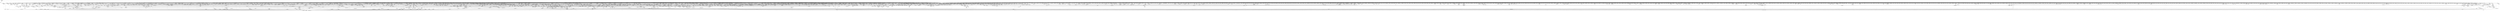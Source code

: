 digraph kerncollapsed {
    "__raw_spin_lock.constprop.0_2" [color="black"];
    "_get_random_bytes" [color="black"];
    "__flow_hash_from_keys" [color="black"];
    "Indirect call189" [color="black"];
    "page_ref_add_1" [color="black"];
    "Indirect call100" [color="black"];
    "wake_all_kswapds" [color="black"];
    "pcpu_free_area.isra.0" [color="black"];
    "skb_zcopy_downgrade_managed" [color="black"];
    "__dev_pm_qos_resume_latency" [color="black"];
    "__raw_spin_lock_irq_5" [color="black"];
    "rt_mutex_proxy_unlock" [color="black"];
    "__raw_spin_unlock_irqrestore_18" [color="black"];
    "cpumask_intersects.constprop.0_1" [color="black"];
    "wq_worker_running" [color="black"];
    "mapping_shrinkable_1" [color="black"];
    "data_check_size" [color="black"];
    "shrink_lock_dentry" [color="black"];
    "__cmpxchg_case_acq_32.constprop.0_17" [color="black"];
    "check_cb_ovld_locked" [color="black"];
    "update_group_capacity" [color="black"];
    "pick_file" [color="black"];
    "fsnotify_compare_groups" [color="black"];
    "find_next_bit.constprop.0_14" [color="black"];
    "mas_prev_setup.constprop.0" [color="black"];
    "__raw_spin_lock_12" [color="black"];
    "sk_mem_reclaim" [color="black"];
    "__raw_spin_lock_46" [color="black"];
    "__kern_my_cpu_offset_19" [color="black"];
    "update_cfs_rq_load_avg.isra.0" [color="black"];
    "console_srcu_read_unlock" [color="black"];
    "mas_leaf_max_gap" [color="black"];
    "__xas_next" [color="black"];
    "try_to_unmap_flush_dirty" [color="black"];
    "Indirect call192" [color="black"];
    "__set_task_special" [color="black"];
    "__raw_spin_unlock_irq_35" [color="black"];
    "mas_bulk_rebalance" [color="black"];
    "folio_nr_pages_1" [color="black"];
    "generic_exec_single" [color="black"];
    "mt_find" [color="black"];
    "arch_local_irq_restore" [color="black"];
    "chacha_block_generic" [color="black"];
    "__clear_open_fd" [color="black"];
    "skb_zcopy_clear" [color="black"];
    "folio_order" [color="black"];
    "folio_evictable_1" [color="black"];
    "io_prep_async_link" [color="black"];
    "kmalloc_slab" [color="black"];
    "raw_spin_rq_unlock" [color="black"];
    "folio_trylock_flag" [color="black"];
    "__update_gt_cputime" [color="black"];
    "io_poll_remove_entries" [color="black"];
    "group_classify" [color="black"];
    "timer_delete_sync" [color="black"];
    "find_first_bit_1" [color="black"];
    "zone_page_state_add" [color="black"];
    "gup_must_unshare" [color="black"];
    "futex_top_waiter" [color="black"];
    "__radix_tree_lookup" [color="black"];
    "__mnt_want_write_file" [color="black"];
    "ptep_clear_flush" [color="black"];
    "__raw_spin_unlock_irqrestore_4" [color="black"];
    "irq_domain_activate_irq" [color="black"];
    "__kern_my_cpu_offset_21" [color="black"];
    "__raw_spin_lock_irqsave_39" [color="black"];
    "__sk_mem_reclaim" [color="black"];
    "pm_runtime_autosuspend_expiration" [color="black"];
    "__percpu_add_case_32_1" [color="black"];
    "is_software_node" [color="black"];
    "do_raw_spin_lock_118" [color="black"];
    "cpumask_subset" [color="black"];
    "compound_order" [color="black"];
    "__futex_queue" [color="black"];
    "__cmpxchg_case_acq_32.constprop.0_15" [color="black"];
    "Indirect call77" [color="black"];
    "check_preempt_curr" [color="black"];
    "strchr" [color="black"];
    "folio_wake_bit" [color="black"];
    "__raw_spin_unlock_irq_3" [color="black"];
    "do_raw_spin_lock_31" [color="black"];
    "cpu_switch_to" [color="black"];
    "__printk_safe_enter" [color="black"];
    "this_cpu_has_cap.part.0" [color="black"];
    "__cmpxchg_case_64.isra.0" [color="black"];
    "find_alive_thread.isra.0" [color="black"];
    "do_raw_spin_lock.constprop.0_13" [color="black"];
    "memchr" [color="black"];
    "local_cpu_stop" [color="black"];
    "skb_tailroom" [color="black"];
    "collect_posix_cputimers" [color="black"];
    "mm_counter_file" [color="black"];
    "do_raw_spin_lock_43" [color="black"];
    "pm_runtime_deactivate_timer" [color="black"];
    "mas_wr_new_end" [color="black"];
    "tag_clear_highpage" [color="black"];
    "vma_address" [color="black"];
    "set_next_entity" [color="black"];
    "Indirect call36" [color="black"];
    "task_rq_lock" [color="black"];
    "__percpu_add_case_64_6" [color="black"];
    "__raw_spin_unlock_irqrestore_14" [color="black"];
    "Indirect call4" [color="black"];
    "do_raw_spin_lock_28" [color="black"];
    "get_cred" [color="black"];
    "memset" [color="black"];
    "tick_get_broadcast_device" [color="black"];
    "kmap_local_page" [color="black"];
    "_find_next_zero_bit" [color="black"];
    "Indirect call178" [color="black"];
    "vma_interval_tree_insert_after" [color="black"];
    "_copy_from_iter" [color="black"];
    "pcpu_block_update_hint_alloc" [color="black"];
    "__kern_my_cpu_offset_54" [color="black"];
    "__wake_up_pollfree" [color="black"];
    "__raw_spin_lock_irq_6" [color="black"];
    "mte_parent_slot" [color="black"];
    "__raw_spin_unlock_irqrestore_38" [color="black"];
    "__raw_spin_trylock_1" [color="black"];
    "arch_local_irq_enable_2" [color="black"];
    "vma_interval_tree_iter_first" [color="black"];
    "rcu_segcblist_accelerate" [color="black"];
    "__printk_cpu_sync_try_get" [color="black"];
    "do_raw_spin_lock_66" [color="black"];
    "nsec_to_clock_t" [color="black"];
    "fsnotify_data_inode" [color="black"];
    "netlink_unlock_table" [color="black"];
    "cpu_clock_sample_group" [color="black"];
    "Indirect call213" [color="black"];
    "d_instantiate" [color="black"];
    "task_clear_jobctl_pending" [color="black"];
    "lock_hrtimer_base" [color="black"];
    "__raw_spin_lock_irqsave.constprop.0_1" [color="black"];
    "pfn_is_map_memory" [color="black"];
    "osq_unlock" [color="black"];
    "__kern_my_cpu_offset_91" [color="black"];
    "io_poll_get_ownership" [color="black"];
    "xas_reload" [color="black"];
    "get_pfnblock_flags_mask" [color="black"];
    "pmd_offset.isra.0" [color="black"];
    "folio_mapping" [color="black"];
    "dl_clear_overload.part.0" [color="black"];
    "pte_to_swp_entry" [color="black"];
    "get_task_mm" [color="black"];
    "tty_update_time" [color="black"];
    "llist_reverse_order" [color="black"];
    "timerqueue_add" [color="black"];
    "local_bh_enable" [color="black"];
    "__raw_spin_unlock_irq_43" [color="black"];
    "Indirect call42" [color="black"];
    "mte_destroy_descend.constprop.0" [color="black"];
    "__raw_spin_lock_irq_19" [color="black"];
    "rcu_segcblist_add_len" [color="black"];
    "xas_update.isra.0" [color="black"];
    "Indirect call197" [color="black"];
    "folio_trylock_2" [color="black"];
    "__raw_spin_lock_irq_12" [color="black"];
    "__mutex_remove_waiter" [color="black"];
    "zone_page_state_snapshot.constprop.0" [color="black"];
    "sched_clock" [color="black"];
    "io_wq_hash_work" [color="black"];
    "_compound_head_1" [color="black"];
    "do_raw_spin_lock_69" [color="black"];
    "__raw_spin_unlock_irq_37" [color="black"];
    "strreplace" [color="black"];
    "Indirect call6" [color="black"];
    "find_next_bit_29" [color="black"];
    "__raw_spin_lock_irq_26" [color="black"];
    "slab_is_available" [color="black"];
    "cpumask_and.isra.0_1" [color="black"];
    "__raw_spin_unlock_irq_5" [color="black"];
    "copy_from_kernel_nofault" [color="black"];
    "Indirect call209" [color="black"];
    "__cmpxchg_case_mb_32_4" [color="black"];
    "mas_prev" [color="black"];
    "rcu_segcblist_move_seglen" [color="black"];
    "gfp_pfmemalloc_allowed" [color="black"];
    "do_softirq_own_stack" [color="black"];
    "Indirect call23" [color="black"];
    "fatal_signal_pending_5" [color="black"];
    "count_vm_event_1" [color="black"];
    "iov_iter_revert" [color="black"];
    "__kern_my_cpu_offset_89" [color="black"];
    "mod_node_state" [color="black"];
    "is_valid_gup_args" [color="black"];
    "mas_next_setup.constprop.0" [color="black"];
    "__rb_rotate_set_parents" [color="black"];
    "__raw_read_unlock.constprop.0_6" [color="black"];
    "count_vm_event_2" [color="black"];
    "prb_first_valid_seq" [color="black"];
    "__pi_memcmp" [color="black"];
    "plist_del" [color="black"];
    "do_kernel_restart" [color="black"];
    "__percpu_add_case_32_2" [color="black"];
    "wake_up_klogd" [color="black"];
    "__kern_my_cpu_offset_78" [color="black"];
    "do_raw_spin_lock.constprop.0_6" [color="black"];
    "do_raw_spin_lock_56" [color="black"];
    "Indirect call160" [color="black"];
    "list_splice" [color="black"];
    "Indirect call20" [color="black"];
    "_compound_head_5" [color="black"];
    "Indirect call133" [color="black"];
    "__raw_spin_lock_49" [color="black"];
    "group_open_release" [color="black"];
    "__raw_spin_lock_irqsave_52" [color="black"];
    "futex_q_unlock" [color="black"];
    "Indirect call97" [color="black"];
    "put_dec" [color="black"];
    "__kern_my_cpu_offset_23" [color="black"];
    "call_function_single_prep_ipi" [color="black"];
    "hrtimer_forward" [color="black"];
    "xas_set_mark" [color="black"];
    "unreserve_highatomic_pageblock" [color="black"];
    "Indirect call82" [color="black"];
    "list_del_init_2" [color="black"];
    "zone_watermark_ok" [color="black"];
    "__raw_spin_lock_irqsave_51" [color="black"];
    "qdisc_qstats_cpu_backlog_dec" [color="black"];
    "__raw_spin_unlock_irq.constprop.0_2" [color="black"];
    "xas_retry" [color="black"];
    "free_vmap_area_rb_augment_cb_propagate" [color="black"];
    "__percpu_add_return_case_32_1" [color="black"];
    "mtree_range_walk" [color="black"];
    "mte_zero_clear_page_tags" [color="black"];
    "prepare_to_wait_exclusive" [color="black"];
    "do_raw_spin_lock_45" [color="black"];
    "new_context" [color="black"];
    "mas_wr_walk" [color="black"];
    "do_raw_spin_lock_9" [color="black"];
    "cd_forget" [color="black"];
    "Indirect call149" [color="black"];
    "do_raw_spin_lock_34" [color="black"];
    "mab_set_b_end" [color="black"];
    "folio_nr_pages_4" [color="black"];
    "Indirect call5" [color="black"];
    "__sw_hweight64" [color="black"];
    "do_raw_spin_lock_33" [color="black"];
    "copy_fd_bitmaps" [color="black"];
    "is_bad_inode" [color="black"];
    "__lock_parent" [color="black"];
    "raw_spin_rq_lock_1" [color="black"];
    "kernfs_next_descendant_post" [color="black"];
    "radix_tree_tag_get" [color="black"];
    "cpudl_heapify_up" [color="black"];
    "u64_stats_inc" [color="black"];
    "Indirect call31" [color="black"];
    "tty_termios_baud_rate" [color="black"];
    "finish_wait" [color="black"];
    "audit_rate_check.part.0" [color="black"];
    "deny_write_access.isra.0" [color="black"];
    "Indirect call140" [color="black"];
    "rcu_poll_gp_seq_start_unlocked" [color="black"];
    "mas_wr_end_piv" [color="black"];
    "account_pipe_buffers" [color="black"];
    "membarrier_update_current_mm" [color="black"];
    "__cmpxchg_case_acq_32.constprop.0_13" [color="black"];
    "Indirect call134" [color="black"];
    "__mutex_init" [color="black"];
    "irqd_irq_disabled.isra.0" [color="black"];
    "blake2s_final" [color="black"];
    "pcpu_update_empty_pages" [color="black"];
    "percpu_ref_get_many" [color="black"];
    "__cmpxchg_case_mb_64" [color="black"];
    "pde_subdir_first" [color="black"];
    "init_timer_key" [color="black"];
    "Indirect call38" [color="black"];
    "__percpu_down_write_trylock" [color="black"];
    "ktime_get_real_seconds" [color="black"];
    "folio_invalidate" [color="black"];
    "_compound_head_4" [color="black"];
    "__fprop_add_percpu" [color="black"];
    "__xchg_case_64.constprop.0" [color="black"];
    "printk_parse_prefix" [color="black"];
    "mas_next" [color="black"];
    "__raw_spin_lock_irqsave_4" [color="black"];
    "mtree_load" [color="black"];
    "anon_vma_interval_tree_pre_update_vma" [color="black"];
    "do_raw_spin_lock.constprop.0_14" [color="black"];
    "mod_timer" [color="black"];
    "__lock_task_sighand" [color="black"];
    "__local_bh_enable_ip" [color="black"];
    "get_file_1" [color="black"];
    "__count_vm_events_2" [color="black"];
    "req_ref_put_and_test" [color="black"];
    "proto_memory_pcpu_drain" [color="black"];
    "task_get_vl" [color="black"];
    "__finish_swait" [color="black"];
    "__bitmap_weight" [color="black"];
    "__raw_spin_unlock_bh.constprop.0" [color="black"];
    "Indirect call184" [color="black"];
    "put_filesystem" [color="black"];
    "do_raw_spin_lock_60" [color="black"];
    "do_raw_spin_lock_1" [color="black"];
    "fatal_signal_pending_6" [color="black"];
    "unlock_page" [color="black"];
    "get_new_cred" [color="black"];
    "mast_spanning_rebalance.isra.0" [color="black"];
    "page_ref_add" [color="black"];
    "Indirect call103" [color="black"];
    "netdev_start_xmit" [color="black"];
    "__raw_spin_unlock_irq_29" [color="black"];
    "mas_push_data" [color="black"];
    "arm_timer" [color="black"];
    "prepend_char" [color="black"];
    "prepare_to_wait" [color="black"];
    "__raw_spin_unlock_irqrestore.constprop.0_2" [color="black"];
    "Indirect call198" [color="black"];
    "Indirect call93" [color="black"];
    "pcpu_init_md_blocks" [color="black"];
    "__kern_my_cpu_offset_52" [color="black"];
    "arm64_kernel_unmapped_at_el0_3" [color="black"];
    "mte_sync_tags" [color="black"];
    "xas_set_offset" [color="black"];
    "pfn_valid_2" [color="black"];
    "kmsg_dump" [color="black"];
    "hrtimer_start_expires" [color="black"];
    "sk_leave_memory_pressure" [color="black"];
    "__raw_spin_lock_28" [color="black"];
    "do_raw_spin_lock_72" [color="black"];
    "Indirect call58" [color="black"];
    "Indirect call125" [color="black"];
    "__ipi_send_mask" [color="black"];
    "mapping_shrinkable_2" [color="black"];
    "tick_get_device" [color="black"];
    "errseq_sample" [color="black"];
    "__finalize_skb_around" [color="black"];
    "__kern_my_cpu_offset_42" [color="black"];
    "efi_reboot" [color="black"];
    "arch_local_irq_disable_2" [color="black"];
    "drain_pages_zone" [color="black"];
    "page_ref_inc_4" [color="black"];
    "__rb_change_child.constprop.0" [color="black"];
    "radix_tree_iter_tag_clear" [color="black"];
    "read_seqbegin.constprop.0" [color="black"];
    "siginfo_layout" [color="black"];
    "futex_get_value_locked" [color="black"];
    "select_collect2" [color="black"];
    "cpu_online" [color="black"];
    "node_page_state_add" [color="black"];
    "strcspn" [color="black"];
    "__cmpxchg_case_acq_32.constprop.0_10" [color="black"];
    "Indirect call110" [color="black"];
    "arch_irq_work_raise" [color="black"];
    "prb_final_commit" [color="black"];
    "fsnotify_first_mark" [color="black"];
    "arch_local_irq_save_2" [color="black"];
    "cpumask_next_and" [color="black"];
    "rcu_start_this_gp" [color="black"];
    "do_raw_spin_lock_116" [color="black"];
    "__get_task_comm" [color="black"];
    "arch_local_irq_save_5" [color="black"];
    "mas_store_b_node" [color="black"];
    "sched_asym_prefer" [color="black"];
    "kernfs_get" [color="black"];
    "Indirect call21" [color="black"];
    "desc_make_reusable" [color="black"];
    "tty_driver_name" [color="black"];
    "do_raw_spin_lock_87" [color="black"];
    "exit_rcu" [color="black"];
    "attach_entity_load_avg" [color="black"];
    "eth_type_vlan" [color="black"];
    "do_raw_spin_lock.constprop.0_3" [color="black"];
    "__d_instantiate" [color="black"];
    "fatal_signal_pending_1" [color="black"];
    "folio_nr_pages" [color="black"];
    "put_prev_task" [color="black"];
    "update_rq_clock" [color="black"];
    "vma_iter_config" [color="black"];
    "irq_set_thread_affinity" [color="black"];
    "folio_evictable" [color="black"];
    "test_tsk_need_resched" [color="black"];
    "lazy_max_pages" [color="black"];
    "__percpu_add_case_64_4" [color="black"];
    "__skb_dequeue_3" [color="black"];
    "__kern_my_cpu_offset_56" [color="black"];
    "Indirect call119" [color="black"];
    "__raw_spin_lock_irq_3" [color="black"];
    "__acct_reclaim_writeback" [color="black"];
    "mnt_add_count" [color="black"];
    "do_raw_spin_lock_50" [color="black"];
    "Indirect call202" [color="black"];
    "anon_vma_interval_tree_iter_first" [color="black"];
    "__udelay" [color="black"];
    "wb_dirty_limits" [color="black"];
    "cpu_active" [color="black"];
    "netlink_lock_table" [color="black"];
    "hlist_del_init_4" [color="black"];
    "__update_load_avg_cfs_rq" [color="black"];
    "Indirect call132" [color="black"];
    "arch_send_call_function_single_ipi" [color="black"];
    "__raw_spin_unlock_irqrestore_3" [color="black"];
    "add_wait_queue" [color="black"];
    "pcpu_chunk_slot" [color="black"];
    "wb_stat_mod" [color="black"];
    "__percpu_add_case_64_1" [color="black"];
    "PageMovable" [color="black"];
    "arch_local_irq_restore_2" [color="black"];
    "__raw_spin_trylock_4" [color="black"];
    "redirty_tail_locked" [color="black"];
    "rb_insert_color_cached" [color="black"];
    "srcu_get_delay.isra.0" [color="black"];
    "pageblock_pfn_to_page" [color="black"];
    "xas_find_marked" [color="black"];
    "oom_badness" [color="black"];
    "__raw_spin_unlock_irq_20" [color="black"];
    "__raw_spin_lock_irq_23" [color="black"];
    "xas_start" [color="black"];
    "calc_delta_fair" [color="black"];
    "__rt_mutex_slowtrylock" [color="black"];
    "clear_nonspinnable" [color="black"];
    "lru_note_cost_refault" [color="black"];
    "__kern_my_cpu_offset_77" [color="black"];
    "change_page_range" [color="black"];
    "__kern_my_cpu_offset_6" [color="black"];
    "workingset_update_node" [color="black"];
    "mas_prev_slot" [color="black"];
    "se_weight.isra.0" [color="black"];
    "__reset_isolation_pfn" [color="black"];
    "dev_nit_active" [color="black"];
    "find_next_bit.constprop.0_21" [color="black"];
    "sched_cgroup_fork" [color="black"];
    "kthread_insert_work_sanity_check" [color="black"];
    "Indirect call137" [color="black"];
    "mas_pause" [color="black"];
    "mas_set_alloc_req" [color="black"];
    "inc_tlb_flush_pending" [color="black"];
    "flush_signal_handlers" [color="black"];
    "do_raw_spin_lock_2" [color="black"];
    "__update_min_deadline" [color="black"];
    "__raw_spin_lock_irqsave_34" [color="black"];
    "isolation_suitable.isra.0" [color="black"];
    "find_worker_executing_work" [color="black"];
    "percpu_counter_add" [color="black"];
    "prepare_to_swait_event" [color="black"];
    "Indirect call185" [color="black"];
    "pde_subdir_find" [color="black"];
    "_double_lock_balance" [color="black"];
    "__wake_q_add" [color="black"];
    "__kern_my_cpu_offset_37" [color="black"];
    "pgattr_change_is_safe" [color="black"];
    "__wake_up_parent" [color="black"];
    "compaction_zonelist_suitable" [color="black"];
    "__sk_mem_reduce_allocated" [color="black"];
    "try_release_thread_stack_to_cache" [color="black"];
    "lru_note_cost" [color="black"];
    "Indirect call116" [color="black"];
    "take_dentry_name_snapshot" [color="black"];
    "irq_disable" [color="black"];
    "compaction_defer_reset" [color="black"];
    "compaction_free" [color="black"];
    "chacha_permute" [color="black"];
    "arch_stack_walk" [color="black"];
    "__cmpxchg_case_acq_32.constprop.0_20" [color="black"];
    "min_deadline_cb_propagate" [color="black"];
    "remove_wait_queue" [color="black"];
    "kill_super_notify" [color="black"];
    "check_class_changed" [color="black"];
    "pid_nr_ns" [color="black"];
    "rt_mutex_setprio" [color="black"];
    "Indirect call157" [color="black"];
    "__skb_checksum" [color="black"];
    "retain_dentry" [color="black"];
    "rpm_check_suspend_allowed" [color="black"];
    "__raw_spin_lock_irqsave_11" [color="black"];
    "Indirect call14" [color="black"];
    "copy_user_highpage" [color="black"];
    "__wake_up_sync_key" [color="black"];
    "sched_clock_cpu" [color="black"];
    "mas_alloc_req.isra.0" [color="black"];
    "do_raw_spin_lock_7" [color="black"];
    "__raw_spin_lock_irq_35" [color="black"];
    "io_should_retry_thread" [color="black"];
    "ktime_get_real_ts64" [color="black"];
    "set_ti_thread_flag_4" [color="black"];
    "Indirect call170" [color="black"];
    "arch_asym_cpu_priority" [color="black"];
    "process_shares_mm" [color="black"];
    "__raw_spin_lock_irq_25" [color="black"];
    "override_creds" [color="black"];
    "rseq_migrate" [color="black"];
    "lru_move_tail_fn" [color="black"];
    "Indirect call195" [color="black"];
    "__raw_spin_unlock_irqrestore_17" [color="black"];
    "lru_add_fn" [color="black"];
    "srcu_read_unlock.constprop.0" [color="black"];
    "__raw_spin_lock_irqsave_3" [color="black"];
    "sock_flag.constprop.0" [color="black"];
    "cpupri_set" [color="black"];
    "virt_to_head_page.isra.0" [color="black"];
    "update_newidle_cost" [color="black"];
    "find_next_zero_bit_1" [color="black"];
    "__bitmap_set" [color="black"];
    "__raw_spin_lock_irq_11" [color="black"];
    "Indirect call72" [color="black"];
    "__remove_shared_vm_struct.constprop.0" [color="black"];
    "list_del_2" [color="black"];
    "mutex_trylock" [color="black"];
    "list_lru_del" [color="black"];
    "igrab" [color="black"];
    "Indirect call155" [color="black"];
    "count_vm_events_2" [color="black"];
    "__folio_cancel_dirty" [color="black"];
    "wb_stat_error" [color="black"];
    "__page_cache_release" [color="black"];
    "Indirect call75" [color="black"];
    "__raw_spin_unlock_irqrestore_24" [color="black"];
    "maybe_mkwrite.isra.0" [color="black"];
    "__task_will_free_mem" [color="black"];
    "__kern_my_cpu_offset_61" [color="black"];
    "csum_partial_ext" [color="black"];
    "tsk_fork_get_node" [color="black"];
    "_compound_head_3" [color="black"];
    "find_next_zero_bit_2" [color="black"];
    "Indirect call81" [color="black"];
    "__raw_spin_unlock_irqrestore_2" [color="black"];
    "__raw_spin_lock_irqsave_6" [color="black"];
    "audit_comparator" [color="black"];
    "signalfd_cleanup" [color="black"];
    "percpu_counter_dec" [color="black"];
    "__cmpxchg_case_acq_32.constprop.0_4" [color="black"];
    "crng_make_state" [color="black"];
    "drain_pages" [color="black"];
    "__mod_lruvec_state" [color="black"];
    "tty_audit_fork" [color="black"];
    "__raw_write_lock.constprop.0_1" [color="black"];
    "io_file_get_flags" [color="black"];
    "prb_read_valid" [color="black"];
    "dev_bus_name" [color="black"];
    "Indirect call114" [color="black"];
    "pvm_determine_end_from_reverse" [color="black"];
    "__raw_spin_lock_20" [color="black"];
    "tlb_flush_1" [color="black"];
    "__cmpxchg_case_mb_32_2" [color="black"];
    "arch_timer_evtstrm_available" [color="black"];
    "post_ttbr_update_workaround" [color="black"];
    "enqueue_timer" [color="black"];
    "__cmpxchg_case_acq_32.constprop.0_14" [color="black"];
    "put_ldops.constprop.0" [color="black"];
    "compound_order_2" [color="black"];
    "__wb_writeout_add" [color="black"];
    "min_deadline_cb_rotate" [color="black"];
    "__anon_vma_interval_tree_subtree_search" [color="black"];
    "__put_cpu_fpsimd_context" [color="black"];
    "__percpu_add_case_64_2" [color="black"];
    "is_rlimit_overlimit" [color="black"];
    "__raw_spin_lock_irq_7" [color="black"];
    "extfrag_for_order" [color="black"];
    "get_group_info.isra.0" [color="black"];
    "allow_write_access" [color="black"];
    "__mnt_want_write" [color="black"];
    "mas_rewalk_if_dead" [color="black"];
    "fasync_insert_entry" [color="black"];
    "test_ti_thread_flag_19" [color="black"];
    "Indirect call59" [color="black"];
    "signal_set_stop_flags" [color="black"];
    "Indirect call156" [color="black"];
    "_compound_head_2" [color="black"];
    "folio_activate_fn" [color="black"];
    "hrtimer_force_reprogram.constprop.0" [color="black"];
    "__delay" [color="black"];
    "try_check_zero" [color="black"];
    "do_raw_spin_lock_93" [color="black"];
    "Indirect call179" [color="black"];
    "mas_next_range" [color="black"];
    "Indirect call113" [color="black"];
    "system_supports_tlb_range" [color="black"];
    "d_set_d_op" [color="black"];
    "mas_new_ma_node" [color="black"];
    "rcu_gp_is_expedited" [color="black"];
    "int_sqrt" [color="black"];
    "wakeup_kcompactd" [color="black"];
    "rcu_seq_set_state" [color="black"];
    "find_next_bit_10" [color="black"];
    "__raw_spin_lock_irqsave.constprop.0_7" [color="black"];
    "mnt_set_mountpoint" [color="black"];
    "sync_exp_work_done" [color="black"];
    "Indirect call211" [color="black"];
    "wake_up_bit" [color="black"];
    "cpu_util_cfs_boost" [color="black"];
    "find_next_bit.constprop.0_6" [color="black"];
    "task_curr" [color="black"];
    "pid_task" [color="black"];
    "io_schedule_prepare" [color="black"];
    "security_audit_rule_match" [color="black"];
    "bstats_update" [color="black"];
    "__gfp_pfmemalloc_flags" [color="black"];
    "anon_vma_interval_tree_remove" [color="black"];
    "do_raw_spin_lock_67" [color="black"];
    "rcu_exp_jiffies_till_stall_check" [color="black"];
    "rcu_segcblist_inc_len" [color="black"];
    "device_pm_check_callbacks" [color="black"];
    "__kern_my_cpu_offset_38" [color="black"];
    "timerqueue_iterate_next" [color="black"];
    "resched_curr" [color="black"];
    "forward_timer_base" [color="black"];
    "to_desc" [color="black"];
    "Indirect call66" [color="black"];
    "__printk_safe_exit" [color="black"];
    "finish_swait" [color="black"];
    "set_cpu_online" [color="black"];
    "idr_find" [color="black"];
    "get_pwq" [color="black"];
    "pgdat_balanced" [color="black"];
    "sk_error_report" [color="black"];
    "netlink_has_listeners" [color="black"];
    "set_ptes.constprop.0.isra.0" [color="black"];
    "io_wq_worker_running" [color="black"];
    "__raw_write_lock_irq" [color="black"];
    "put_dec_full8" [color="black"];
    "__cmpxchg_case_mb_32_8" [color="black"];
    "tty_ldisc_open" [color="black"];
    "xas_error.isra.0_1" [color="black"];
    "do_raw_spin_lock_57" [color="black"];
    "compaction_suitable" [color="black"];
    "rcu_segcblist_ready_cbs" [color="black"];
    "irq_work_queue" [color="black"];
    "mast_fill_bnode" [color="black"];
    "system_supports_mte_1" [color="black"];
    "__init_rwsem" [color="black"];
    "inode_io_list_del" [color="black"];
    "do_raw_spin_lock_24" [color="black"];
    "llist_add_batch" [color="black"];
    "__dev_put.part.0" [color="black"];
    "do_raw_spin_lock_10" [color="black"];
    "do_softirq" [color="black"];
    "get_ldops" [color="black"];
    "find_next_bit_13" [color="black"];
    "set_ti_thread_flag_5" [color="black"];
    "cpu_mitigations_off" [color="black"];
    "__pick_first_entity" [color="black"];
    "fill_contig_page_info" [color="black"];
    "mm_counter" [color="black"];
    "csum_partial" [color="black"];
    "__raw_spin_lock_42" [color="black"];
    "test_ti_thread_flag_11" [color="black"];
    "Indirect call161" [color="black"];
    "vma_needs_dirty_tracking" [color="black"];
    "lockref_get" [color="black"];
    "Indirect call105" [color="black"];
    "set_ptes.constprop.0.isra.0_1" [color="black"];
    "system_supports_address_auth_1" [color="black"];
    "mte_copy_page_tags" [color="black"];
    "__xchg_case_mb_32.constprop.0" [color="black"];
    "clear_ti_thread_flag" [color="black"];
    "current_is_kswapd" [color="black"];
    "Indirect call56" [color="black"];
    "mas_prev_sibling" [color="black"];
    "count_vm_event" [color="black"];
    "radix_tree_next_chunk" [color="black"];
    "Indirect call29" [color="black"];
    "Indirect call123" [color="black"];
    "d_shrink_del" [color="black"];
    "cpumask_copy_1" [color="black"];
    "vma_fs_can_writeback" [color="black"];
    "__raw_spin_unlock_irq_18" [color="black"];
    "Indirect call67" [color="black"];
    "access_ok_2" [color="black"];
    "mas_safe_pivot" [color="black"];
    "__dequeue_entity" [color="black"];
    "net_eq_idr" [color="black"];
    "__raw_spin_trylock_3" [color="black"];
    "folio_test_uptodate" [color="black"];
    "io_wq_work_match_all" [color="black"];
    "domain_dirty_limits" [color="black"];
    "do_raw_spin_lock_23" [color="black"];
    "data_push_tail" [color="black"];
    "reusable_anon_vma" [color="black"];
    "enqueue_pushable_dl_task" [color="black"];
    "next_online_pgdat" [color="black"];
    "ktime_get_coarse_real_ts64" [color="black"];
    "remove_nodes.constprop.0" [color="black"];
    "__irq_put_desc_unlock" [color="black"];
    "page_move_anon_rmap" [color="black"];
    "prb_reserve" [color="black"];
    "__srcu_read_lock" [color="black"];
    "__percpu_counter_sum" [color="black"];
    "pm_runtime_get_noresume" [color="black"];
    "__kern_my_cpu_offset_14" [color="black"];
    "folio_trylock" [color="black"];
    "__pi_strlen" [color="black"];
    "fpsimd_thread_switch" [color="black"];
    "__kern_my_cpu_offset_74" [color="black"];
    "security_task_getsecid_obj" [color="black"];
    "Indirect call22" [color="black"];
    "cpumask_first_and" [color="black"];
    "security_capable" [color="black"];
    "__accumulate_pelt_segments" [color="black"];
    "__kern_my_cpu_offset_18" [color="black"];
    "set_work_data" [color="black"];
    "skb_tailroom_1" [color="black"];
    "__raw_spin_unlock_irq" [color="black"];
    "__raw_spin_unlock_irqrestore_15" [color="black"];
    "__raw_spin_lock_irqsave_15" [color="black"];
    "put_unused_fd" [color="black"];
    "__raw_spin_lock_irqsave.constprop.0_3" [color="black"];
    "do_raw_spin_lock_61" [color="black"];
    "skb_tailroom_2" [color="black"];
    "Indirect call101" [color="black"];
    "io_acct_cancel_pending_work" [color="black"];
    "ktime_get" [color="black"];
    "Indirect call150" [color="black"];
    "wants_signal" [color="black"];
    "Indirect call90" [color="black"];
    "__cmpwait_case_32_2" [color="black"];
    "double_unlock_balance" [color="black"];
    "__dl_update" [color="black"];
    "sync_icache_aliases" [color="black"];
    "list_move_1" [color="black"];
    "__raw_spin_trylock_5" [color="black"];
    "cpumask_first" [color="black"];
    "move_linked_works" [color="black"];
    "__raw_spin_unlock_irqrestore_33" [color="black"];
    "Indirect call7" [color="black"];
    "io_cqring_wake" [color="black"];
    "io_put_kbuf_comp.isra.0" [color="black"];
    "__bitmap_and" [color="black"];
    "__cmpxchg_case_mb_64_6" [color="black"];
    "__raw_spin_unlock_irq_21" [color="black"];
    "mmgrab_2" [color="black"];
    "noop_dirty_folio" [color="black"];
    "list_del_init_8" [color="black"];
    "prepare_to_wait_event" [color="black"];
    "sve_state_size" [color="black"];
    "qdisc_qstats_cpu_qlen_inc" [color="black"];
    "Indirect call55" [color="black"];
    "rcu_cblist_dequeue" [color="black"];
    "tls_preserve_current_state" [color="black"];
    "rb_next" [color="black"];
    "atomic_notifier_call_chain" [color="black"];
    "sve_save_state" [color="black"];
    "__percpu_add_case_64.constprop.0" [color="black"];
    "Indirect call111" [color="black"];
    "clear_ti_thread_flag_3" [color="black"];
    "vma_is_secretmem" [color="black"];
    "kmem_valid_obj" [color="black"];
    "__raw_spin_lock_irqsave_25" [color="black"];
    "rcu_poll_gp_seq_end_unlocked" [color="black"];
    "count_vm_events_1" [color="black"];
    "__kern_my_cpu_offset_27" [color="black"];
    "_find_next_and_bit" [color="black"];
    "security_secid_to_secctx" [color="black"];
    "__cmpwait_case_32_1" [color="black"];
    "lockref_mark_dead" [color="black"];
    "vma_interval_tree_augment_rotate" [color="black"];
    "internal_add_timer" [color="black"];
    "Indirect call49" [color="black"];
    "io_poll_find.constprop.0" [color="black"];
    "__raw_spin_lock_irqsave_23" [color="black"];
    "__dl_sub" [color="black"];
    "ma_data_end" [color="black"];
    "__cmpxchg_case_acq_32_3" [color="black"];
    "__set_close_on_exec.isra.0" [color="black"];
    "skb_orphan_1" [color="black"];
    "__kern_my_cpu_offset_29" [color="black"];
    "find_next_bit.constprop.0_11" [color="black"];
    "d_find_alias" [color="black"];
    "rt_mutex_futex_trylock" [color="black"];
    "first_zones_zonelist" [color="black"];
    "test_ti_thread_flag_6" [color="black"];
    "mnt_dec_writers" [color="black"];
    "__raw_spin_lock_31" [color="black"];
    "audit_uid_comparator" [color="black"];
    "osq_wait_next" [color="black"];
    "arch_local_irq_restore_3" [color="black"];
    "check_preempt_curr_dl" [color="black"];
    "__raw_spin_lock" [color="black"];
    "freezing_slow_path" [color="black"];
    "__cmpxchg_case_mb_64_4" [color="black"];
    "set_secondary_fwnode" [color="black"];
    "req_set_fail_4" [color="black"];
    "purge_fragmented_block" [color="black"];
    "folio_pfn" [color="black"];
    "kick_process" [color="black"];
    "set_load_weight" [color="black"];
    "gup_signal_pending" [color="black"];
    "memzero_explicit" [color="black"];
    "no_page_table" [color="black"];
    "__raw_spin_lock_5" [color="black"];
    "reweight_task" [color="black"];
    "need_active_balance" [color="black"];
    "pi_state_update_owner" [color="black"];
    "__raw_spin_unlock_irq_17" [color="black"];
    "__kmem_obj_info" [color="black"];
    "task_call_func" [color="black"];
    "fpsimd_save" [color="black"];
    "arch_local_irq_save" [color="black"];
    "mm_set_has_pinned_flag" [color="black"];
    "Indirect call19" [color="black"];
    "slab_want_init_on_free" [color="black"];
    "__timer_delete_sync" [color="black"];
    "Indirect call120" [color="black"];
    "cpumask_any_distribute" [color="black"];
    "Indirect call10" [color="black"];
    "mte_clear_page_tags" [color="black"];
    "idle_cpu" [color="black"];
    "Indirect call183" [color="black"];
    "console_verbose" [color="black"];
    "init_entity_runnable_average" [color="black"];
    "task_sigpending_2" [color="black"];
    "is_current_pgrp_orphaned" [color="black"];
    "__arm64_sys_close_range" [color="black"];
    "__disable_irq_nosync" [color="black"];
    "rcu_poll_gp_seq_start" [color="black"];
    "get_file.isra.0" [color="black"];
    "copyin" [color="black"];
    "clear_inode" [color="black"];
    "check_vma_flags" [color="black"];
    "mnt_get_writers" [color="black"];
    "__raw_spin_unlock_irq_4" [color="black"];
    "hrtimer_active" [color="black"];
    "__cmpxchg_case_64" [color="black"];
    "do_raw_spin_lock_12" [color="black"];
    "__try_to_del_timer_sync" [color="black"];
    "mas_next_slot" [color="black"];
    "do_raw_spin_lock_36" [color="black"];
    "xa_err" [color="black"];
    "__raw_write_unlock_irq_5" [color="black"];
    "__raw_spin_lock_irqsave_41" [color="black"];
    "get_file_2" [color="black"];
    "__cmpxchg_case_mb_32_3" [color="black"];
    "rcu_stall_is_suppressed" [color="black"];
    "mapping_shrinkable" [color="black"];
    "mutex_spin_on_owner" [color="black"];
    "skb_has_frag_list" [color="black"];
    "device_links_read_unlock" [color="black"];
    "Indirect call148" [color="black"];
    "rcu_segcblist_enqueue" [color="black"];
    "__flush_tlb_kernel_pgtable" [color="black"];
    "get_ucounts_or_wrap" [color="black"];
    "ktime_get_with_offset" [color="black"];
    "irq_chip_retrigger_hierarchy" [color="black"];
    "rcu_seq_start_1" [color="black"];
    "__cmpxchg_case_8" [color="black"];
    "kernfs_root" [color="black"];
    "Indirect call145" [color="black"];
    "Indirect call188" [color="black"];
    "__raw_spin_unlock_irq_19" [color="black"];
    "anon_vma_interval_tree_post_update_vma" [color="black"];
    "xas_next_entry" [color="black"];
    "fsnotify_update_flags" [color="black"];
    "workingset_activation" [color="black"];
    "__raw_spin_lock_irq.constprop.0_2" [color="black"];
    "sme_save_state" [color="black"];
    "__raw_spin_unlock_irqrestore_11" [color="black"];
    "tlb_flush_mmu_tlbonly" [color="black"];
    "__raw_spin_lock_irq_34" [color="black"];
    "__raw_spin_unlock_irqrestore_21" [color="black"];
    "sched_ttwu_pending" [color="black"];
    "_mix_pool_bytes" [color="black"];
    "__wake_up_common_lock" [color="black"];
    "list_splice_tail_init" [color="black"];
    "Indirect call177" [color="black"];
    "mas_wr_node_walk" [color="black"];
    "__d_drop" [color="black"];
    "__raw_spin_lock_54" [color="black"];
    "security_release_secctx" [color="black"];
    "find_task_by_pid_ns" [color="black"];
    "aio_nr_sub" [color="black"];
    "pcpu_chunk_relocate" [color="black"];
    "__raw_spin_unlock_irq_23" [color="black"];
    "copy_from_kernel_nofault_allowed" [color="black"];
    "try_grab_page" [color="black"];
    "__raw_spin_lock_irqsave_18" [color="black"];
    "audit_gid_comparator" [color="black"];
    "arch_local_irq_save_3" [color="black"];
    "raw_spin_rq_unlock_irqrestore" [color="black"];
    "srcu_gp_start" [color="black"];
    "rcu_advance_cbs" [color="black"];
    "signal_pending" [color="black"];
    "arm64_kernel_unmapped_at_el0_2" [color="black"];
    "signal_pending_state" [color="black"];
    "Indirect call152" [color="black"];
    "__posix_timers_find" [color="black"];
    "do_raw_spin_lock_80" [color="black"];
    "__raw_spin_unlock_irq_36" [color="black"];
    "get_arm64_ftr_reg_nowarn" [color="black"];
    "inode_lru_list_del" [color="black"];
    "page_ref_inc" [color="black"];
    "pcpu_find_block_fit" [color="black"];
    "_find_first_and_bit" [color="black"];
    "__raw_spin_lock_6" [color="black"];
    "task_sigpending_1" [color="black"];
    "__kern_my_cpu_offset_49" [color="black"];
    "mnt_get_count" [color="black"];
    "Indirect call108" [color="black"];
    "entity_eligible" [color="black"];
    "__raw_spin_lock_irq_17" [color="black"];
    "__bitmap_subset" [color="black"];
    "__wait_for_common" [color="black"];
    "skb_header_cloned" [color="black"];
    "__cmpxchg_case_mb_64_7" [color="black"];
    "update_dl_migration" [color="black"];
    "cpumask_next.constprop.0" [color="black"];
    "mast_ascend" [color="black"];
    "__raw_spin_lock_4" [color="black"];
    "add_nr_running" [color="black"];
    "dl_bw_cpus" [color="black"];
    "xas_not_node" [color="black"];
    "do_raw_spin_lock_63" [color="black"];
    "percpu_ref_put_many.constprop.0_1" [color="black"];
    "Indirect call26" [color="black"];
    "get_next_ino" [color="black"];
    "Indirect call95" [color="black"];
    "prepend" [color="black"];
    "wake_up_var" [color="black"];
    "sub_running_bw.isra.0" [color="black"];
    "cpu_timer_dequeue" [color="black"];
    "copy_page" [color="black"];
    "detach_entity_load_avg" [color="black"];
    "unhash_mnt" [color="black"];
    "timespec64_equal" [color="black"];
    "Indirect call142" [color="black"];
    "io_cancel_task_cb" [color="black"];
    "__raw_spin_lock_52" [color="black"];
    "task_ppid_nr" [color="black"];
    "lookup_mountpoint" [color="black"];
    "fpsimd_flush_task_state" [color="black"];
    "get_cred_1" [color="black"];
    "__list_del_entry_1" [color="black"];
    "Indirect call186" [color="black"];
    "pmd_set_huge" [color="black"];
    "Indirect call1" [color="black"];
    "ptep_set_access_flags" [color="black"];
    "find_suitable_fallback" [color="black"];
    "__printk_cpu_sync_wait" [color="black"];
    "percpu_ref_put_many.constprop.0" [color="black"];
    "update_dl_rq_load_avg" [color="black"];
    "tty_port_kopened" [color="black"];
    "Indirect call71" [color="black"];
    "__raw_spin_lock.constprop.0" [color="black"];
    "next_mnt" [color="black"];
    "__cmpxchg_case_acq_32.constprop.0" [color="black"];
    "Indirect call43" [color="black"];
    "mte_dead_leaves.constprop.0" [color="black"];
    "__raw_read_unlock.constprop.0_2" [color="black"];
    "other_cpu_in_panic" [color="black"];
    "Indirect call135" [color="black"];
    "test_ti_thread_flag_10" [color="black"];
    "mas_find" [color="black"];
    "do_raw_spin_lock_47" [color="black"];
    "__cmpxchg_case_mb_64_1" [color="black"];
    "mas_wr_walk_index.isra.0" [color="black"];
    "mutex_can_spin_on_owner" [color="black"];
    "get_work_pwq" [color="black"];
    "do_raw_spin_lock_14" [color="black"];
    "mas_descend" [color="black"];
    "tlb_remove_table_smp_sync" [color="black"];
    "get_arm64_ftr_reg" [color="black"];
    "pcpu_unit_page_offset" [color="black"];
    "anon_vma_interval_tree_insert" [color="black"];
    "pte_to_swp_entry_2" [color="black"];
    "put_cpu_fpsimd_context" [color="black"];
    "cpumask_and.isra.0_3" [color="black"];
    "__raw_spin_lock_irqsave_44" [color="black"];
    "__dl_clear_params" [color="black"];
    "mas_put_in_tree" [color="black"];
    "__raw_spin_unlock_irq_11" [color="black"];
    "io_cancel_ctx_cb" [color="black"];
    "access_ok_12" [color="black"];
    "list_del_init_3" [color="black"];
    "memblock_search" [color="black"];
    "page_ref_inc_6" [color="black"];
    "zone_reclaimable_pages" [color="black"];
    "__raw_read_unlock.constprop.0" [color="black"];
    "synchronize_rcu.part.0" [color="black"];
    "desc_read" [color="black"];
    "put_dec_trunc8" [color="black"];
    "move_freepages_block" [color="black"];
    "folio_mark_dirty" [color="black"];
    "qdisc_run_begin" [color="black"];
    "Indirect call32" [color="black"];
    "__cmpxchg_case_acq_32_2" [color="black"];
    "xas_pause" [color="black"];
    "pageblock_skip_persistent" [color="black"];
    "u64_stats_add_1" [color="black"];
    "cpu_util.constprop.0" [color="black"];
    "kthread_probe_data" [color="black"];
    "io_cqe_cache_refill" [color="black"];
    "xas_next_offset" [color="black"];
    "arm64_kernel_unmapped_at_el0_4" [color="black"];
    "fatal_signal_pending" [color="black"];
    "__raw_spin_unlock_irqrestore_12" [color="black"];
    "update_sd_lb_stats" [color="black"];
    "Indirect call76" [color="black"];
    "___d_drop" [color="black"];
    "__cmpxchg_case_acq_64_1" [color="black"];
    "__rt_mutex_futex_trylock" [color="black"];
    "__raw_spin_lock_15" [color="black"];
    "Indirect call57" [color="black"];
    "tty_termios_input_baud_rate" [color="black"];
    "rcu_gpnum_ovf" [color="black"];
    "hlist_del_init_2" [color="black"];
    "Indirect call2" [color="black"];
    "__free_one_page" [color="black"];
    "tk_clock_read" [color="black"];
    "vma_interval_tree_insert" [color="black"];
    "__wb_calc_thresh" [color="black"];
    "mmget" [color="black"];
    "__raw_spin_lock.constprop.0_1" [color="black"];
    "fetch_robust_entry" [color="black"];
    "Indirect call118" [color="black"];
    "list_lru_add" [color="black"];
    "split_map_pages" [color="black"];
    "__io_put_kbuf" [color="black"];
    "pcpu_next_md_free_region" [color="black"];
    "queued_read_lock_slowpath" [color="black"];
    "do_raw_spin_lock_35" [color="black"];
    "fsnotify_connector_sb" [color="black"];
    "_raw_spin_rq_lock_irqsave" [color="black"];
    "__list_del_entry" [color="black"];
    "init_multi_vma_prep" [color="black"];
    "spin_lock_irqsave_check_contention" [color="black"];
    "pvm_find_va_enclose_addr" [color="black"];
    "__wake_up_locked_key" [color="black"];
    "workingset_refault" [color="black"];
    "folio_try_get_rcu" [color="black"];
    "__percpu_add_case_32_15" [color="black"];
    "Indirect call73" [color="black"];
    "arm_smccc_1_1_get_conduit" [color="black"];
    "dcache_clean_pou" [color="black"];
    "hlist_bl_lock" [color="black"];
    "__kern_my_cpu_offset_67" [color="black"];
    "strncmp" [color="black"];
    "__xa_clear_mark" [color="black"];
    "__raw_spin_unlock_irq_25" [color="black"];
    "__percpu_add_case_32" [color="black"];
    "ttwu_queue_wakelist" [color="black"];
    "__raw_spin_lock_32" [color="black"];
    "sync_rcu_exp_done_unlocked" [color="black"];
    "__zone_watermark_ok" [color="black"];
    "disable_irq_nosync" [color="black"];
    "flush_tlb_kernel_range" [color="black"];
    "dev_xmit_recursion_inc" [color="black"];
    "__pi_strcmp" [color="black"];
    "__io_acct_run_queue" [color="black"];
    "__io_prep_linked_timeout" [color="black"];
    "mod_zone_state" [color="black"];
    "__cmpxchg_case_mb_32_6" [color="black"];
    "__raw_spin_unlock_irqrestore" [color="black"];
    "Indirect call3" [color="black"];
    "local_bh_disable" [color="black"];
    "__skb_zcopy_downgrade_managed" [color="black"];
    "tlb_gather_mmu_fullmm" [color="black"];
    "futex_hb_waiters_dec" [color="black"];
    "auditd_test_task" [color="black"];
    "Indirect call41" [color="black"];
    "Indirect call48" [color="black"];
    "do_raw_spin_lock_26" [color="black"];
    "__cmpxchg_case_acq_32.constprop.0_7" [color="black"];
    "smp_call_function" [color="black"];
    "Indirect call52" [color="black"];
    "check_stable_address_space" [color="black"];
    "pwq_activate_inactive_work" [color="black"];
    "__wait_on_bit" [color="black"];
    "mas_find_setup.constprop.0" [color="black"];
    "pcpu_next_fit_region.constprop.0" [color="black"];
    "flush_tlb_mm" [color="black"];
    "mas_data_end" [color="black"];
    "Indirect call201" [color="black"];
    "io_wq_cancel_pending_work" [color="black"];
    "wp_page_reuse" [color="black"];
    "__cmpxchg_case_acq_32.constprop.0_6" [color="black"];
    "Indirect call84" [color="black"];
    "jiffies_to_usecs" [color="black"];
    "__raw_spin_lock_irqsave" [color="black"];
    "__raw_spin_unlock_irqrestore_1" [color="black"];
    "tick_get_wakeup_device" [color="black"];
    "__kern_my_cpu_offset_55" [color="black"];
    "Indirect call34" [color="black"];
    "Indirect call11" [color="black"];
    "Indirect call181" [color="black"];
    "set_ptes.isra.0" [color="black"];
    "irqd_set.isra.0_1" [color="black"];
    "Indirect call25" [color="black"];
    "Indirect call214" [color="black"];
    "__raw_read_lock_irqsave.constprop.0_1" [color="black"];
    "set_area_direct_map" [color="black"];
    "do_raw_spin_lock_58" [color="black"];
    "__clear_close_on_exec.isra.0" [color="black"];
    "d_walk" [color="black"];
    "timer_base.isra.0" [color="black"];
    "find_vm_area" [color="black"];
    "__kern_my_cpu_offset_11" [color="black"];
    "propagation_next" [color="black"];
    "task_active_pid_ns" [color="black"];
    "rcu_gp_is_normal" [color="black"];
    "__kern_my_cpu_offset_15" [color="black"];
    "xa_load" [color="black"];
    "plist_add" [color="black"];
    "vmalloc_to_page" [color="black"];
    "fast_dput" [color="black"];
    "can_migrate_task" [color="black"];
    "Indirect call83" [color="black"];
    "num_other_online_cpus" [color="black"];
    "strscpy" [color="black"];
    "__cmpxchg_case_acq_32" [color="black"];
    "Indirect call115" [color="black"];
    "__bitmap_equal" [color="black"];
    "__cmpxchg_case_mb_32_10" [color="black"];
    "skb_flow_get_icmp_tci" [color="black"];
    "__close_range" [color="black"];
    "cpu_clock_sample" [color="black"];
    "kmap_atomic_1" [color="black"];
    "flush_tlb_mm_1" [color="black"];
    "Indirect call194" [color="black"];
    "ma_slots" [color="black"];
    "__kern_my_cpu_offset_51" [color="black"];
    "pm_ops_is_empty" [color="black"];
    "add_mm_rss_vec" [color="black"];
    "sock_flag_3" [color="black"];
    "__kern_my_cpu_offset_134" [color="black"];
    "copy_thread" [color="black"];
    "Indirect call96" [color="black"];
    "io_get_cqe_overflow" [color="black"];
    "Indirect call0" [color="black"];
    "fatal_signal_pending_3" [color="black"];
    "mas_set_height" [color="black"];
    "Indirect call28" [color="black"];
    "Indirect call138" [color="black"];
    "Indirect call74" [color="black"];
    "Indirect call30" [color="black"];
    "__printk_cpu_sync_put" [color="black"];
    "percpu_counter_set" [color="black"];
    "clear_ti_thread_flag_4" [color="black"];
    "find_next_bit_18" [color="black"];
    "__msecs_to_jiffies" [color="black"];
    "oom_unkillable_task.isra.0" [color="black"];
    "rt_mutex_init_proxy_locked" [color="black"];
    "search_cmp_ftr_reg" [color="black"];
    "find_next_bit_17" [color="black"];
    "fragmentation_index" [color="black"];
    "Indirect call98" [color="black"];
    "find_next_bit_15" [color="black"];
    "fprop_fraction_percpu" [color="black"];
    "signal_pending_state_2" [color="black"];
    "__raw_spin_unlock_irqrestore_6" [color="black"];
    "mas_is_err" [color="black"];
    "do_raw_spin_lock_25" [color="black"];
    "rcu_seq_end_1" [color="black"];
    "set_pfnblock_flags_mask" [color="black"];
    "csum_block_add_ext" [color="black"];
    "__rb_erase_color" [color="black"];
    "cpumask_any_and_distribute" [color="black"];
    "expand" [color="black"];
    "ihold" [color="black"];
    "queued_write_lock.constprop.0_1" [color="black"];
    "Indirect call27" [color="black"];
    "lockref_get_not_zero" [color="black"];
    "has_managed_dma" [color="black"];
    "is_zero_page" [color="black"];
    "d_shrink_add" [color="black"];
    "__raw_spin_lock_16" [color="black"];
    "sk_memory_allocated_sub" [color="black"];
    "clear_ti_thread_flag_6" [color="black"];
    "__raw_spin_lock_23" [color="black"];
    "folio_account_cleaned" [color="black"];
    "io_req_defer_failed" [color="black"];
    "__kern_my_cpu_offset_83" [color="black"];
    "move_freelist_tail" [color="black"];
    "__raw_spin_lock_bh.constprop.0_5" [color="black"];
    "__kern_my_cpu_offset_24" [color="black"];
    "will_become_orphaned_pgrp" [color="black"];
    "pud_set_huge" [color="black"];
    "Indirect call163" [color="black"];
    "tk_xtime.constprop.0" [color="black"];
    "__dput_to_list" [color="black"];
    "io_fill_cqe_aux" [color="black"];
    "rcu_segcblist_init" [color="black"];
    "fsnotify_grab_connector" [color="black"];
    "inode_io_list_move_locked" [color="black"];
    "Indirect call54" [color="black"];
    "mas_adopt_children.isra.0" [color="black"];
    "find_vmap_area" [color="black"];
    "__do_set_cpus_allowed" [color="black"];
    "__kern_my_cpu_offset_36" [color="black"];
    "detach_if_pending" [color="black"];
    "clear_ti_thread_flag_1" [color="black"];
    "is_cpu_allowed" [color="black"];
    "__futex_unqueue" [color="black"];
    "filemap_release_folio" [color="black"];
    "__cmpxchg_case_mb_32_5" [color="black"];
    "recalc_sigpending_tsk" [color="black"];
    "tag_clear" [color="black"];
    "Indirect call80" [color="black"];
    "Indirect call129" [color="black"];
    "fsnotify_group_assert_locked" [color="black"];
    "skb_cloned" [color="black"];
    "__attach_mnt" [color="black"];
    "inode_to_bdi" [color="black"];
    "__remove_inode_hash" [color="black"];
    "Indirect call143" [color="black"];
    "spin_lock_irqsave_ssp_contention" [color="black"];
    "rwsem_set_reader_owned" [color="black"];
    "__balance_callbacks" [color="black"];
    "__raw_spin_lock_24" [color="black"];
    "Indirect call154" [color="black"];
    "futex_cmpxchg_value_locked" [color="black"];
    "__irq_startup" [color="black"];
    "timer_delete_hook" [color="black"];
    "_compound_head_7" [color="black"];
    "find_buddy_page_pfn" [color="black"];
    "check_and_switch_context" [color="black"];
    "netlink_overrun" [color="black"];
    "super_wake" [color="black"];
    "__raw_spin_lock_irq_32" [color="black"];
    "first_online_pgdat" [color="black"];
    "Indirect call64" [color="black"];
    "arch_get_random_longs" [color="black"];
    "pm_qos_update_flags" [color="black"];
    "do_raw_spin_lock_73" [color="black"];
    "mas_split_final_node.isra.0" [color="black"];
    "do_init_timer.constprop.0" [color="black"];
    "__hlist_del" [color="black"];
    "current_wq_worker" [color="black"];
    "__cmpxchg_case_acq_64" [color="black"];
    "kill_device" [color="black"];
    "__bitmap_intersects" [color="black"];
    "kernel_init_pages" [color="black"];
    "__raw_spin_unlock_irqrestore_10" [color="black"];
    "Indirect call162" [color="black"];
    "__irq_can_set_affinity" [color="black"];
    "find_busiest_group" [color="black"];
    "filemap_check_errors" [color="black"];
    "__sync_icache_dcache" [color="black"];
    "do_raw_spin_lock_42" [color="black"];
    "del_page_from_free_list" [color="black"];
    "Indirect call99" [color="black"];
    "Indirect call200" [color="black"];
    "set_page_dirty" [color="black"];
    "__cmpxchg_case_acq_32.constprop.0_12" [color="black"];
    "rb_first" [color="black"];
    "wakeup_kswapd" [color="black"];
    "cpus_share_cache" [color="black"];
    "Indirect call104" [color="black"];
    "_atomic_dec_and_lock_irqsave" [color="black"];
    "__raw_spin_lock_irqsave_5" [color="black"];
    "find_lock_task_mm" [color="black"];
    "__set_task_comm" [color="black"];
    "test_and_set_bit_lock.constprop.0" [color="black"];
    "down_trylock" [color="black"];
    "double_rq_lock" [color="black"];
    "free_pcppages_bulk" [color="black"];
    "rcu_jiffies_till_stall_check" [color="black"];
    "do_raw_spin_lock_11" [color="black"];
    "skb_pfmemalloc" [color="black"];
    "__skb_set_length" [color="black"];
    "clear_buddies.isra.0" [color="black"];
    "__kern_my_cpu_offset_22" [color="black"];
    "folio_anon_vma" [color="black"];
    "__raw_spin_lock_3" [color="black"];
    "posix_cpu_timer_rearm" [color="black"];
    "cpu_util_cfs" [color="black"];
    "__hrtimer_get_next_event" [color="black"];
    "Indirect call37" [color="black"];
    "__kern_my_cpu_offset_16" [color="black"];
    "drain_local_pages" [color="black"];
    "radix_tree_load_root" [color="black"];
    "pm_runtime_put_noidle_2" [color="black"];
    "try_to_unmap_flush" [color="black"];
    "page_ref_dec_and_test_2" [color="black"];
    "global_dirtyable_memory" [color="black"];
    "invalid_migration_vma" [color="black"];
    "Indirect call60" [color="black"];
    "do_raw_spin_lock_117" [color="black"];
    "list_move_tail" [color="black"];
    "folio_lruvec_relock_irq.constprop.0" [color="black"];
    "__raw_spin_unlock_irq_7" [color="black"];
    "__irq_work_queue_local" [color="black"];
    "number" [color="black"];
    "mab_no_null_split" [color="black"];
    "find_next_bit_8" [color="black"];
    "____core____" [color="kernel"];
    "copy_to_user_page" [color="black"];
    "Indirect call182" [color="black"];
    "Indirect call9" [color="black"];
    "attach_task" [color="black"];
    "folio_trylock_1" [color="black"];
    "__find_vmap_area.constprop.0" [color="black"];
    "qdisc_qstats_cpu_qlen_dec" [color="black"];
    "do_raw_spin_lock_6" [color="black"];
    "Indirect call175" [color="black"];
    "dl_set_overload.part.0" [color="black"];
    "__count_vm_events_1" [color="black"];
    "__cmpxchg_case_acq_32.constprop.0_1" [color="black"];
    "arch_local_irq_save_4" [color="black"];
    "mte_dead_walk" [color="black"];
    "list_del_init_6" [color="black"];
    "__fsnotify_update_child_dentry_flags" [color="black"];
    "unshare_fd" [color="black"];
    "__anon_vma_interval_tree_augment_propagate" [color="black"];
    "xas_init_marks" [color="black"];
    "__raw_spin_lock_26" [color="black"];
    "arch_teardown_dma_ops" [color="black"];
    "task_participate_group_stop" [color="black"];
    "pcpu_alloc_area" [color="black"];
    "smp_call_function_single" [color="black"];
    "blake2s_compress" [color="black"];
    "mas_store_prealloc.part.0" [color="black"];
    "blake2s_update" [color="black"];
    "rt_mutex_slowtrylock" [color="black"];
    "_compound_head_13" [color="black"];
    "Indirect call117" [color="black"];
    "security_d_instantiate" [color="black"];
    "test_and_set_ti_thread_flag_1" [color="black"];
    "__iget" [color="black"];
    "down_read_trylock" [color="black"];
    "set_tsk_need_resched" [color="black"];
    "blake2s.constprop.0" [color="black"];
    "post_init_entity_util_avg" [color="black"];
    "is_vmalloc_addr" [color="black"];
    "_prb_read_valid" [color="black"];
    "add_device_randomness" [color="black"];
    "release_thread" [color="black"];
    "__smp_call_single_queue" [color="black"];
    "__raw_spin_lock_irqsave_7" [color="black"];
    "__wake_up" [color="black"];
    "__irq_domain_deactivate_irq" [color="black"];
    "IS_ERR_OR_NULL_3" [color="black"];
    "Indirect call61" [color="black"];
    "unmask_irq" [color="black"];
    "task_set_jobctl_pending" [color="black"];
    "pagefault_enable" [color="black"];
    "kobj_ns_ops" [color="black"];
    "irq_get_irq_data" [color="black"];
    "post_alloc_hook" [color="black"];
    "dl_bw_of" [color="black"];
    "vm_commit_limit" [color="black"];
    "read_sanitised_ftr_reg" [color="black"];
    "mas_set_split_parent.isra.0" [color="black"];
    "task_clear_jobctl_trapping" [color="black"];
    "irq_work_claim" [color="black"];
    "xas_result" [color="black"];
    "tcp_get_info_chrono_stats" [color="black"];
    "rb_insert_color" [color="black"];
    "__preempt_count_sub" [color="black"];
    "inactive_is_low.constprop.0" [color="black"];
    "Indirect call168" [color="black"];
    "rcu_segcblist_first_pend_cb" [color="black"];
    "Indirect call190" [color="black"];
    "__add_wait_queue" [color="black"];
    "load_unaligned_zeropad_1" [color="black"];
    "rcu_segcblist_advance" [color="black"];
    "__nr_to_section" [color="black"];
    "do_raw_spin_lock_52" [color="black"];
    "capacity_of" [color="black"];
    "invalid_folio_referenced_vma" [color="black"];
    "do_raw_spin_lock_13" [color="black"];
    "__disable_irq" [color="black"];
    "__kern_my_cpu_offset_60" [color="black"];
    "__percpu_add_case_32_21" [color="black"];
    "ptrauth_keys_install_user" [color="black"];
    "rcu_inkernel_boot_has_ended" [color="black"];
    "kernfs_name_hash" [color="black"];
    "__skb_header_pointer" [color="black"];
    "__anon_vma_interval_tree_augment_rotate" [color="black"];
    "Indirect call65" [color="black"];
    "mntget" [color="black"];
    "to_kthread" [color="black"];
    "Indirect call208" [color="black"];
    "srcu_funnel_exp_start" [color="black"];
    "avg_vruntime" [color="black"];
    "do_raw_spin_lock.constprop.0_10" [color="black"];
    "pmd_clear_huge" [color="black"];
    "compact_lock_irqsave" [color="black"];
    "__raw_spin_lock_2" [color="black"];
    "Indirect call191" [color="black"];
    "do_raw_spin_lock_3" [color="black"];
    "__percpu_add_case_64_3" [color="black"];
    "Indirect call112" [color="black"];
    "try_to_take_rt_mutex" [color="black"];
    "__enqueue_entity" [color="black"];
    "prb_next_seq" [color="black"];
    "__raw_spin_lock_irqsave.constprop.0_2" [color="black"];
    "set_pud" [color="black"];
    "tty_name" [color="black"];
    "Indirect call69" [color="black"];
    "arch_tlbbatch_should_defer.constprop.0" [color="black"];
    "mas_mab_cp" [color="black"];
    "__skb_flow_get_ports" [color="black"];
    "memblock_is_map_memory" [color="black"];
    "mapping_allow_writable" [color="black"];
    "raw_spin_rq_trylock" [color="black"];
    "defer_console_output" [color="black"];
    "task_will_free_mem" [color="black"];
    "io_wq_exit_start" [color="black"];
    "Indirect call86" [color="black"];
    "lru_deactivate_fn" [color="black"];
    "Indirect call130" [color="black"];
    "mte_update_gcr_excl.isra.0" [color="black"];
    "next_signal" [color="black"];
    "__fprop_add_percpu_max" [color="black"];
    "pagefault_disable" [color="black"];
    "mas_allocated.isra.0" [color="black"];
    "Indirect call89" [color="black"];
    "do_raw_spin_lock_51" [color="black"];
    "Indirect call92" [color="black"];
    "rcu_cblist_init" [color="black"];
    "__xchg_case_mb_64.constprop.0_3" [color="black"];
    "__raw_spin_unlock_irqrestore_31" [color="black"];
    "active_load_balance_cpu_stop" [color="black"];
    "addr_to_vb_xa" [color="black"];
    "console_srcu_read_lock" [color="black"];
    "__kern_my_cpu_offset_80" [color="black"];
    "inode_cgwb_move_to_attached" [color="black"];
    "next_zone" [color="black"];
    "__raw_spin_lock_irqsave_50" [color="black"];
    "__raw_spin_lock_irqsave.constprop.0_8" [color="black"];
    "__pageblock_pfn_to_page" [color="black"];
    "mab_calc_split" [color="black"];
    "get_state_synchronize_rcu_full" [color="black"];
    "mas_wr_walk_descend" [color="black"];
    "mab_shift_right" [color="black"];
    "tag_get" [color="black"];
    "__raw_spin_lock_irqsave_19" [color="black"];
    "__raw_spin_lock_21" [color="black"];
    "__kern_my_cpu_offset_76" [color="black"];
    "__raw_spin_lock_irq_4" [color="black"];
    "__raw_spin_unlock_irq_1" [color="black"];
    "Indirect call210" [color="black"];
    "__percpu_add_case_64" [color="black"];
    "__rb_insert_augmented" [color="black"];
    "Indirect call147" [color="black"];
    "page_try_share_anon_rmap" [color="black"];
    "Indirect call144" [color="black"];
    "__bitmap_clear" [color="black"];
    "Indirect call109" [color="black"];
    "__page_dup_rmap.constprop.0" [color="black"];
    "__irq_domain_activate_irq" [color="black"];
    "Indirect call167" [color="black"];
    "cpudl_heapify" [color="black"];
    "bit_waitqueue" [color="black"];
    "__cmpwait_case_32_3" [color="black"];
    "_find_first_bit" [color="black"];
    "__cmpxchg_case_acq_32.constprop.0_18" [color="black"];
    "mmgrab_1" [color="black"];
    "fsnotify_detach_connector_from_object" [color="black"];
    "__kern_my_cpu_offset_28" [color="black"];
    "skb_header_pointer_2" [color="black"];
    "arch_smp_send_reschedule" [color="black"];
    "get_random_bytes" [color="black"];
    "Indirect call44" [color="black"];
    "cpu_online_1" [color="black"];
    "sock_inuse_add" [color="black"];
    "__lookup_mnt" [color="black"];
    "calc_wheel_index" [color="black"];
    "dget" [color="black"];
    "__kern_my_cpu_offset_2" [color="black"];
    "__attach_to_pi_owner" [color="black"];
    "pcpu_chunk_refresh_hint" [color="black"];
    "io_wq_get_acct" [color="black"];
    "sig_handler_ignored" [color="black"];
    "update_min_vruntime" [color="black"];
    "get_state_synchronize_rcu" [color="black"];
    "fsnotify_free_mark" [color="black"];
    "sock_rmem_free" [color="black"];
    "__raw_spin_lock_34" [color="black"];
    "find_first_bit_3" [color="black"];
    "dl_task_is_earliest_deadline" [color="black"];
    "page_ref_inc_1" [color="black"];
    "sub_rq_bw.isra.0" [color="black"];
    "pmd_install" [color="black"];
    "skb_checksum" [color="black"];
    "rcu_is_watching" [color="black"];
    "notifier_call_chain" [color="black"];
    "replace_mark_chunk" [color="black"];
    "__peernet2id" [color="black"];
    "find_submount" [color="black"];
    "thread_group_cputime" [color="black"];
    "__raw_spin_lock_irq_18" [color="black"];
    "fsnotify" [color="black"];
    "__cmpxchg_case_rel_64" [color="black"];
    "__init_swait_queue_head" [color="black"];
    "skb_queue_tail" [color="black"];
    "__skb_fill_page_desc" [color="black"];
    "lru_deactivate_file_fn" [color="black"];
    "lock_mnt_tree" [color="black"];
    "__raw_spin_unlock_irq_45" [color="black"];
    "do_raw_spin_lock.constprop.0_7" [color="black"];
    "cpumask_and" [color="black"];
    "__preempt_count_add.constprop.0_1" [color="black"];
    "find_last_bit" [color="black"];
    "rb_erase_cached.isra.0" [color="black"];
    "signal_pending_11" [color="black"];
    "xa_is_node" [color="black"];
    "_find_next_bit" [color="black"];
    "Indirect call204" [color="black"];
    "__ksize" [color="black"];
    "__wake_up_locked_key_bookmark" [color="black"];
    "futex_q_lock" [color="black"];
    "ma_dead_node" [color="black"];
    "cleanup_timerqueue" [color="black"];
    "kthread_is_per_cpu" [color="black"];
    "security_file_set_fowner" [color="black"];
    "Indirect call127" [color="black"];
    "find_next_bit.constprop.0_8" [color="black"];
    "Indirect call107" [color="black"];
    "folio_mapped_3" [color="black"];
    "__raw_spin_lock_irqsave_22" [color="black"];
    "print_tainted" [color="black"];
    "__raw_spin_unlock_irqrestore_9" [color="black"];
    "wb_io_lists_populated" [color="black"];
    "__lock_timer" [color="black"];
    "__cmpxchg_case_acq_32.constprop.0_16" [color="black"];
    "__raw_spin_lock_irq_41" [color="black"];
    "pfn_swap_entry_to_page" [color="black"];
    "kernfs_release_file.part.0.isra.0" [color="black"];
    "panic_smp_self_stop" [color="black"];
    "do_raw_spin_lock_32" [color="black"];
    "find_task_by_vpid" [color="black"];
    "__raw_spin_lock_63" [color="black"];
    "Indirect call18" [color="black"];
    "rcu_accelerate_cbs" [color="black"];
    "Indirect call40" [color="black"];
    "pagefault_enable_1" [color="black"];
    "space_used" [color="black"];
    "_compound_head" [color="black"];
    "update_curr" [color="black"];
    "bsearch" [color="black"];
    "__const_udelay" [color="black"];
    "mm_trace_rss_stat" [color="black"];
    "audit_mark_compare" [color="black"];
    "Indirect call136" [color="black"];
    "fsnotify_put_sb_connectors" [color="black"];
    "security_inode_init_security_anon" [color="black"];
    "__raw_write_unlock_irq_4" [color="black"];
    "Indirect call180" [color="black"];
    "lock_parent" [color="black"];
    "__remove_hrtimer" [color="black"];
    "folio_size" [color="black"];
    "do_raw_spin_lock_17" [color="black"];
    "get_mm_exe_file" [color="black"];
    "queued_read_unlock.constprop.0_2" [color="black"];
    "slab_want_init_on_alloc" [color="black"];
    "__io_put_kbuf_list" [color="black"];
    "split_page" [color="black"];
    "__timer_delete" [color="black"];
    "__raw_read_lock.constprop.0_1" [color="black"];
    "flush_dcache_page" [color="black"];
    "__arch_copy_from_user" [color="black"];
    "set_task_cpu" [color="black"];
    "skb_frag_ref" [color="black"];
    "folio_add_new_anon_rmap" [color="black"];
    "mod_node_page_state" [color="black"];
    "jiffies_to_msecs" [color="black"];
    "__raw_spin_lock_irqsave_21" [color="black"];
    "mte_update_sctlr_user" [color="black"];
    "page_vma_mapped_walk_done_1" [color="black"];
    "__cmpwait_case_32" [color="black"];
    "__reuseport_detach_sock.isra.0" [color="black"];
    "dequeue_load_avg" [color="black"];
    "arch_local_irq_save_1" [color="black"];
    "__raw_spin_lock_irqsave_42" [color="black"];
    "set_kpti_asid_bits" [color="black"];
    "queued_write_lock_slowpath" [color="black"];
    "inc_rlimit_ucounts" [color="black"];
    "__skb_set_length_1" [color="black"];
    "__mutex_trylock_common" [color="black"];
    "folio_unlock" [color="black"];
    "timerqueue_del" [color="black"];
    "mas_push_node" [color="black"];
    "_prb_commit" [color="black"];
    "security_current_getsecid_subj" [color="black"];
    "__note_gp_changes" [color="black"];
    "sched_post_fork" [color="black"];
    "cpu_do_switch_mm" [color="black"];
    "task_work_cancel_match" [color="black"];
    "rcu_exp_need_qs" [color="black"];
    "mas_find_child" [color="black"];
    "online_section_nr" [color="black"];
    "copy_highpage" [color="black"];
    "percpu_ref_put_many" [color="black"];
    "eventfd_signal_mask" [color="black"];
    "__inode_add_lru" [color="black"];
    "ksize" [color="black"];
    "rcu_segcblist_entrain" [color="black"];
    "pte_offset_kernel.isra.0" [color="black"];
    "io_poll_remove_entry" [color="black"];
    "do_raw_spin_lock_15" [color="black"];
    "llist_del_first" [color="black"];
    "Indirect call16" [color="black"];
    "debug_locks_off" [color="black"];
    "__mnt_drop_write" [color="black"];
    "folio_total_mapcount" [color="black"];
    "__fswab32_10" [color="black"];
    "clear_bit_unlock.constprop.0" [color="black"];
    "convert_prio" [color="black"];
    "prepend_path" [color="black"];
    "wakeup_source_deactivate" [color="black"];
    "mas_next_sibling" [color="black"];
    "strnlen" [color="black"];
    "dev_driver_string" [color="black"];
    "rb_prev" [color="black"];
    "find_vma_prev" [color="black"];
    "pcpu_post_unmap_tlb_flush" [color="black"];
    "set_ti_thread_flag" [color="black"];
    "crng_fast_key_erasure" [color="black"];
    "__kern_my_cpu_offset_53" [color="black"];
    "__mod_zone_page_state" [color="black"];
    "mod_zone_page_state" [color="black"];
    "get_cpu_fpsimd_context" [color="black"];
    "xas_find_conflict" [color="black"];
    "Indirect call146" [color="black"];
    "arch_local_irq_restore_1" [color="black"];
    "Indirect call131" [color="black"];
    "Indirect call45" [color="black"];
    "read_seqbegin_or_lock" [color="black"];
    "count_vm_events" [color="black"];
    "skb_zcopy" [color="black"];
    "test_ti_thread_flag_4" [color="black"];
    "Indirect call8" [color="black"];
    "dl_rq_of_se" [color="black"];
    "__raw_spin_lock_43" [color="black"];
    "folio_mapped" [color="black"];
    "auditsc_get_stamp" [color="black"];
    "Indirect call165" [color="black"];
    "__cmpxchg_case_acq_32.constprop.0_2" [color="black"];
    "irq_to_desc" [color="black"];
    "ma_pivots" [color="black"];
    "fpsimd_preserve_current_state" [color="black"];
    "cpumask_weight.constprop.0_5" [color="black"];
    "vma_interval_tree_augment_propagate" [color="black"];
    "timer_wait_running" [color="black"];
    "fsnotify_handle_inode_event.isra.0" [color="black"];
    "exit_oom_victim" [color="black"];
    "do_raw_spin_lock_38" [color="black"];
    "security_sk_free" [color="black"];
    "access_ok_14" [color="black"];
    "__sw_hweight32" [color="black"];
    "__fsnotify_recalc_mask" [color="black"];
    "task_fits_cpu" [color="black"];
    "vmf_pte_changed" [color="black"];
    "Indirect call173" [color="black"];
    "kthread_should_stop" [color="black"];
    "__pfn_to_section" [color="black"];
    "__var_waitqueue" [color="black"];
    "dev_xmit_recursion_dec" [color="black"];
    "__raw_spin_lock_irq_21" [color="black"];
    "mas_parent_type" [color="black"];
    "__cmpxchg_case_mb_32_13" [color="black"];
    "Indirect call124" [color="black"];
    "migrate_disable" [color="black"];
    "Indirect call193" [color="black"];
    "futex_hash" [color="black"];
    "get_page" [color="black"];
    "xa_find" [color="black"];
    "d_hash" [color="black"];
    "vm_stat_account" [color="black"];
    "__kern_my_cpu_offset_70" [color="black"];
    "task_join_group_stop" [color="black"];
    "invalid_mkclean_vma" [color="black"];
    "set_next_task" [color="black"];
    "__raw_spin_lock_irqsave.constprop.0_9" [color="black"];
    "Indirect call102" [color="black"];
    "prep_new_page" [color="black"];
    "d_path" [color="black"];
    "Indirect call53" [color="black"];
    "mas_update_gap" [color="black"];
    "Indirect call33" [color="black"];
    "Indirect call164" [color="black"];
    "prepare_alloc_pages.constprop.0" [color="black"];
    "call_on_irq_stack" [color="black"];
    "page_ref_inc_3" [color="black"];
    "sock_rfree" [color="black"];
    "cpumask_weight" [color="black"];
    "__init_waitqueue_head" [color="black"];
    "mas_start" [color="black"];
    "device_links_read_lock" [color="black"];
    "Indirect call13" [color="black"];
    "__kern_my_cpu_offset_79" [color="black"];
    "skb_headers_offset_update" [color="black"];
    "__raw_spin_unlock_irqrestore_8" [color="black"];
    "task_rq_unlock" [color="black"];
    "attach_pid" [color="black"];
    "io_cancel_cb" [color="black"];
    "__raw_spin_unlock_irq_38" [color="black"];
    "wb_update_bandwidth" [color="black"];
    "peernet2id" [color="black"];
    "rcu_dynticks_snap" [color="black"];
    "mas_wr_store_setup" [color="black"];
    "update_blocked_averages" [color="black"];
    "kernfs_should_drain_open_files" [color="black"];
    "memcg_charge_kernel_stack.part.0" [color="black"];
    "io_match_task_safe" [color="black"];
    "__cmpxchg_case_acq_32.constprop.0_5" [color="black"];
    "Indirect call174" [color="black"];
    "Indirect call199" [color="black"];
    "page_ref_dec_and_test" [color="black"];
    "__raw_spin_lock_irq_1" [color="black"];
    "percpu_ref_noop_confirm_switch" [color="black"];
    "activate_task" [color="black"];
    "__percpu_add_case_32_13" [color="black"];
    "__raw_spin_unlock_irqrestore_37" [color="black"];
    "xas_next_entry.constprop.0" [color="black"];
    "memmove" [color="black"];
    "wb_io_lists_depopulated" [color="black"];
    "__percpu_add_case_32_20" [color="black"];
    "need_mlock_drain" [color="black"];
    "__raw_spin_lock_irqsave_32" [color="black"];
    "add_timer_on" [color="black"];
    "io_poll_can_finish_inline.isra.0" [color="black"];
    "Indirect call46" [color="black"];
    "find_next_bit_7" [color="black"];
    "pick_next_task_idle" [color="black"];
    "__mnt_is_readonly" [color="black"];
    "do_raw_spin_lock_83" [color="black"];
    "pcpu_block_refresh_hint" [color="black"];
    "set_swapper_pgd" [color="black"];
    "update_load_avg" [color="black"];
    "Indirect call212" [color="black"];
    "pcpu_block_update" [color="black"];
    "mask_irq" [color="black"];
    "__flush_tlb_page_nosync" [color="black"];
    "__raw_spin_lock_irq_31" [color="black"];
    "Indirect call128" [color="black"];
    "task_pid_vnr_1" [color="black"];
    "wb_has_dirty_io" [color="black"];
    "Indirect call85" [color="black"];
    "clear_siginfo" [color="black"];
    "__count_vm_events_3" [color="black"];
    "Indirect call70" [color="black"];
    "class_raw_spinlock_irqsave_destructor" [color="black"];
    "io_prep_async_work" [color="black"];
    "Indirect call106" [color="black"];
    "cpudl_set" [color="black"];
    "dev_pm_disable_wake_irq_check" [color="black"];
    "do_raw_spin_lock_16" [color="black"];
    "__raw_spin_lock_irqsave_1" [color="black"];
    "folio_mapped_2" [color="black"];
    "unlock_mount_hash" [color="black"];
    "__io_disarm_linked_timeout" [color="black"];
    "Indirect call141" [color="black"];
    "__mod_node_page_state" [color="black"];
    "rb_erase" [color="black"];
    "Indirect call169" [color="black"];
    "vma_interval_tree_iter_next" [color="black"];
    "flush_dcache_folio" [color="black"];
    "netdev_name" [color="black"];
    "mas_pop_node" [color="black"];
    "stackinfo_on_stack" [color="black"];
    "timer_delete" [color="black"];
    "mas_set_parent.constprop.0" [color="black"];
    "pud_clear_huge" [color="black"];
    "__dev_fwnode" [color="black"];
    "freezing" [color="black"];
    "hrtimer_cancel" [color="black"];
    "inode_maybe_inc_iversion" [color="black"];
    "Indirect call207" [color="black"];
    "hrtimer_reprogram.constprop.0" [color="black"];
    "kmalloc_size_roundup" [color="black"];
    "is_migration_entry" [color="black"];
    "Indirect call203" [color="black"];
    "__do_once_start" [color="black"];
    "queued_read_lock.constprop.0" [color="black"];
    "__raw_spin_unlock_irqrestore.constprop.0_1" [color="black"];
    "__raw_spin_unlock_irqrestore_29" [color="black"];
    "__kern_my_cpu_offset_17" [color="black"];
    "can_set_direct_map" [color="black"];
    "raw_spin_rq_lock" [color="black"];
    "xa_find_after" [color="black"];
    "__to_kthread" [color="black"];
    "get_task_exe_file" [color="black"];
    "find_next_bit.constprop.0_1" [color="black"];
    "free_unref_page_commit" [color="black"];
    "pfn_valid_1" [color="black"];
    "percpu_counter_add_batch" [color="black"];
    "__isolate_free_page" [color="black"];
    "__xchg_case_acq_64.isra.0" [color="black"];
    "irq_work_single" [color="black"];
    "dev_to_swnode" [color="black"];
    "hlist_del_init" [color="black"];
    "io_poll_mark_cancelled" [color="black"];
    "no_blink" [color="black"];
    "lock_mount_hash" [color="black"];
    "cpudl_find" [color="black"];
    "page_ref_inc_2" [color="black"];
    "node_dirty_ok" [color="black"];
    "Indirect call94" [color="black"];
    "Indirect call171" [color="black"];
    "rcu_poll_gp_seq_end" [color="black"];
    "folio_trylock_4" [color="black"];
    "audit_serial" [color="black"];
    "pte_mkdirty" [color="black"];
    "io_is_timeout_noseq" [color="black"];
    "__cmpxchg_case_mb_64_2" [color="black"];
    "io_acct_run_queue" [color="black"];
    "__raw_write_lock_irq.constprop.0" [color="black"];
    "__bpf_free_used_maps" [color="black"];
    "sock_flag_1" [color="black"];
    "mas_safe_min" [color="black"];
    "__ptrace_link" [color="black"];
    "__kern_my_cpu_offset_50" [color="black"];
    "__kern_my_cpu_offset_133" [color="black"];
    "Indirect call47" [color="black"];
    "vm_unacct_memory_1" [color="black"];
    "should_fail_alloc_page" [color="black"];
    "__raw_spin_unlock_irq.constprop.0_1" [color="black"];
    "fd_install" [color="black"];
    "group_close_release" [color="black"];
    "__cmpxchg_case_rel_32" [color="black"];
    "simple_xattr_space" [color="black"];
    "mte_thread_switch" [color="black"];
    "__raise_softirq_irqoff" [color="black"];
    "init_completion" [color="black"];
    "__raw_spin_unlock_irq_6" [color="black"];
    "posix_cputimers_group_init" [color="black"];
    "access_ok_39" [color="black"];
    "propagate_mount_unlock" [color="black"];
    "update_cached_migrate" [color="black"];
    "__raw_spin_lock_14" [color="black"];
    "Indirect call15" [color="black"];
    "group_balance_cpu" [color="black"];
    "list_del_init_5" [color="black"];
    "Indirect call79" [color="black"];
    "mutex_is_locked" [color="black"];
    "zone_watermark_fast.constprop.0" [color="black"];
    "tty_ldisc_close" [color="black"];
    "__raw_spin_lock_irqsave_29" [color="black"];
    "sched_clock_noinstr" [color="black"];
    "lowest_in_progress" [color="black"];
    "__cmpxchg_case_mb_32.constprop.0" [color="black"];
    "zone_watermark_ok_safe" [color="black"];
    "folio_nr_pages_2" [color="black"];
    "data_alloc" [color="black"];
    "find_vma" [color="black"];
    "__wake_up_bit" [color="black"];
    "set_task_reclaim_state" [color="black"];
    "ktime_add_safe" [color="black"];
    "lockref_put_return" [color="black"];
    "__raw_spin_unlock_irqrestore_32" [color="black"];
    "rwsem_read_trylock" [color="black"];
    "__task_pid_nr_ns" [color="black"];
    "__raw_spin_unlock_irq_28" [color="black"];
    "free_vmap_area_rb_augment_cb_rotate" [color="black"];
    "folio_nr_pages_3" [color="black"];
    "do_raw_spin_lock_18" [color="black"];
    "__mnt_drop_write_file" [color="black"];
    "__raw_read_lock.constprop.0_5" [color="black"];
    "Indirect call12" [color="black"];
    "kernfs_leftmost_descendant" [color="black"];
    "bump_cpu_timer" [color="black"];
    "sane_fdtable_size" [color="black"];
    "Indirect call153" [color="black"];
    "Indirect call63" [color="black"];
    "do_raw_spin_lock_46" [color="black"];
    "__percpu_add_case_32_3" [color="black"];
    "smp_call_function_many_cond" [color="black"];
    "clear_ti_thread_flag_8" [color="black"];
    "find_next_zero_bit" [color="black"];
    "zone_page_state_snapshot" [color="black"];
    "Indirect call35" [color="black"];
    "skb_copy_bits" [color="black"];
    "__list_del_entry_2" [color="black"];
    "get_file" [color="black"];
    "do_raw_spin_lock_86" [color="black"];
    "hlist_bl_unlock" [color="black"];
    "signal_pending_state_1" [color="black"];
    "list_del_init_7" [color="black"];
    "__xchg_case_mb_64.constprop.0_2" [color="black"];
    "audit_string_contains_control" [color="black"];
    "__raw_spin_lock_41" [color="black"];
    "prb_commit" [color="black"];
    "io_timeout_extract" [color="black"];
    "Indirect call122" [color="black"];
    "__raw_spin_lock_30" [color="black"];
    "rwsem_set_nonspinnable" [color="black"];
    "find_next_bit.constprop.0_7" [color="black"];
    "timekeeping_get_ns" [color="black"];
    "pmd_offset.isra.0_1" [color="black"];
    "__tlb_reset_range" [color="black"];
    "__set_fixmap" [color="black"];
    "_atomic_dec_and_lock" [color="black"];
    "update_rt_rq_load_avg" [color="black"];
    "__percpu_add_case_64.constprop.0_3" [color="black"];
    "security_audit_rule_free" [color="black"];
    "__raw_write_lock_irq_1" [color="black"];
    "__raw_spin_lock_64" [color="black"];
    "posix_cpu_timers_exit" [color="black"];
    "mas_leaf_set_meta" [color="black"];
    "__percpu_add_case_64.constprop.0_1" [color="black"];
    "pick_next_pushable_dl_task" [color="black"];
    "pcpu_size_to_slot" [color="black"];
    "__kern_my_cpu_offset_44" [color="black"];
    "__down_trylock_console_sem.constprop.0" [color="black"];
    "__wake_up_common" [color="black"];
    "sb_clear_inode_writeback" [color="black"];
    "user_disable_single_step" [color="black"];
    "__raw_spin_lock_62" [color="black"];
    "mas_state_walk" [color="black"];
    "task_pid_vnr" [color="black"];
    "__cmpxchg_case_acq_32_1" [color="black"];
    "__siphash_unaligned" [color="black"];
    "__raw_spin_lock_irqsave_17" [color="black"];
    "exit_task_stack_account" [color="black"];
    "__integrity_iint_find" [color="black"];
    "____do_softirq" [color="black"];
    "fatal_signal_pending_4" [color="black"];
    "desc_make_final" [color="black"];
    "system_supports_generic_auth" [color="black"];
    "clear_page" [color="black"];
    "security_sock_rcv_skb" [color="black"];
    "tlb_remove_table_sync_one" [color="black"];
    "Indirect call166" [color="black"];
    "test_ti_thread_flag_21" [color="black"];
    "update_pm_runtime_accounting" [color="black"];
    "dec_mm_counter" [color="black"];
    "__next_zones_zonelist" [color="black"];
    "strscpy_pad" [color="black"];
    "__raw_spin_unlock_irq_12" [color="black"];
    "find_next_bit_11" [color="black"];
    "xas_find" [color="black"];
    "u64_stats_add_2" [color="black"];
    "__kern_my_cpu_offset_62" [color="black"];
    "__cmpxchg_case_acq_32.constprop.0_8" [color="black"];
    "cpu_timer_task_rcu" [color="black"];
    "file_ns_capable" [color="black"];
    "_find_last_bit" [color="black"];
    "set_tlb_ubc_flush_pending" [color="black"];
    "__audit_uring_entry" [color="black"];
    "Indirect call187" [color="black"];
    "xas_load" [color="black"];
    "deactivate_task" [color="black"];
    "smp_call_function_many" [color="black"];
    "get_data" [color="black"];
    "tlb_flush" [color="black"];
    "fprop_reflect_period_percpu.isra.0" [color="black"];
    "io_run_cancel" [color="black"];
    "lockref_put_or_lock" [color="black"];
    "__mutex_add_waiter" [color="black"];
    "console_is_usable" [color="black"];
    "irq_enable" [color="black"];
    "test_taint" [color="black"];
    "posixtimer_rearm" [color="black"];
    "tick_get_broadcast_mask" [color="black"];
    "__raw_spin_lock_27" [color="black"];
    "find_next_and_bit" [color="black"];
    "__wake_up_klogd.part.0" [color="black"];
    "__rpm_get_callback" [color="black"];
    "find_next_bit_6" [color="black"];
    "page_ref_dec_and_test_1" [color="black"];
    "mte_set_pivot" [color="black"];
    "do_raw_spin_lock_64" [color="black"];
    "Indirect call172" [color="black"];
    "vma_interval_tree_subtree_search" [color="black"];
    "cfs_rq_of" [color="black"];
    "Indirect call24" [color="black"];
    "Indirect call159" [color="black"];
    "do_raw_spin_lock_41" [color="black"];
    "__count_vm_events" [color="black"];
    "Indirect call51" [color="black"];
    "kobj_child_ns_ops" [color="black"];
    "__raw_spin_lock_irqsave_12" [color="black"];
    "cpu_online_2" [color="black"];
    "_find_first_zero_bit" [color="black"];
    "do_raw_spin_lock_44" [color="black"];
    "system_supports_tlb_range_1" [color="black"];
    "__hrtimer_next_event_base.constprop.0" [color="black"];
    "__raw_spin_lock_irq.constprop.0_1" [color="black"];
    "kthread_data" [color="black"];
    "access_ok_16" [color="black"];
    "xas_error.isra.0" [color="black"];
    "do_raw_spin_lock_97" [color="black"];
    "path_get" [color="black"];
    "folio_isolate_lru" [color="black"];
    "lru_lazyfree_fn" [color="black"];
    "test_ti_thread_flag_7" [color="black"];
    "mab_mas_cp" [color="black"];
    "pagefault_enable_2" [color="black"];
    "Indirect call206" [color="black"];
    "tty_driver_flush_buffer" [color="black"];
    "timer_reduce" [color="black"];
    "enqueue_hrtimer.constprop.0" [color="black"];
    "system_supports_mte" [color="black"];
    "Indirect call205" [color="black"];
    "do_raw_spin_lock_5" [color="black"];
    "do_raw_spin_lock_8" [color="black"];
    "__raw_spin_lock_22" [color="black"];
    "cpu_online_3" [color="black"];
    "find_mergeable_anon_vma" [color="black"];
    "prep_compound_page" [color="black"];
    "prepend_name" [color="black"];
    "__raw_spin_lock_irq_43" [color="black"];
    "__lshrti3" [color="black"];
    "virt_to_slab" [color="black"];
    "xas_set_order.part.0" [color="black"];
    "do_raw_spin_lock_30" [color="black"];
    "Indirect call87" [color="black"];
    "rt_mutex_top_waiter" [color="black"];
    "io_req_complete_defer" [color="black"];
    "find_next_bit_3" [color="black"];
    "ktime_get_mono_fast_ns" [color="black"];
    "find_unlink_vmap_area" [color="black"];
    "update_sctlr_el1" [color="black"];
    "enqueue_task" [color="black"];
    "sibling_imbalance.isra.0" [color="black"];
    "__wb_update_bandwidth.constprop.0" [color="black"];
    "get_work_pool" [color="black"];
    "posix_cpu_timers_exit_group" [color="black"];
    "Indirect call151" [color="black"];
    "__get_cpu_fpsimd_context" [color="black"];
    "_find_next_or_bit" [color="black"];
    "__kern_my_cpu_offset_25" [color="black"];
    "rcu_seq_start" [color="black"];
    "compound_order_1" [color="black"];
    "decay_load" [color="black"];
    "Indirect call78" [color="black"];
    "__raw_spin_trylock" [color="black"];
    "do_raw_spin_lock_99" [color="black"];
    "req_set_fail" [color="black"];
    "do_raw_spin_lock_48" [color="black"];
    "rcu_seq_end" [color="black"];
    "__pm_relax" [color="black"];
    "workingset_eviction" [color="black"];
    "_task_util_est" [color="black"];
    "__update_load_avg_se" [color="black"];
    "should_failslab" [color="black"];
    "req_set_fail_3" [color="black"];
    "__d_find_any_alias" [color="black"];
    "__kern_my_cpu_offset_4" [color="black"];
    "hrtimer_start_range_ns" [color="black"];
    "d_flags_for_inode" [color="black"];
    "test_ti_thread_flag_1" [color="black"];
    "rwsem_spin_on_owner" [color="black"];
    "io_wq_work_match_item" [color="black"];
    "do_raw_spin_lock_29" [color="black"];
    "is_subdir" [color="black"];
    "unlock_task_sighand.isra.0_1" [color="black"];
    "io_run_local_work_continue" [color="black"];
    "rcu_segcblist_pend_cbs" [color="black"];
    "qdisc_maybe_clear_missed" [color="black"];
    "Indirect call139" [color="black"];
    "Indirect call126" [color="black"];
    "klist_node_attached" [color="black"];
    "__percpu_add_case_64_7" [color="black"];
    "osq_lock" [color="black"];
    "mapping_unmap_writable" [color="black"];
    "__task_rq_lock" [color="black"];
    "move_queued_task.constprop.0" [color="black"];
    "folio_size_2" [color="black"];
    "select_collect" [color="black"];
    "strcpy" [color="black"];
    "vma_interval_tree_remove" [color="black"];
    "mas_walk" [color="black"];
    "find_later_rq" [color="black"];
    "clear_ti_thread_flag_5" [color="black"];
    "pagetable_pte_dtor" [color="black"];
    "Indirect call17" [color="black"];
    "this_cpu_has_cap" [color="black"];
    "add_wait_queue_exclusive" [color="black"];
    "do_raw_spin_lock_37" [color="black"];
    "__set_open_fd" [color="black"];
    "add_timer" [color="black"];
    "mas_max_gap" [color="black"];
    "__kern_my_cpu_offset_35" [color="black"];
    "__page_set_anon_rmap" [color="black"];
    "find_first_bit_6" [color="black"];
    "__cmpxchg_case_acq_32.constprop.0_19" [color="black"];
    "node_tag_clear" [color="black"];
    "tlb_flush_mmu_tlbonly_1" [color="black"];
    "hrtimer_try_to_cancel" [color="black"];
    "page_mapping" [color="black"];
    "__cmpxchg_case_acq_32.constprop.0_9" [color="black"];
    "tlb_gather_mmu" [color="black"];
    "should_zap_page" [color="black"];
    "do_raw_spin_lock" [color="black"];
    "get_sd_balance_interval" [color="black"];
    "cpumask_empty_3" [color="black"];
    "dequeue_task" [color="black"];
    "find_lock_later_rq" [color="black"];
    "arch_local_irq_save_7" [color="black"];
    "mas_prev_range" [color="black"];
    "do_raw_spin_lock_88" [color="black"];
    "Indirect call62" [color="black"];
    "__raw_spin_lock_irq_20" [color="black"];
    "dput_to_list" [color="black"];
    "device_match_devt" [color="black"];
    "lock_timer_base" [color="black"];
    "pcpu_chunk_populated" [color="black"];
    "__efistub_caches_clean_inval_pou" [color="black"];
    "io_poll_add_hash" [color="black"];
    "rcu_is_cpu_rrupt_from_idle" [color="black"];
    "Indirect call91" [color="black"];
    "__mutex_trylock" [color="black"];
    "first_zones_zonelist_1" [color="black"];
    "__prepare_to_swait" [color="black"];
    "find_next_and_bit.constprop.0" [color="black"];
    "__dl_add" [color="black"];
    "d_find_any_alias" [color="black"];
    "ldsem_down_read_trylock" [color="black"];
    "workingset_test_recent" [color="black"];
    "__percpu_add_case_32_8" [color="black"];
    "desc_read_finalized_seq" [color="black"];
    "Indirect call88" [color="black"];
    "prb_reserve_in_last" [color="black"];
    "vma_last_pgoff" [color="black"];
    "Indirect call176" [color="black"];
    "list_del_3" [color="black"];
    "__reuseport_detach_closed_sock" [color="black"];
    "tag_set" [color="black"];
    "list_del_4" [color="black"];
    "hrtimer_sleeper_start_expires" [color="black"];
    "d_ancestor" [color="black"];
    "Indirect call158" [color="black"];
    "set_pageblock_migratetype" [color="black"];
    "folio_not_mapped" [color="black"];
    "pm_qos_read_value" [color="black"];
    "list_del_1" [color="black"];
    "do_raw_spin_lock_85" [color="black"];
    "d_lru_del" [color="black"];
    "task_sched_runtime" [color="black"];
    "find_first_bit_4" [color="black"];
    "Indirect call68" [color="black"];
    "pcpu_page_idx" [color="black"];
    "__kern_my_cpu_offset_47" [color="black"];
    "extract_entropy.constprop.0" [color="black"];
    "arch_send_call_function_ipi_mask" [color="black"];
    "need_seqretry" [color="black"];
    "skb_may_tx_timestamp.part.0" [color="black"];
    "page_vma_mapped_walk_done" [color="black"];
    "sve_get_vl" [color="black"];
    "arch_get_random_seed_longs" [color="black"];
    "percpu_ref_get_many.constprop.0" [color="black"];
    "security_task_kill" [color="black"];
    "do_csum" [color="black"];
    "xas_clear_mark" [color="black"];
    "__raw_spin_lock_18" [color="black"];
    "arch_local_irq_save_8" [color="black"];
    "__srcu_read_unlock" [color="black"];
    "ttwu_do_activate.constprop.0" [color="black"];
    "__irq_disable" [color="black"];
    "__cmpxchg_case_acq_32.constprop.0_21" [color="black"];
    "queued_spin_lock_slowpath" [color="black"];
    "do_raw_spin_lock_27" [color="black"];
    "console_trylock" [color="black"];
    "test_ti_thread_flag_22" [color="black"];
    "flush_tlb_batched_pending" [color="black"];
    "anon_vma_interval_tree_iter_next" [color="black"];
    "mast_split_data" [color="black"];
    "mas_ascend" [color="black"];
    "Indirect call39" [color="black"];
    "xa_mk_value" [color="black"];
    "idr_for_each" [color="black"];
    "io_cancel_req_match" [color="black"];
    "show_mem_node_skip" [color="black"];
    "workingset_age_nonresident" [color="black"];
    "inode_add_lru" [color="black"];
    "steal_suitable_fallback" [color="black"];
    "cpuhp_invoke_callback" [color="black"];
    "find_next_bit.constprop.0_5" [color="black"];
    "rcu_seq_snap" [color="black"];
    "update_misfit_status" [color="black"];
    "rcu_segcblist_extract_done_cbs" [color="black"];
    "__mod_timer" [color="black"];
    "Indirect call196" [color="black"];
    "virt_to_folio" [color="black"];
    "list_del_init" [color="black"];
    "Indirect call50" [color="black"];
    "Indirect call121" [color="black"];
    "raw_spin_rq_lock_nested" [color="black"];
    "io_put_kbuf" [color="black"];
    "skip_atoi" [color="black"];
    "__kern_my_cpu_offset_71" [color="black"];
    "do_raw_spin_lock_65" [color="black"];
    "__raw_spin_unlock_irqrestore_5" [color="black"];
    "gup_folio_next" [color="black"];
    "recalc_sigpending" [color="black"];
    "allow_direct_reclaim" [color="black"];
    "radix_tree_lookup" [color="black"];
    "__raw_spin_lock_irq" [color="black"];
    "folio_mapped_1" [color="black"];
    "__irq_get_desc_lock" [color="black"];
    "__kern_my_cpu_offset_26" [color="black"];
    "__put_unused_fd" [color="black"];
    "dec_rlimit_ucounts" [color="black"];
    "fpsimd_save_state" [color="black"];
    "__raw_spin_lock_irq_19" -> "do_raw_spin_lock_33" [color="black"];
    "list_lru_add" -> "do_raw_spin_lock_42" [color="black"];
    "update_cfs_rq_load_avg.isra.0" -> "__update_load_avg_cfs_rq" [color="black"];
    "update_cfs_rq_load_avg.isra.0" -> "do_raw_spin_lock_10" [color="black"];
    "workingset_activation" -> "workingset_age_nonresident" [color="black"];
    "inactive_is_low.constprop.0" -> "int_sqrt" [color="black"];
    "cpudl_heapify" -> "cpudl_heapify_up" [color="black"];
    "inode_cgwb_move_to_attached" -> "list_del_init_7" [color="black"];
    "inode_cgwb_move_to_attached" -> "wb_io_lists_depopulated" [color="black"];
    "io_cancel_task_cb" -> "io_match_task_safe" [color="black"];
    "mas_update_gap" -> "mte_parent_slot" [color="black"];
    "mas_update_gap" -> "mas_max_gap" [color="black"];
    "mas_update_gap" -> "mas_parent_type" [color="black"];
    "device_links_read_lock" -> "__srcu_read_lock" [color="black"];
    "d_walk" -> "Indirect call176" [color="black"];
    "d_walk" -> "read_seqbegin.constprop.0" [color="black"];
    "d_walk" -> "__raw_spin_lock_21" [color="black"];
    "enqueue_pushable_dl_task" -> "rb_insert_color" [color="black"];
    "__raw_spin_lock_irq_11" -> "do_raw_spin_lock_23" [color="black"];
    "propagate_mount_unlock" -> "propagation_next" [color="black"];
    "propagate_mount_unlock" -> "__lookup_mnt" [color="black"];
    "dev_xmit_recursion_dec" -> "__kern_my_cpu_offset_79" [color="black"];
    "vma_interval_tree_insert_after" -> "vma_interval_tree_augment_rotate" [color="black"];
    "vma_interval_tree_insert_after" -> "__rb_insert_augmented" [color="black"];
    "vma_interval_tree_insert_after" -> "vma_last_pgoff" [color="black"];
    "task_participate_group_stop" -> "task_clear_jobctl_pending" [color="black"];
    "task_participate_group_stop" -> "signal_set_stop_flags" [color="black"];
    "percpu_ref_put_many" -> "Indirect call187" [color="black"];
    "percpu_ref_put_many" -> "__kern_my_cpu_offset_67" [color="black"];
    "percpu_ref_put_many" -> "__percpu_add_case_64_6" [color="black"];
    "eventfd_signal_mask" -> "__wake_up_locked_key" [color="black"];
    "eventfd_signal_mask" -> "do_raw_spin_lock_56" [color="black"];
    "__irq_work_queue_local" -> "llist_add_batch" [color="black"];
    "__irq_work_queue_local" -> "arch_irq_work_raise" [color="black"];
    "__irq_work_queue_local" -> "__kern_my_cpu_offset_44" [color="black"];
    "__raw_spin_lock_irqsave_18" -> "queued_spin_lock_slowpath" [color="black"];
    "posix_cpu_timer_rearm" -> "cpu_clock_sample" [color="black"];
    "posix_cpu_timer_rearm" -> "arm_timer" [color="black"];
    "posix_cpu_timer_rearm" -> "unlock_task_sighand.isra.0_1" [color="black"];
    "posix_cpu_timer_rearm" -> "cpu_clock_sample_group" [color="black"];
    "posix_cpu_timer_rearm" -> "__lock_task_sighand" [color="black"];
    "posix_cpu_timer_rearm" -> "bump_cpu_timer" [color="black"];
    "posix_cpu_timer_rearm" -> "cpu_timer_task_rcu" [color="black"];
    "smp_call_function_many_cond" -> "__cmpwait_case_32_3" [color="black"];
    "smp_call_function_many_cond" -> "__kern_my_cpu_offset_42" [color="black"];
    "smp_call_function_many_cond" -> "__bitmap_and" [color="black"];
    "smp_call_function_many_cond" -> "call_function_single_prep_ipi" [color="black"];
    "smp_call_function_many_cond" -> "find_next_bit_13" [color="black"];
    "smp_call_function_many_cond" -> "arch_send_call_function_single_ipi" [color="black"];
    "smp_call_function_many_cond" -> "cpumask_next_and" [color="black"];
    "smp_call_function_many_cond" -> "cpumask_first_and" [color="black"];
    "smp_call_function_many_cond" -> "llist_add_batch" [color="black"];
    "smp_call_function_many_cond" -> "Indirect call133" [color="black"];
    "smp_call_function_many_cond" -> "arch_send_call_function_ipi_mask" [color="black"];
    "smp_call_function_many_cond" -> "cpu_online_3" [color="black"];
    "mm_counter_file" -> "_compound_head_5" [color="black"];
    "lru_note_cost_refault" -> "folio_nr_pages_2" [color="black"];
    "lru_note_cost_refault" -> "lru_note_cost" [color="black"];
    "idr_find" -> "radix_tree_lookup" [color="black"];
    "queued_read_lock.constprop.0" -> "queued_read_lock_slowpath" [color="black"];
    "__try_to_del_timer_sync" -> "lock_timer_base" [color="black"];
    "__try_to_del_timer_sync" -> "__raw_spin_unlock_irqrestore_11" [color="black"];
    "__try_to_del_timer_sync" -> "detach_if_pending" [color="black"];
    "__raw_spin_trylock_4" -> "__cmpxchg_case_acq_32.constprop.0_16" [color="black"];
    "io_timeout_extract" -> "io_cancel_req_match" [color="black"];
    "io_timeout_extract" -> "hrtimer_try_to_cancel" [color="black"];
    "__raw_spin_lock_irq_18" -> "do_raw_spin_lock_31" [color="black"];
    "mas_descend" -> "ma_pivots" [color="black"];
    "mas_descend" -> "mas_safe_pivot" [color="black"];
    "mas_descend" -> "ma_slots" [color="black"];
    "__flow_hash_from_keys" -> "__pi_memcmp" [color="black"];
    "__flow_hash_from_keys" -> "__siphash_unaligned" [color="black"];
    "timer_delete_sync" -> "__timer_delete_sync" [color="black"];
    "bstats_update" -> "u64_stats_add_1" [color="black"];
    "security_sk_free" -> "Indirect call80" [color="black"];
    "cpumask_and" -> "__bitmap_and" [color="black"];
    "kobj_ns_ops" -> "kobj_child_ns_ops" [color="black"];
    "sock_rfree" -> "sk_mem_reclaim" [color="black"];
    "__percpu_add_case_32_15" -> "__percpu_add_case_32_15" [color="black"];
    "__raw_spin_lock_64" -> "queued_spin_lock_slowpath" [color="black"];
    "__raw_spin_lock_irqsave_32" -> "do_raw_spin_lock_69" [color="black"];
    "mtree_load" -> "mas_start" [color="black"];
    "mtree_load" -> "ma_data_end" [color="black"];
    "mtree_load" -> "ma_dead_node" [color="black"];
    "mtree_load" -> "ma_pivots" [color="black"];
    "mtree_load" -> "ma_slots" [color="black"];
    "__fprop_add_percpu_max" -> "__fprop_add_percpu" [color="black"];
    "__fprop_add_percpu_max" -> "fprop_fraction_percpu" [color="black"];
    "__raw_spin_lock_irq_43" -> "do_raw_spin_lock_88" [color="black"];
    "__raw_spin_lock_6" -> "do_raw_spin_lock_25" [color="black"];
    "ktime_get_mono_fast_ns" -> "tk_clock_read" [color="black"];
    "smp_call_function" -> "smp_call_function_many" [color="black"];
    "prb_next_seq" -> "desc_read" [color="black"];
    "prb_next_seq" -> "_prb_read_valid" [color="black"];
    "tlb_flush" -> "system_supports_tlb_range" [color="black"];
    "tlb_flush" -> "arm64_kernel_unmapped_at_el0_3" [color="black"];
    "tlb_flush" -> "flush_tlb_mm" [color="black"];
    "d_find_any_alias" -> "__d_find_any_alias" [color="black"];
    "d_find_any_alias" -> "__raw_spin_lock_21" [color="black"];
    "find_next_bit.constprop.0_8" -> "_find_next_bit" [color="black"];
    "zone_watermark_ok_safe" -> "zone_page_state_snapshot.constprop.0" [color="black"];
    "zone_watermark_ok_safe" -> "__zone_watermark_ok" [color="black"];
    "igrab" -> "__raw_spin_lock_22" [color="black"];
    "igrab" -> "__iget" [color="black"];
    "percpu_counter_dec" -> "percpu_counter_add_batch" [color="black"];
    "cpupri_set" -> "convert_prio" [color="black"];
    "__lock_timer" -> "__posix_timers_find" [color="black"];
    "__lock_timer" -> "__raw_spin_lock_irqsave_17" [color="black"];
    "__lock_timer" -> "__raw_spin_unlock_irqrestore_14" [color="black"];
    "task_ppid_nr" -> "__task_pid_nr_ns" [color="black"];
    "extfrag_for_order" -> "fill_contig_page_info" [color="black"];
    "mas_put_in_tree" -> "ma_slots" [color="black"];
    "mas_put_in_tree" -> "mte_parent_slot" [color="black"];
    "mas_put_in_tree" -> "mas_set_height" [color="black"];
    "mas_put_in_tree" -> "mas_parent_type" [color="black"];
    "console_srcu_read_lock" -> "__srcu_read_lock" [color="black"];
    "queued_read_lock_slowpath" -> "__cmpxchg_case_acq_32_1" [color="black"];
    "queued_read_lock_slowpath" -> "__cmpwait_case_32_2" [color="black"];
    "queued_read_lock_slowpath" -> "queued_spin_lock_slowpath" [color="black"];
    "io_get_cqe_overflow" -> "io_cqe_cache_refill" [color="black"];
    "console_is_usable" -> "__kern_my_cpu_offset_28" [color="black"];
    "update_misfit_status" -> "task_fits_cpu" [color="black"];
    "__xas_next" -> "xas_set_offset" [color="black"];
    "__xas_next" -> "xas_load" [color="black"];
    "__xas_next" -> "xa_is_node" [color="black"];
    "__xas_next" -> "xas_not_node" [color="black"];
    "__percpu_add_case_32" -> "__percpu_add_case_32" [color="black"];
    "security_sock_rcv_skb" -> "Indirect call90" [color="black"];
    "inode_lru_list_del" -> "__percpu_add_case_64_4" [color="black"];
    "inode_lru_list_del" -> "list_lru_del" [color="black"];
    "inode_lru_list_del" -> "__kern_my_cpu_offset_61" [color="black"];
    "__fsnotify_update_child_dentry_flags" -> "__raw_spin_lock_28" [color="black"];
    "folio_wake_bit" -> "__wake_up_locked_key_bookmark" [color="black"];
    "folio_wake_bit" -> "__raw_spin_lock_irqsave_19" [color="black"];
    "security_audit_rule_match" -> "Indirect call150" [color="black"];
    "find_first_bit_1" -> "_find_first_bit" [color="black"];
    "__raw_spin_unlock_irqrestore_9" -> "arch_local_irq_restore_2" [color="black"];
    "pfn_valid_2" -> "__pfn_to_section" [color="black"];
    "__put_unused_fd" -> "__clear_open_fd" [color="black"];
    "set_ptes.isra.0" -> "mte_sync_tags" [color="black"];
    "set_ptes.isra.0" -> "__sync_icache_dcache" [color="black"];
    "migrate_disable" -> "__kern_my_cpu_offset_21" [color="black"];
    "file_ns_capable" -> "security_capable" [color="black"];
    "aio_nr_sub" -> "__raw_spin_lock_32" [color="black"];
    "do_raw_spin_lock_97" -> "__cmpxchg_case_acq_32_3" [color="black"];
    "do_raw_spin_lock_97" -> "queued_spin_lock_slowpath" [color="black"];
    "__wb_writeout_add" -> "mod_timer" [color="black"];
    "__wb_writeout_add" -> "wb_stat_mod" [color="black"];
    "__wb_writeout_add" -> "__fprop_add_percpu_max" [color="black"];
    "do_raw_spin_lock_47" -> "queued_spin_lock_slowpath" [color="black"];
    "attach_task" -> "activate_task" [color="black"];
    "attach_task" -> "check_preempt_curr" [color="black"];
    "__raw_spin_lock_irqsave_19" -> "do_raw_spin_lock_33" [color="black"];
    "rcu_poll_gp_seq_end_unlocked" -> "__raw_spin_unlock_irqrestore_9" [color="black"];
    "rcu_poll_gp_seq_end_unlocked" -> "rcu_poll_gp_seq_end" [color="black"];
    "rcu_poll_gp_seq_end_unlocked" -> "__raw_spin_lock_irqsave_12" [color="black"];
    "isolation_suitable.isra.0" -> "get_pfnblock_flags_mask" [color="black"];
    "__percpu_add_case_32_20" -> "__percpu_add_case_32_20" [color="black"];
    "qdisc_qstats_cpu_backlog_dec" -> "__kern_my_cpu_offset_89" [color="black"];
    "qdisc_qstats_cpu_backlog_dec" -> "__percpu_add_case_32_20" [color="black"];
    "fetch_robust_entry" -> "access_ok_12" [color="black"];
    "copy_from_kernel_nofault" -> "copy_from_kernel_nofault_allowed" [color="black"];
    "copy_from_kernel_nofault" -> "pagefault_disable" [color="black"];
    "copy_from_kernel_nofault" -> "pagefault_enable_1" [color="black"];
    "security_audit_rule_free" -> "Indirect call164" [color="black"];
    "__raw_spin_lock_irq_4" -> "do_raw_spin_lock_5" [color="black"];
    "__sk_mem_reclaim" -> "__sk_mem_reduce_allocated" [color="black"];
    "get_task_exe_file" -> "__raw_spin_lock" [color="black"];
    "get_task_exe_file" -> "get_mm_exe_file" [color="black"];
    "sync_rcu_exp_done_unlocked" -> "__raw_spin_unlock_irqrestore_9" [color="black"];
    "sync_rcu_exp_done_unlocked" -> "__raw_spin_lock_irqsave_12" [color="black"];
    "__raw_spin_lock_46" -> "do_raw_spin_lock_69" [color="black"];
    "__raw_spin_lock_irqsave_52" -> "queued_spin_lock_slowpath" [color="black"];
    "__futex_queue" -> "plist_add" [color="black"];
    "do_raw_spin_lock_60" -> "queued_spin_lock_slowpath" [color="black"];
    "__raw_spin_lock_irqsave_41" -> "queued_spin_lock_slowpath" [color="black"];
    "__raw_spin_lock_41" -> "do_raw_spin_lock_60" [color="black"];
    "prb_reserve" -> "data_check_size" [color="black"];
    "prb_reserve" -> "data_alloc" [color="black"];
    "prb_reserve" -> "to_desc" [color="black"];
    "prb_reserve" -> "desc_make_final" [color="black"];
    "prb_reserve" -> "memset" [color="black"];
    "prb_reserve" -> "space_used" [color="black"];
    "prb_reserve" -> "desc_read" [color="black"];
    "prb_reserve" -> "desc_make_reusable" [color="black"];
    "prb_reserve" -> "data_push_tail" [color="black"];
    "prb_reserve" -> "prb_commit" [color="black"];
    "prb_reserve" -> "__cmpxchg_case_mb_64_1" [color="black"];
    "posix_cpu_timers_exit_group" -> "cleanup_timerqueue" [color="black"];
    "__raw_spin_lock_21" -> "queued_spin_lock_slowpath" [color="black"];
    "__raw_spin_lock_21" -> "__cmpxchg_case_acq_32.constprop.0_16" [color="black"];
    "hrtimer_sleeper_start_expires" -> "hrtimer_start_expires" [color="black"];
    "io_run_cancel" -> "Indirect call168" [color="black"];
    "__raw_spin_lock_15" -> "__cmpxchg_case_acq_32.constprop.0_12" [color="black"];
    "__raw_spin_lock_15" -> "queued_spin_lock_slowpath" [color="black"];
    "__raw_spin_lock_irq_5" -> "do_raw_spin_lock_12" [color="black"];
    "__d_find_any_alias" -> "lockref_get" [color="black"];
    "pcpu_chunk_refresh_hint" -> "pcpu_next_md_free_region" [color="black"];
    "pcpu_chunk_refresh_hint" -> "pcpu_block_update" [color="black"];
    "queued_spin_lock_slowpath" -> "__cmpwait_case_32_1" [color="black"];
    "queued_spin_lock_slowpath" -> "__kern_my_cpu_offset_27" [color="black"];
    "queued_spin_lock_slowpath" -> "__cmpxchg_case_acq_32.constprop.0_6" [color="black"];
    "rcu_accelerate_cbs" -> "rcu_seq_snap" [color="black"];
    "rcu_accelerate_cbs" -> "rcu_start_this_gp" [color="black"];
    "rcu_accelerate_cbs" -> "rcu_segcblist_pend_cbs" [color="black"];
    "rcu_accelerate_cbs" -> "rcu_segcblist_accelerate" [color="black"];
    "vm_unacct_memory_1" -> "percpu_counter_add_batch" [color="black"];
    "_atomic_dec_and_lock" -> "__cmpxchg_case_mb_32_13" [color="black"];
    "_atomic_dec_and_lock" -> "do_raw_spin_lock_116" [color="black"];
    "console_srcu_read_unlock" -> "__srcu_read_unlock" [color="black"];
    "wakeup_source_deactivate" -> "timer_delete" [color="black"];
    "wakeup_source_deactivate" -> "ktime_get" [color="black"];
    "wakeup_source_deactivate" -> "__wake_up" [color="black"];
    "timerqueue_del" -> "rb_next" [color="black"];
    "timerqueue_del" -> "rb_erase" [color="black"];
    "simple_xattr_space" -> "__pi_strlen" [color="black"];
    "add_wait_queue" -> "__add_wait_queue" [color="black"];
    "add_wait_queue" -> "__raw_spin_unlock_irqrestore_4" [color="black"];
    "add_wait_queue" -> "__raw_spin_lock_irqsave_5" [color="black"];
    "__raw_spin_lock_irq_1" -> "do_raw_spin_lock_1" [color="black"];
    "__raw_spin_lock_irq_25" -> "do_raw_spin_lock_51" [color="black"];
    "task_sched_runtime" -> "task_rq_lock" [color="black"];
    "task_sched_runtime" -> "update_rq_clock" [color="black"];
    "task_sched_runtime" -> "Indirect call144" [color="black"];
    "task_sched_runtime" -> "task_rq_unlock" [color="black"];
    "__lock_parent" -> "__raw_spin_lock_21" [color="black"];
    "futex_cmpxchg_value_locked" -> "pagefault_enable" [color="black"];
    "futex_cmpxchg_value_locked" -> "access_ok_12" [color="black"];
    "__raise_softirq_irqoff" -> "__kern_my_cpu_offset_2" [color="black"];
    "find_vmap_area" -> "__find_vmap_area.constprop.0" [color="black"];
    "find_vmap_area" -> "__raw_spin_lock_15" [color="black"];
    "do_raw_spin_lock_48" -> "__cmpxchg_case_acq_32.constprop.0_14" [color="black"];
    "do_raw_spin_lock_48" -> "queued_spin_lock_slowpath" [color="black"];
    "qdisc_qstats_cpu_qlen_inc" -> "__kern_my_cpu_offset_89" [color="black"];
    "qdisc_qstats_cpu_qlen_inc" -> "__percpu_add_case_32_20" [color="black"];
    "print_tainted" -> "strcpy" [color="black"];
    "vma_fs_can_writeback" -> "inode_to_bdi" [color="black"];
    "d_path" -> "prepend_char" [color="black"];
    "d_path" -> "prepend" [color="black"];
    "d_path" -> "prepend_path" [color="black"];
    "d_path" -> "Indirect call151" [color="black"];
    "drain_local_pages" -> "__kern_my_cpu_offset_56" [color="black"];
    "drain_local_pages" -> "drain_pages_zone" [color="black"];
    "drain_local_pages" -> "drain_pages" [color="black"];
    "llist_del_first" -> "__cmpxchg_case_mb_64_4" [color="black"];
    "purge_fragmented_block" -> "__raw_spin_lock_15" [color="black"];
    "raw_spin_rq_lock_nested" -> "do_raw_spin_lock_9" [color="black"];
    "folio_isolate_lru" -> "__raw_spin_lock_irq_21" [color="black"];
    "folio_isolate_lru" -> "list_del_2" [color="black"];
    "folio_isolate_lru" -> "__mod_zone_page_state" [color="black"];
    "folio_isolate_lru" -> "__mod_node_page_state" [color="black"];
    "folio_isolate_lru" -> "__raw_spin_unlock_irq_21" [color="black"];
    "folio_isolate_lru" -> "folio_nr_pages_3" [color="black"];
    "rcu_segcblist_accelerate" -> "rcu_segcblist_move_seglen" [color="black"];
    "sched_ttwu_pending" -> "__kern_my_cpu_offset_21" [color="black"];
    "sched_ttwu_pending" -> "raw_spin_rq_unlock_irqrestore" [color="black"];
    "sched_ttwu_pending" -> "_raw_spin_rq_lock_irqsave" [color="black"];
    "sched_ttwu_pending" -> "update_rq_clock" [color="black"];
    "sched_ttwu_pending" -> "ttwu_do_activate.constprop.0" [color="black"];
    "____core____" -> "d_walk" [color="black"];
    "____core____" -> "do_raw_spin_lock_44" [color="black"];
    "____core____" -> "Indirect call93" [color="black"];
    "____core____" -> "d_instantiate" [color="black"];
    "____core____" -> "timer_reduce" [color="black"];
    "____core____" -> "__raw_spin_lock_42" [color="black"];
    "____core____" -> "folio_mapped_1" [color="black"];
    "____core____" -> "folio_lruvec_relock_irq.constprop.0" [color="black"];
    "____core____" -> "vm_commit_limit" [color="black"];
    "____core____" -> "split_page" [color="black"];
    "____core____" -> "Indirect call50" [color="black"];
    "____core____" -> "io_should_retry_thread" [color="black"];
    "____core____" -> "tick_get_wakeup_device" [color="black"];
    "____core____" -> "_compound_head_3" [color="black"];
    "____core____" -> "skb_zcopy_clear" [color="black"];
    "____core____" -> "ktime_get_with_offset" [color="black"];
    "____core____" -> "__raw_write_lock_irq.constprop.0" [color="black"];
    "____core____" -> "rcu_cblist_init" [color="black"];
    "____core____" -> "dl_rq_of_se" [color="black"];
    "____core____" -> "__percpu_add_case_64_3" [color="black"];
    "____core____" -> "Indirect call78" [color="black"];
    "____core____" -> "Indirect call162" [color="black"];
    "____core____" -> "active_load_balance_cpu_stop" [color="black"];
    "____core____" -> "__raw_spin_unlock_irq_4" [color="black"];
    "____core____" -> "__count_vm_events_3" [color="black"];
    "____core____" -> "__hlist_del" [color="black"];
    "____core____" -> "__d_drop" [color="black"];
    "____core____" -> "__flush_tlb_kernel_pgtable" [color="black"];
    "____core____" -> "pde_subdir_find" [color="black"];
    "____core____" -> "__raw_spin_unlock_irq_35" [color="black"];
    "____core____" -> "mas_leaf_set_meta" [color="black"];
    "____core____" -> "mte_set_pivot" [color="black"];
    "____core____" -> "find_next_bit_15" [color="black"];
    "____core____" -> "__dl_add" [color="black"];
    "____core____" -> "req_set_fail_3" [color="black"];
    "____core____" -> "__raw_spin_lock_irq_26" [color="black"];
    "____core____" -> "online_section_nr" [color="black"];
    "____core____" -> "__flow_hash_from_keys" [color="black"];
    "____core____" -> "__io_acct_run_queue" [color="black"];
    "____core____" -> "mab_shift_right" [color="black"];
    "____core____" -> "system_supports_mte_1" [color="black"];
    "____core____" -> "folio_add_new_anon_rmap" [color="black"];
    "____core____" -> "__raw_spin_trylock_1" [color="black"];
    "____core____" -> "pcpu_find_block_fit" [color="black"];
    "____core____" -> "security_sock_rcv_skb" [color="black"];
    "____core____" -> "wake_all_kswapds" [color="black"];
    "____core____" -> "wb_has_dirty_io" [color="black"];
    "____core____" -> "Indirect call141" [color="black"];
    "____core____" -> "__raw_spin_lock_46" [color="black"];
    "____core____" -> "io_poll_can_finish_inline.isra.0" [color="black"];
    "____core____" -> "__ptrace_link" [color="black"];
    "____core____" -> "__init_swait_queue_head" [color="black"];
    "____core____" -> "__kern_my_cpu_offset_25" [color="black"];
    "____core____" -> "__raw_spin_lock_16" [color="black"];
    "____core____" -> "class_raw_spinlock_irqsave_destructor" [color="black"];
    "____core____" -> "Indirect call166" [color="black"];
    "____core____" -> "security_audit_rule_free" [color="black"];
    "____core____" -> "vma_interval_tree_iter_first" [color="black"];
    "____core____" -> "console_is_usable" [color="black"];
    "____core____" -> "kmalloc_size_roundup" [color="black"];
    "____core____" -> "will_become_orphaned_pgrp" [color="black"];
    "____core____" -> "mas_prev_range" [color="black"];
    "____core____" -> "path_get" [color="black"];
    "____core____" -> "add_wait_queue" [color="black"];
    "____core____" -> "u64_stats_add_2" [color="black"];
    "____core____" -> "lock_mnt_tree" [color="black"];
    "____core____" -> "folio_nr_pages_1" [color="black"];
    "____core____" -> "Indirect call139" [color="black"];
    "____core____" -> "count_vm_event_1" [color="black"];
    "____core____" -> "rt_mutex_top_waiter" [color="black"];
    "____core____" -> "fetch_robust_entry" [color="black"];
    "____core____" -> "find_next_bit.constprop.0_7" [color="black"];
    "____core____" -> "unhash_mnt" [color="black"];
    "____core____" -> "Indirect call36" [color="black"];
    "____core____" -> "__raw_spin_lock_irqsave_21" [color="black"];
    "____core____" -> "__raw_spin_lock_irqsave_6" [color="black"];
    "____core____" -> "__cmpxchg_case_mb_32_6" [color="black"];
    "____core____" -> "pageblock_pfn_to_page" [color="black"];
    "____core____" -> "find_lock_task_mm" [color="black"];
    "____core____" -> "invalid_folio_referenced_vma" [color="black"];
    "____core____" -> "membarrier_update_current_mm" [color="black"];
    "____core____" -> "rcu_gp_is_normal" [color="black"];
    "____core____" -> "__raw_spin_lock.constprop.0" [color="black"];
    "____core____" -> "compact_lock_irqsave" [color="black"];
    "____core____" -> "mnt_get_count" [color="black"];
    "____core____" -> "Indirect call210" [color="black"];
    "____core____" -> "Indirect call152" [color="black"];
    "____core____" -> "ksize" [color="black"];
    "____core____" -> "mm_counter_file" [color="black"];
    "____core____" -> "__raw_write_unlock_irq_4" [color="black"];
    "____core____" -> "test_ti_thread_flag_19" [color="black"];
    "____core____" -> "pte_offset_kernel.isra.0" [color="black"];
    "____core____" -> "kmem_valid_obj" [color="black"];
    "____core____" -> "do_raw_spin_lock_13" [color="black"];
    "____core____" -> "signal_set_stop_flags" [color="black"];
    "____core____" -> "__raw_spin_lock_irq_41" [color="black"];
    "____core____" -> "invalid_mkclean_vma" [color="black"];
    "____core____" -> "__flush_tlb_page_nosync" [color="black"];
    "____core____" -> "pcpu_chunk_populated" [color="black"];
    "____core____" -> "mapping_allow_writable" [color="black"];
    "____core____" -> "kthread_data" [color="black"];
    "____core____" -> "Indirect call0" [color="black"];
    "____core____" -> "security_sk_free" [color="black"];
    "____core____" -> "__kern_my_cpu_offset_2" [color="black"];
    "____core____" -> "fsnotify_detach_connector_from_object" [color="black"];
    "____core____" -> "can_migrate_task" [color="black"];
    "____core____" -> "__raw_spin_trylock_4" [color="black"];
    "____core____" -> "rcu_segcblist_entrain" [color="black"];
    "____core____" -> "Indirect call159" [color="black"];
    "____core____" -> "Indirect call94" [color="black"];
    "____core____" -> "llist_reverse_order" [color="black"];
    "____core____" -> "io_match_task_safe" [color="black"];
    "____core____" -> "__raw_spin_lock_irq_34" [color="black"];
    "____core____" -> "task_clear_jobctl_trapping" [color="black"];
    "____core____" -> "__page_dup_rmap.constprop.0" [color="black"];
    "____core____" -> "pagefault_enable_2" [color="black"];
    "____core____" -> "allow_write_access" [color="black"];
    "____core____" -> "init_multi_vma_prep" [color="black"];
    "____core____" -> "__xchg_case_acq_64.isra.0" [color="black"];
    "____core____" -> "sock_flag_1" [color="black"];
    "____core____" -> "Indirect call7" [color="black"];
    "____core____" -> "propagate_mount_unlock" [color="black"];
    "____core____" -> "cpu_online_3" [color="black"];
    "____core____" -> "__raw_spin_lock_32" [color="black"];
    "____core____" -> "__raw_spin_lock_irq_43" [color="black"];
    "____core____" -> "cpumask_and.isra.0_1" [color="black"];
    "____core____" -> "__raw_write_unlock_irq_5" [color="black"];
    "____core____" -> "set_ti_thread_flag_5" [color="black"];
    "____core____" -> "kick_process" [color="black"];
    "____core____" -> "find_next_bit.constprop.0_6" [color="black"];
    "____core____" -> "__finalize_skb_around" [color="black"];
    "____core____" -> "xas_next_entry" [color="black"];
    "____core____" -> "skb_frag_ref" [color="black"];
    "____core____" -> "other_cpu_in_panic" [color="black"];
    "____core____" -> "__percpu_add_case_32_20" [color="black"];
    "____core____" -> "percpu_counter_dec" [color="black"];
    "____core____" -> "lockref_mark_dead" [color="black"];
    "____core____" -> "rwsem_set_nonspinnable" [color="black"];
    "____core____" -> "test_ti_thread_flag_10" [color="black"];
    "____core____" -> "do_raw_spin_lock_35" [color="black"];
    "____core____" -> "__printk_cpu_sync_wait" [color="black"];
    "____core____" -> "__cmpxchg_case_acq_64_1" [color="black"];
    "____core____" -> "device_links_read_lock" [color="black"];
    "____core____" -> "double_unlock_balance" [color="black"];
    "____core____" -> "__irq_startup" [color="black"];
    "____core____" -> "panic_smp_self_stop" [color="black"];
    "____core____" -> "mapping_shrinkable" [color="black"];
    "____core____" -> "__wake_up" [color="black"];
    "____core____" -> "find_submount" [color="black"];
    "____core____" -> "current_is_kswapd" [color="black"];
    "____core____" -> "atomic_notifier_call_chain" [color="black"];
    "____core____" -> "__reuseport_detach_closed_sock" [color="black"];
    "____core____" -> "lru_move_tail_fn" [color="black"];
    "____core____" -> "pm_runtime_get_noresume" [color="black"];
    "____core____" -> "vmalloc_to_page" [color="black"];
    "____core____" -> "__raw_spin_lock_irqsave_25" [color="black"];
    "____core____" -> "clear_ti_thread_flag_8" [color="black"];
    "____core____" -> "_find_first_bit" [color="black"];
    "____core____" -> "__raw_spin_unlock_irqrestore_5" [color="black"];
    "____core____" -> "folio_trylock_2" [color="black"];
    "____core____" -> "__raw_spin_lock_irq_31" [color="black"];
    "____core____" -> "__fsnotify_recalc_mask" [color="black"];
    "____core____" -> "access_ok_12" [color="black"];
    "____core____" -> "__mod_lruvec_state" [color="black"];
    "____core____" -> "Indirect call68" [color="black"];
    "____core____" -> "rcu_segcblist_accelerate" [color="black"];
    "____core____" -> "__pi_strlen" [color="black"];
    "____core____" -> "get_state_synchronize_rcu" [color="black"];
    "____core____" -> "percpu_ref_put_many.constprop.0_1" [color="black"];
    "____core____" -> "__raw_spin_unlock_irqrestore_14" [color="black"];
    "____core____" -> "security_task_getsecid_obj" [color="black"];
    "____core____" -> "Indirect call109" [color="black"];
    "____core____" -> "folio_size" [color="black"];
    "____core____" -> "try_check_zero" [color="black"];
    "____core____" -> "kthread_should_stop" [color="black"];
    "____core____" -> "Indirect call191" [color="black"];
    "____core____" -> "wb_dirty_limits" [color="black"];
    "____core____" -> "need_active_balance" [color="black"];
    "____core____" -> "number" [color="black"];
    "____core____" -> "io_wq_cancel_pending_work" [color="black"];
    "____core____" -> "mas_wr_walk_index.isra.0" [color="black"];
    "____core____" -> "xa_load" [color="black"];
    "____core____" -> "dev_nit_active" [color="black"];
    "____core____" -> "count_vm_events_2" [color="black"];
    "____core____" -> "__raw_read_lock.constprop.0_5" [color="black"];
    "____core____" -> "page_try_share_anon_rmap" [color="black"];
    "____core____" -> "audit_comparator" [color="black"];
    "____core____" -> "__kern_my_cpu_offset_55" [color="black"];
    "____core____" -> "__raw_spin_lock_irqsave_18" [color="black"];
    "____core____" -> "inode_to_bdi" [color="black"];
    "____core____" -> "__kern_my_cpu_offset_38" [color="black"];
    "____core____" -> "sock_rfree" [color="black"];
    "____core____" -> "oom_badness" [color="black"];
    "____core____" -> "device_match_devt" [color="black"];
    "____core____" -> "posixtimer_rearm" [color="black"];
    "____core____" -> "skb_tailroom_1" [color="black"];
    "____core____" -> "Indirect call108" [color="black"];
    "____core____" -> "__sync_icache_dcache" [color="black"];
    "____core____" -> "fatal_signal_pending" [color="black"];
    "____core____" -> "do_raw_spin_lock_83" [color="black"];
    "____core____" -> "list_del_1" [color="black"];
    "____core____" -> "mas_start" [color="black"];
    "____core____" -> "tag_get" [color="black"];
    "____core____" -> "__raw_spin_lock_bh.constprop.0_5" [color="black"];
    "____core____" -> "audit_string_contains_control" [color="black"];
    "____core____" -> "__cmpxchg_case_rel_64" [color="black"];
    "____core____" -> "do_raw_spin_lock_117" [color="black"];
    "____core____" -> "filemap_check_errors" [color="black"];
    "____core____" -> "security_release_secctx" [color="black"];
    "____core____" -> "cpumask_copy_1" [color="black"];
    "____core____" -> "ttwu_do_activate.constprop.0" [color="black"];
    "____core____" -> "is_zero_page" [color="black"];
    "____core____" -> "activate_task" [color="black"];
    "____core____" -> "__mod_timer" [color="black"];
    "____core____" -> "__futex_unqueue" [color="black"];
    "____core____" -> "__raw_spin_lock_irqsave_32" [color="black"];
    "____core____" -> "_find_next_zero_bit" [color="black"];
    "____core____" -> "folio_trylock_flag" [color="black"];
    "____core____" -> "_compound_head_5" [color="black"];
    "____core____" -> "task_call_func" [color="black"];
    "____core____" -> "rcu_dynticks_snap" [color="black"];
    "____core____" -> "put_unused_fd" [color="black"];
    "____core____" -> "inode_maybe_inc_iversion" [color="black"];
    "____core____" -> "__down_trylock_console_sem.constprop.0" [color="black"];
    "____core____" -> "__raw_spin_lock_irq_3" [color="black"];
    "____core____" -> "kernel_init_pages" [color="black"];
    "____core____" -> "__raw_spin_lock_irq_25" [color="black"];
    "____core____" -> "set_task_reclaim_state" [color="black"];
    "____core____" -> "__raw_spin_unlock_irq_29" [color="black"];
    "____core____" -> "rpm_check_suspend_allowed" [color="black"];
    "____core____" -> "pm_runtime_put_noidle_2" [color="black"];
    "____core____" -> "cpumask_subset" [color="black"];
    "____core____" -> "Indirect call171" [color="black"];
    "____core____" -> "cpumask_weight.constprop.0_5" [color="black"];
    "____core____" -> "__raw_spin_lock" [color="black"];
    "____core____" -> "__raw_spin_lock_22" [color="black"];
    "____core____" -> "skb_header_pointer_2" [color="black"];
    "____core____" -> "first_online_pgdat" [color="black"];
    "____core____" -> "split_map_pages" [color="black"];
    "____core____" -> "__raw_spin_lock_irq_32" [color="black"];
    "____core____" -> "Indirect call199" [color="black"];
    "____core____" -> "__raw_spin_unlock_irqrestore_10" [color="black"];
    "____core____" -> "flush_tlb_kernel_range" [color="black"];
    "____core____" -> "__percpu_add_case_32" [color="black"];
    "____core____" -> "task_join_group_stop" [color="black"];
    "____core____" -> "__pi_strcmp" [color="black"];
    "____core____" -> "__mutex_init" [color="black"];
    "____core____" -> "xas_find_conflict" [color="black"];
    "____core____" -> "tty_termios_input_baud_rate" [color="black"];
    "____core____" -> "strncmp" [color="black"];
    "____core____" -> "copy_to_user_page" [color="black"];
    "____core____" -> "cpudl_set" [color="black"];
    "____core____" -> "count_vm_event_2" [color="black"];
    "____core____" -> "get_group_info.isra.0" [color="black"];
    "____core____" -> "pmd_offset.isra.0" [color="black"];
    "____core____" -> "__dev_put.part.0" [color="black"];
    "____core____" -> "__wait_on_bit" [color="black"];
    "____core____" -> "__kern_my_cpu_offset_60" [color="black"];
    "____core____" -> "__raw_spin_unlock_irqrestore_15" [color="black"];
    "____core____" -> "do_softirq" [color="black"];
    "____core____" -> "rcu_is_cpu_rrupt_from_idle" [color="black"];
    "____core____" -> "__isolate_free_page" [color="black"];
    "____core____" -> "mod_zone_page_state" [color="black"];
    "____core____" -> "__page_cache_release" [color="black"];
    "____core____" -> "Indirect call163" [color="black"];
    "____core____" -> "rcu_poll_gp_seq_end_unlocked" [color="black"];
    "____core____" -> "get_file.isra.0" [color="black"];
    "____core____" -> "__raw_spin_unlock_irq_25" [color="black"];
    "____core____" -> "__percpu_add_case_64.constprop.0_1" [color="black"];
    "____core____" -> "pud_set_huge" [color="black"];
    "____core____" -> "dev_driver_string" [color="black"];
    "____core____" -> "do_raw_spin_lock_45" [color="black"];
    "____core____" -> "io_wq_work_match_item" [color="black"];
    "____core____" -> "io_acct_cancel_pending_work" [color="black"];
    "____core____" -> "test_ti_thread_flag_21" [color="black"];
    "____core____" -> "__cmpxchg_case_acq_32.constprop.0_7" [color="black"];
    "____core____" -> "arch_local_irq_restore" [color="black"];
    "____core____" -> "cd_forget" [color="black"];
    "____core____" -> "workingset_activation" [color="black"];
    "____core____" -> "Indirect call116" [color="black"];
    "____core____" -> "do_raw_spin_lock_16" [color="black"];
    "____core____" -> "__raw_spin_trylock_3" [color="black"];
    "____core____" -> "rb_insert_color" [color="black"];
    "____core____" -> "print_tainted" [color="black"];
    "____core____" -> "is_migration_entry" [color="black"];
    "____core____" -> "plist_add" [color="black"];
    "____core____" -> "task_sigpending_1" [color="black"];
    "____core____" -> "__local_bh_enable_ip" [color="black"];
    "____core____" -> "mnt_set_mountpoint" [color="black"];
    "____core____" -> "__raw_spin_lock_irqsave" [color="black"];
    "____core____" -> "Indirect call127" [color="black"];
    "____core____" -> "mutex_trylock" [color="black"];
    "____core____" -> "ktime_get_coarse_real_ts64" [color="black"];
    "____core____" -> "release_thread" [color="black"];
    "____core____" -> "__raw_spin_lock_irq_17" [color="black"];
    "____core____" -> "pte_to_swp_entry_2" [color="black"];
    "____core____" -> "Indirect call54" [color="black"];
    "____core____" -> "mab_set_b_end" [color="black"];
    "____core____" -> "pcpu_init_md_blocks" [color="black"];
    "____core____" -> "_compound_head_4" [color="black"];
    "____core____" -> "irq_chip_retrigger_hierarchy" [color="black"];
    "____core____" -> "Indirect call131" [color="black"];
    "____core____" -> "mas_data_end" [color="black"];
    "____core____" -> "iov_iter_revert" [color="black"];
    "____core____" -> "is_current_pgrp_orphaned" [color="black"];
    "____core____" -> "page_ref_dec_and_test_2" [color="black"];
    "____core____" -> "mutex_can_spin_on_owner" [color="black"];
    "____core____" -> "do_raw_spin_lock_38" [color="black"];
    "____core____" -> "__percpu_add_case_32_8" [color="black"];
    "____core____" -> "__gfp_pfmemalloc_flags" [color="black"];
    "____core____" -> "xas_reload" [color="black"];
    "____core____" -> "find_vma_prev" [color="black"];
    "____core____" -> "get_ldops" [color="black"];
    "____core____" -> "__remove_shared_vm_struct.constprop.0" [color="black"];
    "____core____" -> "console_srcu_read_unlock" [color="black"];
    "____core____" -> "hlist_del_init_4" [color="black"];
    "____core____" -> "get_ucounts_or_wrap" [color="black"];
    "____core____" -> "wq_worker_running" [color="black"];
    "____core____" -> "__percpu_add_case_64.constprop.0_3" [color="black"];
    "____core____" -> "Indirect call56" [color="black"];
    "____core____" -> "__attach_mnt" [color="black"];
    "____core____" -> "io_timeout_extract" [color="black"];
    "____core____" -> "finish_wait" [color="black"];
    "____core____" -> "Indirect call206" [color="black"];
    "____core____" -> "sock_flag.constprop.0" [color="black"];
    "____core____" -> "__printk_cpu_sync_try_get" [color="black"];
    "____core____" -> "__kern_my_cpu_offset_16" [color="black"];
    "____core____" -> "should_zap_page" [color="black"];
    "____core____" -> "__raw_spin_unlock_irq_18" [color="black"];
    "____core____" -> "IS_ERR_OR_NULL_3" [color="black"];
    "____core____" -> "hlist_del_init" [color="black"];
    "____core____" -> "compaction_zonelist_suitable" [color="black"];
    "____core____" -> "__raw_spin_unlock_irq.constprop.0_1" [color="black"];
    "____core____" -> "sub_running_bw.isra.0" [color="black"];
    "____core____" -> "Indirect call142" [color="black"];
    "____core____" -> "srcu_get_delay.isra.0" [color="black"];
    "____core____" -> "strreplace" [color="black"];
    "____core____" -> "xas_update.isra.0" [color="black"];
    "____core____" -> "mapping_shrinkable_1" [color="black"];
    "____core____" -> "mas_adopt_children.isra.0" [color="black"];
    "____core____" -> "signal_pending_state" [color="black"];
    "____core____" -> "console_verbose" [color="black"];
    "____core____" -> "Indirect call165" [color="black"];
    "____core____" -> "do_raw_spin_lock_3" [color="black"];
    "____core____" -> "add_wait_queue_exclusive" [color="black"];
    "____core____" -> "do_raw_spin_lock_118" [color="black"];
    "____core____" -> "__raw_spin_unlock_irqrestore_3" [color="black"];
    "____core____" -> "Indirect call104" [color="black"];
    "____core____" -> "mmgrab_1" [color="black"];
    "____core____" -> "Indirect call105" [color="black"];
    "____core____" -> "__raw_spin_unlock_irq.constprop.0_2" [color="black"];
    "____core____" -> "__raw_spin_lock_12" [color="black"];
    "____core____" -> "do_raw_spin_lock_34" [color="black"];
    "____core____" -> "exit_rcu" [color="black"];
    "____core____" -> "list_splice" [color="black"];
    "____core____" -> "invalid_migration_vma" [color="black"];
    "____core____" -> "pick_next_task_idle" [color="black"];
    "____core____" -> "__raw_spin_unlock_irq_43" [color="black"];
    "____core____" -> "__raw_spin_lock_irq_12" [color="black"];
    "____core____" -> "expand" [color="black"];
    "____core____" -> "hrtimer_try_to_cancel" [color="black"];
    "____core____" -> "pageblock_skip_persistent" [color="black"];
    "____core____" -> "find_lock_later_rq" [color="black"];
    "____core____" -> "__kern_my_cpu_offset_134" [color="black"];
    "____core____" -> "tty_port_kopened" [color="black"];
    "____core____" -> "__cmpxchg_case_acq_32.constprop.0_12" [color="black"];
    "____core____" -> "lockref_get_not_zero" [color="black"];
    "____core____" -> "__raw_spin_lock_irqsave_3" [color="black"];
    "____core____" -> "__rb_erase_color" [color="black"];
    "____core____" -> "Indirect call107" [color="black"];
    "____core____" -> "cpumask_weight" [color="black"];
    "____core____" -> "task_clear_jobctl_pending" [color="black"];
    "____core____" -> "do_raw_spin_lock.constprop.0_13" [color="black"];
    "____core____" -> "fd_install" [color="black"];
    "____core____" -> "fatal_signal_pending_5" [color="black"];
    "____core____" -> "__raw_spin_lock_3" [color="black"];
    "____core____" -> "tty_name" [color="black"];
    "____core____" -> "qdisc_qstats_cpu_backlog_dec" [color="black"];
    "____core____" -> "prepare_alloc_pages.constprop.0" [color="black"];
    "____core____" -> "current_wq_worker" [color="black"];
    "____core____" -> "kthread_insert_work_sanity_check" [color="black"];
    "____core____" -> "__mutex_trylock_common" [color="black"];
    "____core____" -> "zone_watermark_ok" [color="black"];
    "____core____" -> "_copy_from_iter" [color="black"];
    "____core____" -> "folio_evictable_1" [color="black"];
    "____core____" -> "wb_update_bandwidth" [color="black"];
    "____core____" -> "move_queued_task.constprop.0" [color="black"];
    "____core____" -> "rcu_exp_jiffies_till_stall_check" [color="black"];
    "____core____" -> "kthread_probe_data" [color="black"];
    "____core____" -> "sched_clock_cpu" [color="black"];
    "____core____" -> "fsnotify_group_assert_locked" [color="black"];
    "____core____" -> "finish_swait" [color="black"];
    "____core____" -> "__raw_spin_lock_irqsave.constprop.0_8" [color="black"];
    "____core____" -> "pcpu_chunk_relocate" [color="black"];
    "____core____" -> "pm_qos_read_value" [color="black"];
    "____core____" -> "page_ref_dec_and_test" [color="black"];
    "____core____" -> "__kern_my_cpu_offset_36" [color="black"];
    "____core____" -> "Indirect call63" [color="black"];
    "____core____" -> "do_raw_spin_lock.constprop.0_3" [color="black"];
    "____core____" -> "Indirect call156" [color="black"];
    "____core____" -> "find_next_bit_18" [color="black"];
    "____core____" -> "_find_next_bit" [color="black"];
    "____core____" -> "__list_del_entry" [color="black"];
    "____core____" -> "Indirect call38" [color="black"];
    "____core____" -> "__raw_spin_unlock_irqrestore" [color="black"];
    "____core____" -> "arch_local_irq_disable_2" [color="black"];
    "____core____" -> "count_vm_event" [color="black"];
    "____core____" -> "__mod_node_page_state" [color="black"];
    "____core____" -> "get_state_synchronize_rcu_full" [color="black"];
    "____core____" -> "__init_waitqueue_head" [color="black"];
    "____core____" -> "__kern_my_cpu_offset_54" [color="black"];
    "____core____" -> "audit_rate_check.part.0" [color="black"];
    "____core____" -> "find_mergeable_anon_vma" [color="black"];
    "____core____" -> "io_cancel_req_match" [color="black"];
    "____core____" -> "__rb_insert_augmented" [color="black"];
    "____core____" -> "__mod_zone_page_state" [color="black"];
    "____core____" -> "io_get_cqe_overflow" [color="black"];
    "____core____" -> "page_ref_inc_4" [color="black"];
    "____core____" -> "__raw_spin_unlock_irqrestore_31" [color="black"];
    "____core____" -> "mas_mab_cp" [color="black"];
    "____core____" -> "Indirect call161" [color="black"];
    "____core____" -> "folio_evictable" [color="black"];
    "____core____" -> "folio_nr_pages_2" [color="black"];
    "____core____" -> "io_poll_find.constprop.0" [color="black"];
    "____core____" -> "__kern_my_cpu_offset_11" [color="black"];
    "____core____" -> "fsnotify_free_mark" [color="black"];
    "____core____" -> "cpumask_empty_3" [color="black"];
    "____core____" -> "tlb_gather_mmu" [color="black"];
    "____core____" -> "__wait_for_common" [color="black"];
    "____core____" -> "filemap_release_folio" [color="black"];
    "____core____" -> "__cmpxchg_case_mb_32_4" [color="black"];
    "____core____" -> "Indirect call101" [color="black"];
    "____core____" -> "get_task_exe_file" [color="black"];
    "____core____" -> "timerqueue_iterate_next" [color="black"];
    "____core____" -> "__cmpxchg_case_mb_32_2" [color="black"];
    "____core____" -> "do_raw_spin_lock_14" [color="black"];
    "____core____" -> "Indirect call129" [color="black"];
    "____core____" -> "__wb_update_bandwidth.constprop.0" [color="black"];
    "____core____" -> "kill_device" [color="black"];
    "____core____" -> "task_work_cancel_match" [color="black"];
    "____core____" -> "__audit_uring_entry" [color="black"];
    "____core____" -> "cpuhp_invoke_callback" [color="black"];
    "____core____" -> "pud_clear_huge" [color="black"];
    "____core____" -> "pvm_determine_end_from_reverse" [color="black"];
    "____core____" -> "set_work_data" [color="black"];
    "____core____" -> "lookup_mountpoint" [color="black"];
    "____core____" -> "__attach_to_pi_owner" [color="black"];
    "____core____" -> "__raw_spin_lock_irqsave.constprop.0_7" [color="black"];
    "____core____" -> "Indirect call88" [color="black"];
    "____core____" -> "Indirect call211" [color="black"];
    "____core____" -> "capacity_of" [color="black"];
    "____core____" -> "Indirect call48" [color="black"];
    "____core____" -> "radix_tree_tag_get" [color="black"];
    "____core____" -> "post_init_entity_util_avg" [color="black"];
    "____core____" -> "_compound_head_2" [color="black"];
    "____core____" -> "console_trylock" [color="black"];
    "____core____" -> "lru_deactivate_fn" [color="black"];
    "____core____" -> "migrate_disable" [color="black"];
    "____core____" -> "find_vm_area" [color="black"];
    "____core____" -> "percpu_ref_get_many" [color="black"];
    "____core____" -> "Indirect call103" [color="black"];
    "____core____" -> "mas_next_range" [color="black"];
    "____core____" -> "Indirect call96" [color="black"];
    "____core____" -> "__free_one_page" [color="black"];
    "____core____" -> "__raw_spin_lock_irqsave_5" [color="black"];
    "____core____" -> "deactivate_task" [color="black"];
    "____core____" -> "pmd_offset.isra.0_1" [color="black"];
    "____core____" -> "account_pipe_buffers" [color="black"];
    "____core____" -> "override_creds" [color="black"];
    "____core____" -> "rcu_segcblist_pend_cbs" [color="black"];
    "____core____" -> "Indirect call170" [color="black"];
    "____core____" -> "ptrauth_keys_install_user" [color="black"];
    "____core____" -> "arch_local_irq_restore_2" [color="black"];
    "____core____" -> "__raw_spin_lock_6" [color="black"];
    "____core____" -> "pid_task" [color="black"];
    "____core____" -> "lru_note_cost" [color="black"];
    "____core____" -> "__task_rq_lock" [color="black"];
    "____core____" -> "__fsnotify_update_child_dentry_flags" [color="black"];
    "____core____" -> "entity_eligible" [color="black"];
    "____core____" -> "security_inode_init_security_anon" [color="black"];
    "____core____" -> "folio_activate_fn" [color="black"];
    "____core____" -> "isolation_suitable.isra.0" [color="black"];
    "____core____" -> "tag_set" [color="black"];
    "____core____" -> "workingset_eviction" [color="black"];
    "____core____" -> "skb_queue_tail" [color="black"];
    "____core____" -> "group_balance_cpu" [color="black"];
    "____core____" -> "rb_prev" [color="black"];
    "____core____" -> "__skb_set_length_1" [color="black"];
    "____core____" -> "get_cred" [color="black"];
    "____core____" -> "hrtimer_start_range_ns" [color="black"];
    "____core____" -> "mas_pop_node" [color="black"];
    "____core____" -> "kernfs_leftmost_descendant" [color="black"];
    "____core____" -> "list_del_init_5" [color="black"];
    "____core____" -> "set_secondary_fwnode" [color="black"];
    "____core____" -> "auditd_test_task" [color="black"];
    "____core____" -> "unlock_mount_hash" [color="black"];
    "____core____" -> "arch_local_irq_save_4" [color="black"];
    "____core____" -> "inode_cgwb_move_to_attached" [color="black"];
    "____core____" -> "add_timer" [color="black"];
    "____core____" -> "folio_order" [color="black"];
    "____core____" -> "find_next_and_bit" [color="black"];
    "____core____" -> "xa_find_after" [color="black"];
    "____core____" -> "find_unlink_vmap_area" [color="black"];
    "____core____" -> "clear_bit_unlock.constprop.0" [color="black"];
    "____core____" -> "__xchg_case_mb_64.constprop.0_3" [color="black"];
    "____core____" -> "vma_iter_config" [color="black"];
    "____core____" -> "skb_may_tx_timestamp.part.0" [color="black"];
    "____core____" -> "arch_stack_walk" [color="black"];
    "____core____" -> "tty_driver_flush_buffer" [color="black"];
    "____core____" -> "wake_up_var" [color="black"];
    "____core____" -> "pwq_activate_inactive_work" [color="black"];
    "____core____" -> "move_freepages_block" [color="black"];
    "____core____" -> "__raw_spin_lock_irq_35" [color="black"];
    "____core____" -> "set_ptes.constprop.0.isra.0" [color="black"];
    "____core____" -> "efi_reboot" [color="black"];
    "____core____" -> "no_page_table" [color="black"];
    "____core____" -> "update_sctlr_el1" [color="black"];
    "____core____" -> "netdev_start_xmit" [color="black"];
    "____core____" -> "jiffies_to_usecs" [color="black"];
    "____core____" -> "post_alloc_hook" [color="black"];
    "____core____" -> "__kern_my_cpu_offset_50" [color="black"];
    "____core____" -> "llist_del_first" [color="black"];
    "____core____" -> "__find_vmap_area.constprop.0" [color="black"];
    "____core____" -> "security_audit_rule_match" [color="black"];
    "____core____" -> "anon_vma_interval_tree_insert" [color="black"];
    "____core____" -> "put_ldops.constprop.0" [color="black"];
    "____core____" -> "freezing_slow_path" [color="black"];
    "____core____" -> "rcu_is_watching" [color="black"];
    "____core____" -> "__raw_spin_unlock_irqrestore_4" [color="black"];
    "____core____" -> "update_pm_runtime_accounting" [color="black"];
    "____core____" -> "do_raw_spin_lock_37" [color="black"];
    "____core____" -> "__kern_my_cpu_offset_22" [color="black"];
    "____core____" -> "Indirect call135" [color="black"];
    "____core____" -> "folio_trylock_1" [color="black"];
    "____core____" -> "xas_result" [color="black"];
    "____core____" -> "kobj_ns_ops" [color="black"];
    "____core____" -> "__raw_spin_unlock_irq_20" [color="black"];
    "____core____" -> "__raw_read_lock.constprop.0_1" [color="black"];
    "____core____" -> "ktime_get_mono_fast_ns" [color="black"];
    "____core____" -> "compaction_defer_reset" [color="black"];
    "____core____" -> "set_pfnblock_flags_mask" [color="black"];
    "____core____" -> "Indirect call130" [color="black"];
    "____core____" -> "signal_pending_state_2" [color="black"];
    "____core____" -> "do_raw_spin_lock.constprop.0_14" [color="black"];
    "____core____" -> "recalc_sigpending_tsk" [color="black"];
    "____core____" -> "tty_ldisc_close" [color="black"];
    "____core____" -> "do_raw_spin_lock_28" [color="black"];
    "____core____" -> "dev_xmit_recursion_dec" [color="black"];
    "____core____" -> "mas_alloc_req.isra.0" [color="black"];
    "____core____" -> "do_raw_spin_lock_63" [color="black"];
    "____core____" -> "mas_put_in_tree" [color="black"];
    "____core____" -> "io_put_kbuf_comp.isra.0" [color="black"];
    "____core____" -> "timer_wait_running" [color="black"];
    "____core____" -> "next_mnt" [color="black"];
    "____core____" -> "Indirect call58" [color="black"];
    "____core____" -> "siginfo_layout" [color="black"];
    "____core____" -> "raw_spin_rq_lock" [color="black"];
    "____core____" -> "__kern_my_cpu_offset_91" [color="black"];
    "____core____" -> "Indirect call71" [color="black"];
    "____core____" -> "arch_local_irq_save_2" [color="black"];
    "____core____" -> "xas_error.isra.0_1" [color="black"];
    "____core____" -> "memcg_charge_kernel_stack.part.0" [color="black"];
    "____core____" -> "clear_ti_thread_flag_1" [color="black"];
    "____core____" -> "radix_tree_iter_tag_clear" [color="black"];
    "____core____" -> "allow_direct_reclaim" [color="black"];
    "____core____" -> "inactive_is_low.constprop.0" [color="black"];
    "____core____" -> "vm_unacct_memory_1" [color="black"];
    "____core____" -> "__clear_open_fd" [color="black"];
    "____core____" -> "__raw_spin_lock_24" [color="black"];
    "____core____" -> "arch_teardown_dma_ops" [color="black"];
    "____core____" -> "Indirect call190" [color="black"];
    "____core____" -> "__raw_spin_unlock_irqrestore_33" [color="black"];
    "____core____" -> "__skb_set_length" [color="black"];
    "____core____" -> "list_del_4" [color="black"];
    "____core____" -> "mte_sync_tags" [color="black"];
    "____core____" -> "page_ref_dec_and_test_1" [color="black"];
    "____core____" -> "__percpu_down_write_trylock" [color="black"];
    "____core____" -> "tty_ldisc_open" [color="black"];
    "____core____" -> "Indirect call110" [color="black"];
    "____core____" -> "__raw_spin_lock_irqsave_34" [color="black"];
    "____core____" -> "__cmpxchg_case_mb_64_6" [color="black"];
    "____core____" -> "Indirect call33" [color="black"];
    "____core____" -> "eth_type_vlan" [color="black"];
    "____core____" -> "tcp_get_info_chrono_stats" [color="black"];
    "____core____" -> "__percpu_add_case_32_3" [color="black"];
    "____core____" -> "task_sigpending_2" [color="black"];
    "____core____" -> "mas_update_gap" [color="black"];
    "____core____" -> "process_shares_mm" [color="black"];
    "____core____" -> "attach_task" [color="black"];
    "____core____" -> "folio_mapped_3" [color="black"];
    "____core____" -> "node_tag_clear" [color="black"];
    "____core____" -> "move_freelist_tail" [color="black"];
    "____core____" -> "io_wq_worker_running" [color="black"];
    "____core____" -> "io_put_kbuf" [color="black"];
    "____core____" -> "retain_dentry" [color="black"];
    "____core____" -> "do_raw_spin_lock_36" [color="black"];
    "____core____" -> "timer_delete" [color="black"];
    "____core____" -> "check_and_switch_context" [color="black"];
    "____core____" -> "is_vmalloc_addr" [color="black"];
    "____core____" -> "mast_split_data" [color="black"];
    "____core____" -> "fpsimd_preserve_current_state" [color="black"];
    "____core____" -> "__xas_next" [color="black"];
    "____core____" -> "notifier_call_chain" [color="black"];
    "____core____" -> "Indirect call77" [color="black"];
    "____core____" -> "futex_top_waiter" [color="black"];
    "____core____" -> "pfn_valid_1" [color="black"];
    "____core____" -> "list_del_init" [color="black"];
    "____core____" -> "__irq_put_desc_unlock" [color="black"];
    "____core____" -> "sched_post_fork" [color="black"];
    "____core____" -> "__cmpxchg_case_mb_32_5" [color="black"];
    "____core____" -> "__raw_spin_lock_irq_20" [color="black"];
    "____core____" -> "list_splice_tail_init" [color="black"];
    "____core____" -> "copy_fd_bitmaps" [color="black"];
    "____core____" -> "__cmpwait_case_32" [color="black"];
    "____core____" -> "__raw_spin_unlock_irqrestore_21" [color="black"];
    "____core____" -> "set_pud" [color="black"];
    "____core____" -> "__kern_my_cpu_offset_62" [color="black"];
    "____core____" -> "Indirect call209" [color="black"];
    "____core____" -> "__const_udelay" [color="black"];
    "____core____" -> "__raw_spin_lock_23" [color="black"];
    "____core____" -> "mas_new_ma_node" [color="black"];
    "____core____" -> "hrtimer_cancel" [color="black"];
    "____core____" -> "pm_qos_update_flags" [color="black"];
    "____core____" -> "__raw_spin_unlock_irq_7" [color="black"];
    "____core____" -> "remove_nodes.constprop.0" [color="black"];
    "____core____" -> "srcu_gp_start" [color="black"];
    "____core____" -> "folio_test_uptodate" [color="black"];
    "____core____" -> "Indirect call126" [color="black"];
    "____core____" -> "__io_disarm_linked_timeout" [color="black"];
    "____core____" -> "Indirect call46" [color="black"];
    "____core____" -> "strchr" [color="black"];
    "____core____" -> "mte_destroy_descend.constprop.0" [color="black"];
    "____core____" -> "del_page_from_free_list" [color="black"];
    "____core____" -> "do_raw_spin_lock_85" [color="black"];
    "____core____" -> "update_rq_clock" [color="black"];
    "____core____" -> "folio_wake_bit" [color="black"];
    "____core____" -> "d_lru_del" [color="black"];
    "____core____" -> "__raw_spin_unlock_irqrestore.constprop.0_2" [color="black"];
    "____core____" -> "pfn_is_map_memory" [color="black"];
    "____core____" -> "__set_open_fd" [color="black"];
    "____core____" -> "set_pageblock_migratetype" [color="black"];
    "____core____" -> "printk_parse_prefix" [color="black"];
    "____core____" -> "Indirect call34" [color="black"];
    "____core____" -> "sock_inuse_add" [color="black"];
    "____core____" -> "__irq_can_set_affinity" [color="black"];
    "____core____" -> "set_load_weight" [color="black"];
    "____core____" -> "find_first_bit_3" [color="black"];
    "____core____" -> "__raw_spin_lock_irqsave_41" [color="black"];
    "____core____" -> "io_poll_add_hash" [color="black"];
    "____core____" -> "gup_signal_pending" [color="black"];
    "____core____" -> "mas_wr_new_end" [color="black"];
    "____core____" -> "__raw_spin_unlock_irqrestore_17" [color="black"];
    "____core____" -> "clear_nonspinnable" [color="black"];
    "____core____" -> "test_ti_thread_flag_7" [color="black"];
    "____core____" -> "folio_try_get_rcu" [color="black"];
    "____core____" -> "security_secid_to_secctx" [color="black"];
    "____core____" -> "task_rq_unlock" [color="black"];
    "____core____" -> "page_ref_inc_1" [color="black"];
    "____core____" -> "do_raw_spin_lock_58" [color="black"];
    "____core____" -> "__mutex_remove_waiter" [color="black"];
    "____core____" -> "rb_erase" [color="black"];
    "____core____" -> "set_ptes.isra.0" [color="black"];
    "____core____" -> "arch_local_irq_save_8" [color="black"];
    "____core____" -> "__kmem_obj_info" [color="black"];
    "____core____" -> "drain_local_pages" [color="black"];
    "____core____" -> "__raw_spin_unlock_irqrestore_38" [color="black"];
    "____core____" -> "Indirect call197" [color="black"];
    "____core____" -> "mas_bulk_rebalance" [color="black"];
    "____core____" -> "find_alive_thread.isra.0" [color="black"];
    "____core____" -> "dl_bw_of" [color="black"];
    "____core____" -> "mas_allocated.isra.0" [color="black"];
    "____core____" -> "__count_vm_events_2" [color="black"];
    "____core____" -> "sync_exp_work_done" [color="black"];
    "____core____" -> "eventfd_signal_mask" [color="black"];
    "____core____" -> "__kern_my_cpu_offset_35" [color="black"];
    "____core____" -> "memmove" [color="black"];
    "____core____" -> "dput_to_list" [color="black"];
    "____core____" -> "list_del_init_2" [color="black"];
    "____core____" -> "is_rlimit_overlimit" [color="black"];
    "____core____" -> "io_wq_exit_start" [color="black"];
    "____core____" -> "Indirect call23" [color="black"];
    "____core____" -> "_atomic_dec_and_lock" [color="black"];
    "____core____" -> "radix_tree_load_root" [color="black"];
    "____core____" -> "__set_task_special" [color="black"];
    "____core____" -> "__do_set_cpus_allowed" [color="black"];
    "____core____" -> "kill_super_notify" [color="black"];
    "____core____" -> "req_set_fail_4" [color="black"];
    "____core____" -> "Indirect call86" [color="black"];
    "____core____" -> "task_pid_vnr_1" [color="black"];
    "____core____" -> "mas_push_data" [color="black"];
    "____core____" -> "page_mapping" [color="black"];
    "____core____" -> "qdisc_qstats_cpu_qlen_inc" [color="black"];
    "____core____" -> "__raw_spin_lock_irq.constprop.0_1" [color="black"];
    "____core____" -> "simple_xattr_space" [color="black"];
    "____core____" -> "__raw_spin_unlock_irqrestore_8" [color="black"];
    "____core____" -> "prep_new_page" [color="black"];
    "____core____" -> "device_links_read_unlock" [color="black"];
    "____core____" -> "inode_io_list_del" [color="black"];
    "____core____" -> "gfp_pfmemalloc_allowed" [color="black"];
    "____core____" -> "_atomic_dec_and_lock_irqsave" [color="black"];
    "____core____" -> "folio_invalidate" [color="black"];
    "____core____" -> "folio_nr_pages_3" [color="black"];
    "____core____" -> "folio_unlock" [color="black"];
    "____core____" -> "raw_spin_rq_unlock" [color="black"];
    "____core____" -> "__kern_my_cpu_offset_17" [color="black"];
    "____core____" -> "should_failslab" [color="black"];
    "____core____" -> "clear_ti_thread_flag_5" [color="black"];
    "____core____" -> "debug_locks_off" [color="black"];
    "____core____" -> "__raw_spin_lock_20" [color="black"];
    "____core____" -> "dev_xmit_recursion_inc" [color="black"];
    "____core____" -> "local_bh_enable" [color="black"];
    "____core____" -> "oom_unkillable_task.isra.0" [color="black"];
    "____core____" -> "get_file_1" [color="black"];
    "____core____" -> "Indirect call41" [color="black"];
    "____core____" -> "posix_cpu_timers_exit" [color="black"];
    "____core____" -> "check_preempt_curr" [color="black"];
    "____core____" -> "fsnotify" [color="black"];
    "____core____" -> "rcu_seq_end_1" [color="black"];
    "____core____" -> "copy_thread" [color="black"];
    "____core____" -> "set_ti_thread_flag_4" [color="black"];
    "____core____" -> "page_vma_mapped_walk_done_1" [color="black"];
    "____core____" -> "virt_to_slab" [color="black"];
    "____core____" -> "mas_wr_walk" [color="black"];
    "____core____" -> "__reuseport_detach_sock.isra.0" [color="black"];
    "____core____" -> "select_collect" [color="black"];
    "____core____" -> "osq_lock" [color="black"];
    "____core____" -> "smp_call_function_single" [color="black"];
    "____core____" -> "pcpu_free_area.isra.0" [color="black"];
    "____core____" -> "strscpy" [color="black"];
    "____core____" -> "user_disable_single_step" [color="black"];
    "____core____" -> "rt_mutex_futex_trylock" [color="black"];
    "____core____" -> "rb_insert_color_cached" [color="black"];
    "____core____" -> "Indirect call98" [color="black"];
    "____core____" -> "__bpf_free_used_maps" [color="black"];
    "____core____" -> "workingset_refault" [color="black"];
    "____core____" -> "pte_to_swp_entry" [color="black"];
    "____core____" -> "mte_dead_walk" [color="black"];
    "____core____" -> "tlb_gather_mmu_fullmm" [color="black"];
    "____core____" -> "futex_q_lock" [color="black"];
    "____core____" -> "try_to_unmap_flush" [color="black"];
    "____core____" -> "PageMovable" [color="black"];
    "____core____" -> "get_pfnblock_flags_mask" [color="black"];
    "____core____" -> "ptep_clear_flush" [color="black"];
    "____core____" -> "__kern_my_cpu_offset_21" [color="black"];
    "____core____" -> "__skb_fill_page_desc" [color="black"];
    "____core____" -> "__raw_spin_lock_irq" [color="black"];
    "____core____" -> "_compound_head_1" [color="black"];
    "____core____" -> "Indirect call66" [color="black"];
    "____core____" -> "enqueue_pushable_dl_task" [color="black"];
    "____core____" -> "anon_vma_interval_tree_pre_update_vma" [color="black"];
    "____core____" -> "Indirect call192" [color="black"];
    "____core____" -> "redirty_tail_locked" [color="black"];
    "____core____" -> "add_mm_rss_vec" [color="black"];
    "____core____" -> "__raw_spin_lock_14" [color="black"];
    "____core____" -> "lowest_in_progress" [color="black"];
    "____core____" -> "__ipi_send_mask" [color="black"];
    "____core____" -> "spin_lock_irqsave_ssp_contention" [color="black"];
    "____core____" -> "rcu_segcblist_init" [color="black"];
    "____core____" -> "inode_add_lru" [color="black"];
    "____core____" -> "vma_address" [color="black"];
    "____core____" -> "Indirect call154" [color="black"];
    "____core____" -> "cpumask_next.constprop.0" [color="black"];
    "____core____" -> "rseq_migrate" [color="black"];
    "____core____" -> "first_zones_zonelist" [color="black"];
    "____core____" -> "netlink_has_listeners" [color="black"];
    "____core____" -> "local_bh_disable" [color="black"];
    "____core____" -> "__arch_copy_from_user" [color="black"];
    "____core____" -> "task_fits_cpu" [color="black"];
    "____core____" -> "dec_rlimit_ucounts" [color="black"];
    "____core____" -> "next_online_pgdat" [color="black"];
    "____core____" -> "irq_set_thread_affinity" [color="black"];
    "____core____" -> "mte_dead_leaves.constprop.0" [color="black"];
    "____core____" -> "netlink_overrun" [color="black"];
    "____core____" -> "device_pm_check_callbacks" [color="black"];
    "____core____" -> "__cmpxchg_case_mb_32_10" [color="black"];
    "____core____" -> "io_poll_mark_cancelled" [color="black"];
    "____core____" -> "domain_dirty_limits" [color="black"];
    "____core____" -> "skb_tailroom_2" [color="black"];
    "____core____" -> "__skb_flow_get_ports" [color="black"];
    "____core____" -> "__count_vm_events_1" [color="black"];
    "____core____" -> "__raw_spin_lock_irqsave_11" [color="black"];
    "____core____" -> "__raw_spin_unlock_irq_3" [color="black"];
    "____core____" -> "__kern_my_cpu_offset_42" [color="black"];
    "____core____" -> "xas_error.isra.0" [color="black"];
    "____core____" -> "do_raw_spin_lock.constprop.0_7" [color="black"];
    "____core____" -> "skb_orphan_1" [color="black"];
    "____core____" -> "_find_first_and_bit" [color="black"];
    "____core____" -> "xas_pause" [color="black"];
    "____core____" -> "get_next_ino" [color="black"];
    "____core____" -> "mas_find_child" [color="black"];
    "____core____" -> "do_raw_spin_lock_6" [color="black"];
    "____core____" -> "ttwu_queue_wakelist" [color="black"];
    "____core____" -> "console_srcu_read_lock" [color="black"];
    "____core____" -> "try_to_unmap_flush_dirty" [color="black"];
    "____core____" -> "page_vma_mapped_walk_done" [color="black"];
    "____core____" -> "xas_set_mark" [color="black"];
    "____core____" -> "folio_trylock" [color="black"];
    "____core____" -> "io_run_local_work_continue" [color="black"];
    "____core____" -> "copy_from_kernel_nofault" [color="black"];
    "____core____" -> "ma_pivots" [color="black"];
    "____core____" -> "__raw_spin_lock_irq_23" [color="black"];
    "____core____" -> "skb_zcopy_downgrade_managed" [color="black"];
    "____core____" -> "__futex_queue" [color="black"];
    "____core____" -> "do_raw_spin_lock_33" [color="black"];
    "____core____" -> "__xa_clear_mark" [color="black"];
    "____core____" -> "page_ref_add_1" [color="black"];
    "____core____" -> "fsnotify_grab_connector" [color="black"];
    "____core____" -> "nsec_to_clock_t" [color="black"];
    "____core____" -> "__zone_watermark_ok" [color="black"];
    "____core____" -> "percpu_ref_put_many.constprop.0" [color="black"];
    "____core____" -> "mas_set_height" [color="black"];
    "____core____" -> "prepare_to_wait" [color="black"];
    "____core____" -> "do_raw_spin_lock.constprop.0_6" [color="black"];
    "____core____" -> "zone_reclaimable_pages" [color="black"];
    "____core____" -> "pmd_clear_huge" [color="black"];
    "____core____" -> "__folio_cancel_dirty" [color="black"];
    "____core____" -> "pmd_install" [color="black"];
    "____core____" -> "Indirect call204" [color="black"];
    "____core____" -> "sched_ttwu_pending" [color="black"];
    "____core____" -> "compaction_suitable" [color="black"];
    "____core____" -> "__raw_spin_unlock_irq_21" [color="black"];
    "____core____" -> "do_raw_spin_lock_69" [color="black"];
    "____core____" -> "audit_uid_comparator" [color="black"];
    "____core____" -> "__raw_write_lock_irq" [color="black"];
    "____core____" -> "u64_stats_inc" [color="black"];
    "____core____" -> "qdisc_maybe_clear_missed" [color="black"];
    "____core____" -> "strscpy_pad" [color="black"];
    "____core____" -> "rcu_seq_snap" [color="black"];
    "____core____" -> "cpumask_and.isra.0_3" [color="black"];
    "____core____" -> "idle_cpu" [color="black"];
    "____core____" -> "tick_get_broadcast_mask" [color="black"];
    "____core____" -> "lazy_max_pages" [color="black"];
    "____core____" -> "get_file" [color="black"];
    "____core____" -> "io_cancel_cb" [color="black"];
    "____core____" -> "mtree_load" [color="black"];
    "____core____" -> "pm_runtime_deactivate_timer" [color="black"];
    "____core____" -> "pde_subdir_first" [color="black"];
    "____core____" -> "posix_cputimers_group_init" [color="black"];
    "____core____" -> "dev_to_swnode" [color="black"];
    "____core____" -> "peernet2id" [color="black"];
    "____core____" -> "wake_up_bit" [color="black"];
    "____core____" -> "can_set_direct_map" [color="black"];
    "____core____" -> "mas_find" [color="black"];
    "____core____" -> "zone_page_state_snapshot" [color="black"];
    "____core____" -> "access_ok_16" [color="black"];
    "____core____" -> "Indirect call79" [color="black"];
    "____core____" -> "next_zone" [color="black"];
    "____core____" -> "mas_store_b_node" [color="black"];
    "____core____" -> "_task_util_est" [color="black"];
    "____core____" -> "io_wq_work_match_all" [color="black"];
    "____core____" -> "fpsimd_thread_switch" [color="black"];
    "____core____" -> "next_signal" [color="black"];
    "____core____" -> "defer_console_output" [color="black"];
    "____core____" -> "folio_anon_vma" [color="black"];
    "____core____" -> "mas_is_err" [color="black"];
    "____core____" -> "__mnt_drop_write_file" [color="black"];
    "____core____" -> "unlock_page" [color="black"];
    "____core____" -> "mmget" [color="black"];
    "____core____" -> "test_ti_thread_flag_4" [color="black"];
    "____core____" -> "__raw_spin_lock_2" [color="black"];
    "____core____" -> "__cmpxchg_case_rel_32" [color="black"];
    "____core____" -> "task_ppid_nr" [color="black"];
    "____core____" -> "__raw_spin_lock_irqsave_12" [color="black"];
    "____core____" -> "io_run_cancel" [color="black"];
    "____core____" -> "__raw_spin_lock_62" [color="black"];
    "____core____" -> "posix_cpu_timer_rearm" [color="black"];
    "____core____" -> "do_raw_spin_lock_9" [color="black"];
    "____core____" -> "anon_vma_interval_tree_remove" [color="black"];
    "____core____" -> "rwsem_read_trylock" [color="black"];
    "____core____" -> "__wake_q_add" [color="black"];
    "____core____" -> "change_page_range" [color="black"];
    "____core____" -> "tty_termios_baud_rate" [color="black"];
    "____core____" -> "is_bad_inode" [color="black"];
    "____core____" -> "folio_mapped" [color="black"];
    "____core____" -> "Indirect call155" [color="black"];
    "____core____" -> "xas_init_marks" [color="black"];
    "____core____" -> "is_subdir" [color="black"];
    "____core____" -> "wake_up_klogd" [color="black"];
    "____core____" -> "__raw_spin_unlock_irqrestore_18" [color="black"];
    "____core____" -> "cpu_util_cfs_boost" [color="black"];
    "____core____" -> "audit_gid_comparator" [color="black"];
    "____core____" -> "Indirect call75" [color="black"];
    "____core____" -> "deny_write_access.isra.0" [color="black"];
    "____core____" -> "Indirect call115" [color="black"];
    "____core____" -> "__raw_spin_lock_irqsave_44" [color="black"];
    "____core____" -> "xas_set_order.part.0" [color="black"];
    "____core____" -> "page_ref_inc_3" [color="black"];
    "____core____" -> "__reset_isolation_pfn" [color="black"];
    "____core____" -> "Indirect call22" [color="black"];
    "____core____" -> "update_newidle_cost" [color="black"];
    "____core____" -> "rcu_accelerate_cbs" [color="black"];
    "____core____" -> "gup_folio_next" [color="black"];
    "____core____" -> "fatal_signal_pending_4" [color="black"];
    "____core____" -> "vm_stat_account" [color="black"];
    "____core____" -> "__raw_spin_unlock_irq" [color="black"];
    "____core____" -> "Indirect call53" [color="black"];
    "____core____" -> "do_raw_spin_lock_32" [color="black"];
    "____core____" -> "cpumask_intersects.constprop.0_1" [color="black"];
    "____core____" -> "security_task_kill" [color="black"];
    "____core____" -> "do_raw_spin_lock_2" [color="black"];
    "____core____" -> "auditsc_get_stamp" [color="black"];
    "____core____" -> "update_blocked_averages" [color="black"];
    "____core____" -> "skb_copy_bits" [color="black"];
    "____core____" -> "mntget" [color="black"];
    "____core____" -> "pte_mkdirty" [color="black"];
    "____core____" -> "set_page_dirty" [color="black"];
    "____core____" -> "Indirect call99" [color="black"];
    "____core____" -> "kernfs_should_drain_open_files" [color="black"];
    "____core____" -> "zone_watermark_ok_safe" [color="black"];
    "____core____" -> "__raw_spin_lock_irqsave_23" [color="black"];
    "____core____" -> "find_next_bit_11" [color="black"];
    "____core____" -> "percpu_ref_put_many" [color="black"];
    "____core____" -> "fsnotify_data_inode" [color="black"];
    "____core____" -> "mm_counter" [color="black"];
    "____core____" -> "mast_fill_bnode" [color="black"];
    "____core____" -> "unreserve_highatomic_pageblock" [color="black"];
    "____core____" -> "mas_ascend" [color="black"];
    "____core____" -> "__set_task_comm" [color="black"];
    "____core____" -> "security_capable" [color="black"];
    "____core____" -> "Indirect call195" [color="black"];
    "____core____" -> "io_cqring_wake" [color="black"];
    "____core____" -> "down_read_trylock" [color="black"];
    "____core____" -> "__cmpxchg_case_mb_32_3" [color="black"];
    "____core____" -> "__kern_my_cpu_offset_79" [color="black"];
    "____core____" -> "steal_suitable_fallback" [color="black"];
    "____core____" -> "copy_user_highpage" [color="black"];
    "____core____" -> "find_busiest_group" [color="black"];
    "____core____" -> "skb_cloned" [color="black"];
    "____core____" -> "do_raw_spin_lock_72" [color="black"];
    "____core____" -> "show_mem_node_skip" [color="black"];
    "____core____" -> "__rpm_get_callback" [color="black"];
    "____core____" -> "d_find_any_alias" [color="black"];
    "____core____" -> "skb_has_frag_list" [color="black"];
    "____core____" -> "sched_asym_prefer" [color="black"];
    "____core____" -> "hlist_del_init_2" [color="black"];
    "____core____" -> "put_prev_task" [color="black"];
    "____core____" -> "set_next_entity" [color="black"];
    "____core____" -> "kmap_atomic_1" [color="black"];
    "____core____" -> "klist_node_attached" [color="black"];
    "____core____" -> "Indirect call52" [color="black"];
    "____core____" -> "clear_ti_thread_flag_3" [color="black"];
    "____core____" -> "Indirect call112" [color="black"];
    "____core____" -> "__set_close_on_exec.isra.0" [color="black"];
    "____core____" -> "__cmpxchg_case_acq_64" [color="black"];
    "____core____" -> "recalc_sigpending" [color="black"];
    "____core____" -> "list_move_1" [color="black"];
    "____core____" -> "set_ptes.constprop.0.isra.0_1" [color="black"];
    "____core____" -> "__pick_first_entity" [color="black"];
    "____core____" -> "Indirect call181" [color="black"];
    "____core____" -> "ktime_get" [color="black"];
    "____core____" -> "test_and_set_ti_thread_flag_1" [color="black"];
    "____core____" -> "vma_interval_tree_remove" [color="black"];
    "____core____" -> "__irq_get_desc_lock" [color="black"];
    "____core____" -> "mas_parent_type" [color="black"];
    "____core____" -> "Indirect call178" [color="black"];
    "____core____" -> "tlb_flush_mmu_tlbonly_1" [color="black"];
    "____core____" -> "cpupri_set" [color="black"];
    "____core____" -> "__kern_my_cpu_offset_61" [color="black"];
    "____core____" -> "do_raw_spin_lock_66" [color="black"];
    "____core____" -> "__note_gp_changes" [color="black"];
    "____core____" -> "fatal_signal_pending_6" [color="black"];
    "____core____" -> "__raw_spin_lock_irqsave_7" [color="black"];
    "____core____" -> "find_task_by_vpid" [color="black"];
    "____core____" -> "mas_pause" [color="black"];
    "____core____" -> "raw_spin_rq_lock_1" [color="black"];
    "____core____" -> "__raw_spin_unlock_irq_28" [color="black"];
    "____core____" -> "rb_first" [color="black"];
    "____core____" -> "_find_first_zero_bit" [color="black"];
    "____core____" -> "drain_pages" [color="black"];
    "____core____" -> "compound_order_1" [color="black"];
    "____core____" -> "__mnt_drop_write" [color="black"];
    "____core____" -> "__raw_spin_unlock_irqrestore_1" [color="black"];
    "____core____" -> "folio_nr_pages_4" [color="black"];
    "____core____" -> "Indirect call102" [color="black"];
    "____core____" -> "fast_dput" [color="black"];
    "____core____" -> "__wake_up_parent" [color="black"];
    "____core____" -> "to_kthread" [color="black"];
    "____core____" -> "arch_local_irq_restore_1" [color="black"];
    "____core____" -> "ihold" [color="black"];
    "____core____" -> "count_vm_events" [color="black"];
    "____core____" -> "node_dirty_ok" [color="black"];
    "____core____" -> "tty_update_time" [color="black"];
    "____core____" -> "mas_safe_pivot" [color="black"];
    "____core____" -> "__raw_spin_unlock_irqrestore_32" [color="black"];
    "____core____" -> "find_vma" [color="black"];
    "____core____" -> "page_ref_add" [color="black"];
    "____core____" -> "__raw_spin_lock_irqsave_1" [color="black"];
    "____core____" -> "mab_mas_cp" [color="black"];
    "____core____" -> "strnlen" [color="black"];
    "____core____" -> "task_active_pid_ns" [color="black"];
    "____core____" -> "find_first_bit_1" [color="black"];
    "____core____" -> "do_raw_spin_lock_29" [color="black"];
    "____core____" -> "prepare_to_wait_event" [color="black"];
    "____core____" -> "__raw_spin_lock_21" [color="black"];
    "____core____" -> "list_del_2" [color="black"];
    "____core____" -> "xas_find_marked" [color="black"];
    "____core____" -> "__kern_my_cpu_offset_18" [color="black"];
    "____core____" -> "need_mlock_drain" [color="black"];
    "____core____" -> "__next_zones_zonelist" [color="black"];
    "____core____" -> "kernfs_root" [color="black"];
    "____core____" -> "__raw_read_unlock.constprop.0_6" [color="black"];
    "____core____" -> "try_grab_page" [color="black"];
    "____core____" -> "io_prep_async_link" [color="black"];
    "____core____" -> "__raw_spin_unlock_irq_37" [color="black"];
    "____core____" -> "Indirect call193" [color="black"];
    "____core____" -> "rcu_segcblist_extract_done_cbs" [color="black"];
    "____core____" -> "fatal_signal_pending_1" [color="black"];
    "____core____" -> "lockref_get" [color="black"];
    "____core____" -> "__pm_relax" [color="black"];
    "____core____" -> "netlink_unlock_table" [color="black"];
    "____core____" -> "pagetable_pte_dtor" [color="black"];
    "____core____" -> "sk_error_report" [color="black"];
    "____core____" -> "timer_delete_sync" [color="black"];
    "____core____" -> "__cmpxchg_case_mb_32_8" [color="black"];
    "____core____" -> "find_next_bit_3" [color="black"];
    "____core____" -> "mas_set_parent.constprop.0" [color="black"];
    "____core____" -> "find_next_zero_bit_2" [color="black"];
    "____core____" -> "resched_curr" [color="black"];
    "____core____" -> "xas_find" [color="black"];
    "____core____" -> "llist_add_batch" [color="black"];
    "____core____" -> "get_file_2" [color="black"];
    "____core____" -> "__raw_spin_unlock_irq_11" [color="black"];
    "____core____" -> "sub_rq_bw.isra.0" [color="black"];
    "____core____" -> "rwsem_set_reader_owned" [color="black"];
    "____core____" -> "__raw_spin_trylock" [color="black"];
    "____core____" -> "sb_clear_inode_writeback" [color="black"];
    "____core____" -> "folio_mapped_2" [color="black"];
    "____core____" -> "__raw_spin_unlock_irqrestore_6" [color="black"];
    "____core____" -> "rcu_segcblist_first_pend_cb" [color="black"];
    "____core____" -> "__raw_spin_unlock_irqrestore.constprop.0_1" [color="black"];
    "____core____" -> "prb_commit" [color="black"];
    "____core____" -> "get_work_pwq" [color="black"];
    "____core____" -> "find_worker_executing_work" [color="black"];
    "____core____" -> "free_unref_page_commit" [color="black"];
    "____core____" -> "__raw_spin_lock_irq_18" [color="black"];
    "____core____" -> "__bitmap_equal" [color="black"];
    "____core____" -> "do_raw_spin_lock_8" [color="black"];
    "____core____" -> "skb_headers_offset_update" [color="black"];
    "____core____" -> "Indirect call185" [color="black"];
    "____core____" -> "_find_next_and_bit" [color="black"];
    "____core____" -> "mtree_range_walk" [color="black"];
    "____core____" -> "set_task_cpu" [color="black"];
    "____core____" -> "io_cancel_ctx_cb" [color="black"];
    "____core____" -> "cpumask_any_and_distribute" [color="black"];
    "____core____" -> "remove_wait_queue" [color="black"];
    "____core____" -> "rcu_seq_start_1" [color="black"];
    "____core____" -> "Indirect call189" [color="black"];
    "____core____" -> "mte_thread_switch" [color="black"];
    "____core____" -> "irq_work_single" [color="black"];
    "____core____" -> "find_next_bit_17" [color="black"];
    "____core____" -> "ma_slots" [color="black"];
    "____core____" -> "prepare_to_wait_exclusive" [color="black"];
    "____core____" -> "inc_rlimit_ucounts" [color="black"];
    "____core____" -> "percpu_ref_get_many.constprop.0" [color="black"];
    "____core____" -> "prb_reserve_in_last" [color="black"];
    "____core____" -> "pfn_swap_entry_to_page" [color="black"];
    "____core____" -> "do_init_timer.constprop.0" [color="black"];
    "____core____" -> "__raw_spin_lock_irqsave_29" [color="black"];
    "____core____" -> "__raw_spin_lock_4" [color="black"];
    "____core____" -> "add_nr_running" [color="black"];
    "____core____" -> "Indirect call153" [color="black"];
    "____core____" -> "prepare_to_swait_event" [color="black"];
    "____core____" -> "wb_stat_error" [color="black"];
    "____core____" -> "__xchg_case_64.constprop.0" [color="black"];
    "____core____" -> "try_to_take_rt_mutex" [color="black"];
    "____core____" -> "__percpu_add_case_32_21" [color="black"];
    "____core____" -> "__raw_spin_unlock_irq_19" [color="black"];
    "____core____" -> "__var_waitqueue" [color="black"];
    "____core____" -> "__raw_spin_unlock_irq_12" [color="black"];
    "____core____" -> "folio_mapping" [color="black"];
    "____core____" -> "__raw_spin_lock_34" [color="black"];
    "____core____" -> "compound_order_2" [color="black"];
    "____core____" -> "init_timer_key" [color="black"];
    "____core____" -> "lock_mount_hash" [color="black"];
    "____core____" -> "mutex_spin_on_owner" [color="black"];
    "____core____" -> "__raw_spin_unlock_irqrestore_2" [color="black"];
    "____core____" -> "__raw_spin_lock_54" [color="black"];
    "____core____" -> "zone_page_state_snapshot.constprop.0" [color="black"];
    "____core____" -> "__acct_reclaim_writeback" [color="black"];
    "____core____" -> "hrtimer_sleeper_start_expires" [color="black"];
    "____core____" -> "pmd_set_huge" [color="black"];
    "____core____" -> "anon_vma_interval_tree_iter_next" [color="black"];
    "____core____" -> "folio_isolate_lru" [color="black"];
    "____core____" -> "do_raw_spin_lock_41" [color="black"];
    "____core____" -> "__cmpxchg_case_acq_32.constprop.0" [color="black"];
    "____core____" -> "tty_audit_fork" [color="black"];
    "____core____" -> "sched_cgroup_fork" [color="black"];
    "____core____" -> "do_raw_spin_lock_1" [color="black"];
    "____core____" -> "__raw_spin_lock_30" [color="black"];
    "____core____" -> "__raw_spin_lock.constprop.0_2" [color="black"];
    "____core____" -> "Indirect call70" [color="black"];
    "____core____" -> "select_collect2" [color="black"];
    "____core____" -> "errseq_sample" [color="black"];
    "____core____" -> "xa_find" [color="black"];
    "____core____" -> "io_poll_get_ownership" [color="black"];
    "____core____" -> "Indirect call140" [color="black"];
    "____core____" -> "cpu_switch_to" [color="black"];
    "____core____" -> "arch_local_irq_restore_3" [color="black"];
    "____core____" -> "xa_err" [color="black"];
    "____core____" -> "Indirect call134" [color="black"];
    "____core____" -> "tick_get_broadcast_device" [color="black"];
    "____core____" -> "lock_parent" [color="black"];
    "____core____" -> "attach_pid" [color="black"];
    "____core____" -> "__dl_sub" [color="black"];
    "____core____" -> "__dput_to_list" [color="black"];
    "____core____" -> "folio_not_mapped" [color="black"];
    "____core____" -> "sock_rmem_free" [color="black"];
    "____core____" -> "Indirect call125" [color="black"];
    "____core____" -> "skb_tailroom" [color="black"];
    "____core____" -> "flush_signal_handlers" [color="black"];
    "____core____" -> "io_acct_run_queue" [color="black"];
    "____core____" -> "pcpu_unit_page_offset" [color="black"];
    "____core____" -> "__printk_cpu_sync_put" [color="black"];
    "____core____" -> "Indirect call132" [color="black"];
    "____core____" -> "__raw_spin_lock_64" [color="black"];
    "____core____" -> "__kern_my_cpu_offset_49" [color="black"];
    "____core____" -> "rcu_seq_set_state" [color="black"];
    "____core____" -> "posix_cpu_timers_exit_group" [color="black"];
    "____core____" -> "__mnt_want_write_file" [color="black"];
    "____core____" -> "Indirect call39" [color="black"];
    "____core____" -> "__rb_change_child.constprop.0" [color="black"];
    "____core____" -> "tlb_flush_mmu_tlbonly" [color="black"];
    "____core____" -> "dl_bw_cpus" [color="black"];
    "____core____" -> "io_wq_get_acct" [color="black"];
    "____core____" -> "kernfs_get" [color="black"];
    "____core____" -> "__integrity_iint_find" [color="black"];
    "____core____" -> "read_sanitised_ftr_reg" [color="black"];
    "____core____" -> "kmalloc_slab" [color="black"];
    "____core____" -> "Indirect call2" [color="black"];
    "____core____" -> "Indirect call61" [color="black"];
    "____core____" -> "io_req_complete_defer" [color="black"];
    "____core____" -> "flush_tlb_batched_pending" [color="black"];
    "____core____" -> "tick_get_device" [color="black"];
    "____core____" -> "Indirect call47" [color="black"];
    "____core____" -> "Indirect call64" [color="black"];
    "____core____" -> "__kern_my_cpu_offset_47" [color="black"];
    "____core____" -> "clear_inode" [color="black"];
    "____core____" -> "Indirect call74" [color="black"];
    "____core____" -> "do_raw_spin_lock_31" [color="black"];
    "____core____" -> "io_cancel_task_cb" [color="black"];
    "____core____" -> "pcpu_alloc_area" [color="black"];
    "____core____" -> "sve_state_size" [color="black"];
    "____core____" -> "prb_next_seq" [color="black"];
    "____core____" -> "clear_siginfo" [color="black"];
    "____core____" -> "__raw_spin_unlock_irq_1" [color="black"];
    "____core____" -> "update_cached_migrate" [color="black"];
    "____core____" -> "futex_hash" [color="black"];
    "____core____" -> "rcu_poll_gp_seq_start_unlocked" [color="black"];
    "____core____" -> "skb_header_cloned" [color="black"];
    "____core____" -> "strcspn" [color="black"];
    "____core____" -> "lru_add_fn" [color="black"];
    "____core____" -> "Indirect call57" [color="black"];
    "____core____" -> "xas_clear_mark" [color="black"];
    "____core____" -> "qdisc_run_begin" [color="black"];
    "____core____" -> "xa_mk_value" [color="black"];
    "____core____" -> "clear_ti_thread_flag_6" [color="black"];
    "____core____" -> "__raw_spin_lock_irq_11" [color="black"];
    "____core____" -> "init_entity_runnable_average" [color="black"];
    "____core____" -> "workingset_age_nonresident" [color="black"];
    "____core____" -> "fatal_signal_pending_3" [color="black"];
    "____core____" -> "__raw_spin_lock_27" [color="black"];
    "____core____" -> "pcpu_post_unmap_tlb_flush" [color="black"];
    "____core____" -> "__lock_parent" [color="black"];
    "____core____" -> "d_path" [color="black"];
    "____core____" -> "folio_pfn" [color="black"];
    "____core____" -> "memset" [color="black"];
    "____core____" -> "mas_wr_end_piv" [color="black"];
    "____core____" -> "__io_prep_linked_timeout" [color="black"];
    "____core____" -> "anon_vma_interval_tree_post_update_vma" [color="black"];
    "____core____" -> "req_ref_put_and_test" [color="black"];
    "____core____" -> "pick_next_pushable_dl_task" [color="black"];
    "____core____" -> "mas_wr_store_setup" [color="black"];
    "____core____" -> "Indirect call67" [color="black"];
    "____core____" -> "add_device_randomness" [color="black"];
    "____core____" -> "mas_store_prealloc.part.0" [color="black"];
    "____core____" -> "mas_set_split_parent.isra.0" [color="black"];
    "____core____" -> "slab_is_available" [color="black"];
    "____core____" -> "drain_pages_zone" [color="black"];
    "____core____" -> "__kern_my_cpu_offset_56" [color="black"];
    "____core____" -> "__srcu_read_unlock" [color="black"];
    "____core____" -> "__raw_spin_unlock_irqrestore_9" [color="black"];
    "____core____" -> "inode_io_list_move_locked" [color="black"];
    "____core____" -> "compaction_free" [color="black"];
    "____core____" -> "pcpu_size_to_slot" [color="black"];
    "____core____" -> "Indirect call85" [color="black"];
    "____core____" -> "replace_mark_chunk" [color="black"];
    "____core____" -> "__srcu_read_lock" [color="black"];
    "____core____" -> "mas_set_alloc_req" [color="black"];
    "____core____" -> "folio_trylock_4" [color="black"];
    "____core____" -> "io_is_timeout_noseq" [color="black"];
    "____core____" -> "__raw_spin_lock_irq.constprop.0_2" [color="black"];
    "____core____" -> "exit_task_stack_account" [color="black"];
    "____core____" -> "qdisc_qstats_cpu_qlen_dec" [color="black"];
    "____core____" -> "get_random_bytes" [color="black"];
    "____core____" -> "mab_calc_split" [color="black"];
    "____core____" -> "skb_checksum" [color="black"];
    "____core____" -> "copy_highpage" [color="black"];
    "____core____" -> "rcu_gp_is_expedited" [color="black"];
    "____core____" -> "Indirect call55" [color="black"];
    "____core____" -> "check_preempt_curr_dl" [color="black"];
    "____core____" -> "arch_local_irq_save_3" [color="black"];
    "____core____" -> "xas_load" [color="black"];
    "____core____" -> "__raw_spin_lock_52" [color="black"];
    "____core____" -> "Indirect call188" [color="black"];
    "____core____" -> "flush_dcache_page" [color="black"];
    "____core____" -> "__kern_my_cpu_offset_15" [color="black"];
    "____core____" -> "mte_parent_slot" [color="black"];
    "____core____" -> "test_taint" [color="black"];
    "____core____" -> "__inode_add_lru" [color="black"];
    "____core____" -> "futex_cmpxchg_value_locked" [color="black"];
    "____core____" -> "has_managed_dma" [color="black"];
    "____core____" -> "arch_local_irq_enable_2" [color="black"];
    "____core____" -> "Indirect call182" [color="black"];
    "____core____" -> "init_completion" [color="black"];
    "____core____" -> "no_blink" [color="black"];
    "____core____" -> "add_timer_on" [color="black"];
    "____core____" -> "__balance_callbacks" [color="black"];
    "____core____" -> "__dl_clear_params" [color="black"];
    "____core____" -> "put_filesystem" [color="black"];
    "____core____" -> "workingset_update_node" [color="black"];
    "____core____" -> "cpumask_and" [color="black"];
    "____core____" -> "__raw_spin_lock_irqsave_42" [color="black"];
    "____core____" -> "mas_split_final_node.isra.0" [color="black"];
    "____core____" -> "mas_prev_sibling" [color="black"];
    "____core____" -> "wp_page_reuse" [color="black"];
    "____core____" -> "is_cpu_allowed" [color="black"];
    "____core____" -> "skb_zcopy" [color="black"];
    "____core____" -> "__raw_spin_lock_41" [color="black"];
    "____core____" -> "__kern_my_cpu_offset_78" [color="black"];
    "____core____" -> "__bitmap_clear" [color="black"];
    "____core____" -> "Indirect call157" [color="black"];
    "____core____" -> "__msecs_to_jiffies" [color="black"];
    "____core____" -> "task_will_free_mem" [color="black"];
    "____core____" -> "kernfs_next_descendant_post" [color="black"];
    "____core____" -> "__bitmap_subset" [color="black"];
    "____core____" -> "cpu_mitigations_off" [color="black"];
    "____core____" -> "__raw_write_lock.constprop.0_1" [color="black"];
    "____core____" -> "__kern_my_cpu_offset_28" [color="black"];
    "____core____" -> "access_ok_2" [color="black"];
    "____core____" -> "bit_waitqueue" [color="black"];
    "____core____" -> "collect_posix_cputimers" [color="black"];
    "____core____" -> "kernfs_release_file.part.0.isra.0" [color="black"];
    "____core____" -> "__wb_writeout_add" [color="black"];
    "____core____" -> "__raw_spin_lock_49" [color="black"];
    "____core____" -> "lru_deactivate_file_fn" [color="black"];
    "____core____" -> "rb_erase_cached.isra.0" [color="black"];
    "____core____" -> "find_next_zero_bit_1" [color="black"];
    "____core____" -> "count_vm_events_1" [color="black"];
    "____core____" -> "hrtimer_forward" [color="black"];
    "____core____" -> "find_suitable_fallback" [color="black"];
    "____core____" -> "__list_del_entry_1" [color="black"];
    "____core____" -> "arch_local_irq_save_1" [color="black"];
    "____core____" -> "__percpu_add_case_64" [color="black"];
    "____core____" -> "list_del_init_6" [color="black"];
    "____core____" -> "d_shrink_del" [color="black"];
    "____core____" -> "netlink_lock_table" [color="black"];
    "____core____" -> "futex_get_value_locked" [color="black"];
    "____core____" -> "netdev_name" [color="black"];
    "____core____" -> "percpu_ref_noop_confirm_switch" [color="black"];
    "____core____" -> "set_swapper_pgd" [color="black"];
    "____core____" -> "vma_interval_tree_iter_next" [color="black"];
    "____core____" -> "__raw_spin_unlock_irq_45" [color="black"];
    "____core____" -> "pm_runtime_autosuspend_expiration" [color="black"];
    "____core____" -> "osq_unlock" [color="black"];
    "____core____" -> "find_next_bit.constprop.0_5" [color="black"];
    "____core____" -> "do_raw_spin_lock_73" [color="black"];
    "____core____" -> "__get_task_comm" [color="black"];
    "____core____" -> "exit_oom_victim" [color="black"];
    "____core____" -> "first_zones_zonelist_1" [color="black"];
    "____core____" -> "d_set_d_op" [color="black"];
    "____core____" -> "__raw_spin_unlock_irq_23" [color="black"];
    "____core____" -> "test_and_set_bit_lock.constprop.0" [color="black"];
    "____core____" -> "timespec64_equal" [color="black"];
    "____core____" -> "__raw_spin_unlock_irq_6" [color="black"];
    "____core____" -> "irq_to_desc" [color="black"];
    "____core____" -> "do_raw_spin_lock_61" [color="black"];
    "____core____" -> "__raw_spin_lock_irq_1" [color="black"];
    "____core____" -> "__page_set_anon_rmap" [color="black"];
    "____core____" -> "sync_rcu_exp_done_unlocked" [color="black"];
    "____core____" -> "arch_tlbbatch_should_defer.constprop.0" [color="black"];
    "____core____" -> "Indirect call37" [color="black"];
    "____core____" -> "Indirect call128" [color="black"];
    "____core____" -> "cpu_online" [color="black"];
    "____core____" -> "Indirect call14" [color="black"];
    "____core____" -> "Indirect call169" [color="black"];
    "____core____" -> "page_move_anon_rmap" [color="black"];
    "____core____" -> "Indirect call212" [color="black"];
    "____core____" -> "Indirect call200" [color="black"];
    "____core____" -> "_double_lock_balance" [color="black"];
    "____core____" -> "set_area_direct_map" [color="black"];
    "____core____" -> "unlock_task_sighand.isra.0_1" [color="black"];
    "____core____" -> "__raw_spin_lock_irq_19" [color="black"];
    "____core____" -> "folio_nr_pages" [color="black"];
    "____core____" -> "mm_set_has_pinned_flag" [color="black"];
    "____core____" -> "global_dirtyable_memory" [color="black"];
    "____core____" -> "tsk_fork_get_node" [color="black"];
    "____core____" -> "signalfd_cleanup" [color="black"];
    "____core____" -> "Indirect call45" [color="black"];
    "____core____" -> "dev_pm_disable_wake_irq_check" [color="black"];
    "____core____" -> "tag_clear" [color="black"];
    "____core____" -> "set_tlb_ubc_flush_pending" [color="black"];
    "____core____" -> "__raw_spin_lock_irq_6" [color="black"];
    "____core____" -> "futex_q_unlock" [color="black"];
    "____core____" -> "list_del_3" [color="black"];
    "____core____" -> "percpu_counter_add_batch" [color="black"];
    "____core____" -> "inode_lru_list_del" [color="black"];
    "____core____" -> "__raw_spin_lock_63" [color="black"];
    "____core____" -> "arch_local_irq_save_5" [color="black"];
    "____core____" -> "__lock_task_sighand" [color="black"];
    "____core____" -> "Indirect call40" [color="black"];
    "____core____" -> "__percpu_add_case_64_4" [color="black"];
    "____core____" -> "__raw_spin_lock_15" [color="black"];
    "____core____" -> "wakeup_kswapd" [color="black"];
    "____core____" -> "__mutex_add_waiter" [color="black"];
    "____core____" -> "rt_mutex_setprio" [color="black"];
    "____core____" -> "dec_mm_counter" [color="black"];
    "____core____" -> "mm_trace_rss_stat" [color="black"];
    "____core____" -> "__raw_spin_lock_irqsave.constprop.0_3" [color="black"];
    "____core____" -> "ktime_add_safe" [color="black"];
    "____core____" -> "skip_atoi" [color="black"];
    "____core____" -> "__cmpxchg_case_mb_32.constprop.0" [color="black"];
    "____core____" -> "Indirect call15" [color="black"];
    "____core____" -> "mod_node_page_state" [color="black"];
    "____core____" -> "security_current_getsecid_subj" [color="black"];
    "____core____" -> "Indirect call82" [color="black"];
    "____core____" -> "audit_serial" [color="black"];
    "____core____" -> "Indirect call179" [color="black"];
    "____core____" -> "srcu_funnel_exp_start" [color="black"];
    "____core____" -> "__raw_spin_lock_irq_21" [color="black"];
    "____core____" -> "folio_mark_dirty" [color="black"];
    "____core____" -> "__rt_mutex_futex_trylock" [color="black"];
    "____core____" -> "try_release_thread_stack_to_cache" [color="black"];
    "____core____" -> "sock_flag_3" [color="black"];
    "____core____" -> "audit_mark_compare" [color="black"];
    "____core____" -> "clear_ti_thread_flag_4" [color="black"];
    "____core____" -> "rcu_segcblist_advance" [color="black"];
    "____core____" -> "task_rq_lock" [color="black"];
    "____core____" -> "__raw_spin_unlock_irq_36" [color="black"];
    "____core____" -> "get_task_mm" [color="black"];
    "____core____" -> "timer_delete_hook" [color="black"];
    "____core____" -> "mas_leaf_max_gap" [color="black"];
    "____core____" -> "__raw_spin_unlock_bh.constprop.0" [color="black"];
    "____core____" -> "task_participate_group_stop" [color="black"];
    "____core____" -> "Indirect call20" [color="black"];
    "____core____" -> "__raw_spin_lock_irqsave_22" [color="black"];
    "____core____" -> "__kern_my_cpu_offset_29" [color="black"];
    "____core____" -> "propagation_next" [color="black"];
    "____core____" -> "d_find_alias" [color="black"];
    "____core____" -> "extfrag_for_order" [color="black"];
    "____core____" -> "sane_fdtable_size" [color="black"];
    "____core____" -> "rcu_seq_end" [color="black"];
    "____core____" -> "io_schedule_prepare" [color="black"];
    "____core____" -> "_compound_head_13" [color="black"];
    "____core____" -> "num_other_online_cpus" [color="black"];
    "____core____" -> "access_ok_14" [color="black"];
    "____core____" -> "__raw_spin_unlock_irqrestore_24" [color="black"];
    "____core____" -> "ktime_get_real_ts64" [color="black"];
    "____core____" -> "queued_write_lock_slowpath" [color="black"];
    "____core____" -> "rcu_cblist_dequeue" [color="black"];
    "____core____" -> "tlb_remove_table_sync_one" [color="black"];
    "____core____" -> "__tlb_reset_range" [color="black"];
    "____core____" -> "check_cb_ovld_locked" [color="black"];
    "____core____" -> "__init_rwsem" [color="black"];
    "____core____" -> "wants_signal" [color="black"];
    "____core____" -> "maybe_mkwrite.isra.0" [color="black"];
    "____core____" -> "__kern_my_cpu_offset_89" [color="black"];
    "____core____" -> "get_mm_exe_file" [color="black"];
    "____core____" -> "Indirect call12" [color="black"];
    "____core____" -> "rcu_stall_is_suppressed" [color="black"];
    "____core____" -> "list_del_init_3" [color="black"];
    "____core____" -> "__raw_write_lock_irq_1" [color="black"];
    "____core____" -> "cpu_active" [color="black"];
    "____core____" -> "rwsem_spin_on_owner" [color="black"];
    "____core____" -> "__skb_dequeue_3" [color="black"];
    "____core____" -> "mas_prev" [color="black"];
    "____core____" -> "get_work_pool" [color="black"];
    "____core____" -> "purge_fragmented_block" [color="black"];
    "____core____" -> "mast_spanning_rebalance.isra.0" [color="black"];
    "____core____" -> "compound_order" [color="black"];
    "____core____" -> "__raw_read_unlock.constprop.0_2" [color="black"];
    "____core____" -> "find_next_bit.constprop.0_14" [color="black"];
    "____core____" -> "__percpu_add_case_32_1" [color="black"];
    "____core____" -> "mnt_get_writers" [color="black"];
    "____core____" -> "slab_want_init_on_free" [color="black"];
    "____core____" -> "__cmpxchg_case_mb_64" [color="black"];
    "____core____" -> "Indirect call194" [color="black"];
    "____core____" -> "sched_clock" [color="black"];
    "____core____" -> "igrab" [color="black"];
    "____core____" -> "Indirect call173" [color="black"];
    "____core____" -> "__raw_spin_lock_irqsave_52" [color="black"];
    "____core____" -> "xa_is_node" [color="black"];
    "____core____" -> "pcpu_page_idx" [color="black"];
    "____core____" -> "gup_must_unshare" [color="black"];
    "____core____" -> "mas_push_node" [color="black"];
    "____core____" -> "update_misfit_status" [color="black"];
    "____core____" -> "irq_enable" [color="black"];
    "____core____" -> "free_vmap_area_rb_augment_cb_rotate" [color="black"];
    "____core____" -> "rcu_segcblist_enqueue" [color="black"];
    "____core____" -> "bstats_update" [color="black"];
    "____core____" -> "plist_del" [color="black"];
    "____core____" -> "find_next_bit_6" [color="black"];
    "____core____" -> "list_del_init_8" [color="black"];
    "____core____" -> "Indirect call138" [color="black"];
    "____core____" -> "_compound_head_7" [color="black"];
    "____core____" -> "io_fill_cqe_aux" [color="black"];
    "____core____" -> "__do_once_start" [color="black"];
    "____core____" -> "rcu_segcblist_ready_cbs" [color="black"];
    "____core____" -> "mast_ascend" [color="black"];
    "____core____" -> "tls_preserve_current_state" [color="black"];
    "____core____" -> "__raw_spin_lock_irq_4" [color="black"];
    "____core____" -> "wb_stat_mod" [color="black"];
    "____core____" -> "aio_nr_sub" [color="black"];
    "____core____" -> "skb_flow_get_icmp_tci" [color="black"];
    "____core____" -> "page_ref_inc_6" [color="black"];
    "____core____" -> "Indirect call83" [color="black"];
    "____core____" -> "task_get_vl" [color="black"];
    "____core____" -> "kernfs_name_hash" [color="black"];
    "____core____" -> "mmgrab_2" [color="black"];
    "____core____" -> "find_next_bit.constprop.0_8" [color="black"];
    "____core____" -> "page_ref_inc" [color="black"];
    "____core____" -> "__lookup_mnt" [color="black"];
    "____core____" -> "mnt_add_count" [color="black"];
    "____core____" -> "__xchg_case_mb_32.constprop.0" [color="black"];
    "____core____" -> "Indirect call137" [color="black"];
    "____core____" -> "update_dl_migration" [color="black"];
    "____core____" -> "lru_lazyfree_fn" [color="black"];
    "____core____" -> "Indirect call73" [color="black"];
    "____core____" -> "check_vma_flags" [color="black"];
    "____core____" -> "tty_driver_name" [color="black"];
    "____core____" -> "shrink_lock_dentry" [color="black"];
    "____core____" -> "__raw_spin_lock_26" [color="black"];
    "____core____" -> "percpu_counter_add" [color="black"];
    "____core____" -> "__list_del_entry_2" [color="black"];
    "____core____" -> "sig_handler_ignored" [color="black"];
    "____core____" -> "io_poll_remove_entries" [color="black"];
    "____core____" -> "arch_local_irq_save" [color="black"];
    "____core____" -> "mas_next_sibling" [color="black"];
    "____core____" -> "check_stable_address_space" [color="black"];
    "____core____" -> "task_pid_vnr" [color="black"];
    "____core____" -> "free_vmap_area_rb_augment_cb_propagate" [color="black"];
    "____core____" -> "Indirect call208" [color="black"];
    "____core____" -> "__radix_tree_lookup" [color="black"];
    "____core____" -> "flush_dcache_folio" [color="black"];
    "____core____" -> "__raw_spin_lock_irq_7" [color="black"];
    "____core____" -> "take_dentry_name_snapshot" [color="black"];
    "____core____" -> "rcu_exp_need_qs" [color="black"];
    "____core____" -> "memchr" [color="black"];
    "____core____" -> "signal_pending_state_1" [color="black"];
    "____core____" -> "vmf_pte_changed" [color="black"];
    "____core____" -> "__kern_my_cpu_offset_83" [color="black"];
    "____core____" -> "ldsem_down_read_trylock" [color="black"];
    "____core____" -> "__raw_spin_lock_5" [color="black"];
    "____core____" -> "Indirect call44" [color="black"];
    "____core____" -> "do_raw_spin_lock_30" [color="black"];
    "____core____" -> "get_sd_balance_interval" [color="black"];
    "____core____" -> "slab_want_init_on_alloc" [color="black"];
    "____core____" -> "__cmpxchg_case_mb_64_7" [color="black"];
    "____core____" -> "kmsg_dump" [color="black"];
    "____core____" -> "__printk_safe_enter" [color="black"];
    "____core____" -> "vma_interval_tree_insert" [color="black"];
    "____core____" -> "pi_state_update_owner" [color="black"];
    "____core____" -> "addr_to_vb_xa" [color="black"];
    "____core____" -> "rb_next" [color="black"];
    "____core____" -> "is_valid_gup_args" [color="black"];
    "____core____" -> "virt_to_folio" [color="black"];
    "____core____" -> "prb_final_commit" [color="black"];
    "____core____" -> "fasync_insert_entry" [color="black"];
    "____core____" -> "pvm_find_va_enclose_addr" [color="black"];
    "____core____" -> "irq_domain_activate_irq" [color="black"];
    "____core____" -> "vma_interval_tree_insert_after" [color="black"];
    "____core____" -> "io_req_defer_failed" [color="black"];
    "____core____" -> "prb_read_valid" [color="black"];
    "____core____" -> "prb_reserve" [color="black"];
    "____core____" -> "ptep_set_access_flags" [color="black"];
    "____core____" -> "security_file_set_fowner" [color="black"];
    "____core____" -> "synchronize_rcu.part.0" [color="black"];
    "____core____" -> "list_move_tail" [color="black"];
    "____core____" -> "anon_vma_interval_tree_iter_first" [color="black"];
    "____core____" -> "task_set_jobctl_pending" [color="black"];
    "____core____" -> "queued_spin_lock_slowpath" [color="black"];
    "____core____" -> "do_raw_spin_lock_18" [color="black"];
    "____core____" -> "folio_total_mapcount" [color="black"];
    "____core____" -> "__fswab32_10" [color="black"];
    "____core____" -> "__skb_header_pointer" [color="black"];
    "____core____" -> "__kern_my_cpu_offset_19" [color="black"];
    "____core____" -> "__clear_close_on_exec.isra.0" [color="black"];
    "____core____" -> "zone_watermark_fast.constprop.0" [color="black"];
    "____core____" -> "__raise_softirq_irqoff" [color="black"];
    "____core____" -> "freezing" [color="black"];
    "____core____" -> "__raw_spin_lock_31" [color="black"];
    "____core____" -> "rt_mutex_proxy_unlock" [color="black"];
    "____core____" -> "skb_pfmemalloc" [color="black"];
    "____core____" -> "spin_lock_irqsave_check_contention" [color="black"];
    "____core____" -> "cpu_online_2" [color="black"];
    "____core____" -> "signal_pending_11" [color="black"];
    "____core____" -> "queued_write_lock.constprop.0_1" [color="black"];
    "____core____" -> "__remove_inode_hash" [color="black"];
    "____core____" -> "find_next_bit.constprop.0_21" [color="black"];
    "____core____" -> "do_kernel_restart" [color="black"];
    "____core____" -> "prb_first_valid_seq" [color="black"];
    "____core____" -> "get_pwq" [color="black"];
    "____core____" -> "__printk_safe_exit" [color="black"];
    "____core____" -> "__raw_spin_unlock_irq_38" [color="black"];
    "____core____" -> "__raw_spin_lock_irqsave_17" [color="black"];
    "____core____" -> "rcu_segcblist_add_len" [color="black"];
    "____core____" -> "__percpu_counter_sum" [color="black"];
    "____core____" -> "__raw_spin_unlock_irq_17" [color="black"];
    "____core____" -> "__mutex_trylock" [color="black"];
    "____core____" -> "_compound_head" [color="black"];
    "____core____" -> "__task_pid_nr_ns" [color="black"];
    "do_raw_spin_lock_3" -> "queued_spin_lock_slowpath" [color="black"];
    "__pageblock_pfn_to_page" -> "pfn_valid_2" [color="black"];
    "__raw_spin_lock_irqsave_42" -> "do_raw_spin_lock_86" [color="black"];
    "desc_read" -> "to_desc" [color="black"];
    "__raw_spin_lock_irqsave_50" -> "do_raw_spin_lock_93" [color="black"];
    "__count_vm_events" -> "__kern_my_cpu_offset_50" [color="black"];
    "do_raw_spin_lock.constprop.0_3" -> "queued_spin_lock_slowpath" [color="black"];
    "arch_get_random_seed_longs" -> "this_cpu_has_cap" [color="black"];
    "arch_get_random_seed_longs" -> "arm_smccc_1_1_get_conduit" [color="black"];
    "cpumask_subset" -> "__bitmap_subset" [color="black"];
    "post_alloc_hook" -> "tag_clear_highpage" [color="black"];
    "post_alloc_hook" -> "kernel_init_pages" [color="black"];
    "cpumask_next.constprop.0" -> "find_next_bit_11" [color="black"];
    "pfn_swap_entry_to_page" -> "_compound_head_5" [color="black"];
    "pfn_swap_entry_to_page" -> "is_migration_entry" [color="black"];
    "pfn_valid_1" -> "__nr_to_section" [color="black"];
    "enqueue_hrtimer.constprop.0" -> "timerqueue_add" [color="black"];
    "do_raw_spin_lock_117" -> "queued_spin_lock_slowpath" [color="black"];
    "data_push_tail" -> "__cmpxchg_case_mb_64_1" [color="black"];
    "data_push_tail" -> "desc_read" [color="black"];
    "data_push_tail" -> "desc_make_reusable" [color="black"];
    "inode_io_list_move_locked" -> "wb_io_lists_depopulated" [color="black"];
    "inode_io_list_move_locked" -> "wb_io_lists_populated" [color="black"];
    "membarrier_update_current_mm" -> "__kern_my_cpu_offset_24" [color="black"];
    "__mnt_want_write" -> "__kern_my_cpu_offset_62" [color="black"];
    "__mnt_want_write" -> "__percpu_add_case_32_8" [color="black"];
    "__mnt_want_write" -> "__mnt_is_readonly" [color="black"];
    "__mnt_want_write" -> "mnt_dec_writers" [color="black"];
    "reweight_task" -> "cfs_rq_of" [color="black"];
    "reweight_task" -> "dequeue_load_avg" [color="black"];
    "reweight_task" -> "__dequeue_entity" [color="black"];
    "reweight_task" -> "se_weight.isra.0" [color="black"];
    "reweight_task" -> "avg_vruntime" [color="black"];
    "reweight_task" -> "update_min_vruntime" [color="black"];
    "reweight_task" -> "calc_delta_fair" [color="black"];
    "reweight_task" -> "__enqueue_entity" [color="black"];
    "reweight_task" -> "update_curr" [color="black"];
    "__irq_domain_deactivate_irq" -> "Indirect call122" [color="black"];
    "__irq_domain_deactivate_irq" -> "__irq_domain_deactivate_irq" [color="black"];
    "queued_write_lock.constprop.0_1" -> "queued_write_lock_slowpath" [color="black"];
    "netlink_unlock_table" -> "__wake_up" [color="black"];
    "io_poll_remove_entries" -> "io_poll_remove_entry" [color="black"];
    "idr_for_each" -> "Indirect call84" [color="black"];
    "idr_for_each" -> "radix_tree_next_chunk" [color="black"];
    "io_should_retry_thread" -> "test_ti_thread_flag_21" [color="black"];
    "mas_wr_walk_index.isra.0" -> "mas_wr_walk_descend" [color="black"];
    "mast_fill_bnode" -> "mas_ascend" [color="black"];
    "mast_fill_bnode" -> "memset" [color="black"];
    "mast_fill_bnode" -> "mte_parent_slot" [color="black"];
    "mast_fill_bnode" -> "mas_mab_cp" [color="black"];
    "mast_fill_bnode" -> "mab_set_b_end" [color="black"];
    "ttwu_do_activate.constprop.0" -> "check_preempt_curr" [color="black"];
    "ttwu_do_activate.constprop.0" -> "Indirect call5" [color="black"];
    "ttwu_do_activate.constprop.0" -> "activate_task" [color="black"];
    "tlb_flush_mmu_tlbonly_1" -> "__tlb_reset_range" [color="black"];
    "tlb_flush_mmu_tlbonly_1" -> "tlb_flush_1" [color="black"];
    "rcu_is_watching" -> "__kern_my_cpu_offset_36" [color="black"];
    "lock_mount_hash" -> "__raw_spin_lock_24" [color="black"];
    "do_raw_spin_lock_64" -> "queued_spin_lock_slowpath" [color="black"];
    "raw_spin_rq_lock" -> "raw_spin_rq_lock_nested" [color="black"];
    "do_raw_spin_lock_8" -> "queued_spin_lock_slowpath" [color="black"];
    "do_raw_spin_lock_34" -> "queued_spin_lock_slowpath" [color="black"];
    "fd_install" -> "__raw_spin_lock_23" [color="black"];
    "try_check_zero" -> "srcu_get_delay.isra.0" [color="black"];
    "try_check_zero" -> "__udelay" [color="black"];
    "try_check_zero" -> "find_next_bit.constprop.0_5" [color="black"];
    "dequeue_load_avg" -> "se_weight.isra.0" [color="black"];
    "fsnotify_detach_connector_from_object" -> "fsnotify_put_sb_connectors" [color="black"];
    "__percpu_add_case_32_1" -> "__percpu_add_case_32_1" [color="black"];
    "find_busiest_group" -> "update_sd_lb_stats" [color="black"];
    "find_busiest_group" -> "memset" [color="black"];
    "find_busiest_group" -> "sibling_imbalance.isra.0" [color="black"];
    "mm_counter" -> "_compound_head_5" [color="black"];
    "mm_counter" -> "mm_counter_file" [color="black"];
    "mntget" -> "mnt_add_count" [color="black"];
    "online_section_nr" -> "__nr_to_section" [color="black"];
    "pde_subdir_find" -> "__pi_memcmp" [color="black"];
    "mast_spanning_rebalance.isra.0" -> "memmove" [color="black"];
    "mast_spanning_rebalance.isra.0" -> "mas_descend" [color="black"];
    "mast_spanning_rebalance.isra.0" -> "mas_data_end" [color="black"];
    "mast_spanning_rebalance.isra.0" -> "mas_mab_cp" [color="black"];
    "mast_spanning_rebalance.isra.0" -> "mab_shift_right" [color="black"];
    "mast_spanning_rebalance.isra.0" -> "mas_ascend" [color="black"];
    "find_next_bit_8" -> "_find_next_bit" [color="black"];
    "__raw_spin_lock_irq_23" -> "queued_spin_lock_slowpath" [color="black"];
    "mast_split_data" -> "mte_parent_slot" [color="black"];
    "mast_split_data" -> "mab_mas_cp" [color="black"];
    "mast_split_data" -> "mte_set_pivot" [color="black"];
    "mast_split_data" -> "mas_set_split_parent.isra.0" [color="black"];
    "find_next_bit_3" -> "_find_next_bit" [color="black"];
    "do_raw_spin_lock_72" -> "queued_spin_lock_slowpath" [color="black"];
    "raw_spin_rq_trylock" -> "__cmpxchg_case_acq_32" [color="black"];
    "__raw_spin_lock_31" -> "__cmpxchg_case_acq_32.constprop.0_18" [color="black"];
    "__raw_spin_lock_31" -> "queued_spin_lock_slowpath" [color="black"];
    "pcpu_chunk_slot" -> "pcpu_size_to_slot" [color="black"];
    "xas_find_conflict" -> "xas_error.isra.0_1" [color="black"];
    "xas_find_conflict" -> "xas_start" [color="black"];
    "xas_find_conflict" -> "xa_is_node" [color="black"];
    "tlb_gather_mmu_fullmm" -> "inc_tlb_flush_pending" [color="black"];
    "tlb_gather_mmu_fullmm" -> "__tlb_reset_range" [color="black"];
    "__accumulate_pelt_segments" -> "decay_load" [color="black"];
    "copyin" -> "access_ok_39" [color="black"];
    "copyin" -> "__arch_copy_from_user" [color="black"];
    "auditsc_get_stamp" -> "audit_serial" [color="black"];
    "signalfd_cleanup" -> "__wake_up_pollfree" [color="black"];
    "__raw_spin_lock_54" -> "do_raw_spin_lock_99" [color="black"];
    "do_raw_spin_lock_14" -> "queued_spin_lock_slowpath" [color="black"];
    "do_raw_spin_lock_13" -> "queued_spin_lock_slowpath" [color="black"];
    "do_raw_spin_lock_35" -> "queued_spin_lock_slowpath" [color="black"];
    "__dev_pm_qos_resume_latency" -> "pm_qos_read_value" [color="black"];
    "__dev_pm_qos_resume_latency" -> "IS_ERR_OR_NULL_3" [color="black"];
    "__raw_spin_lock_5" -> "do_raw_spin_lock_15" [color="black"];
    "do_raw_spin_lock.constprop.0_7" -> "queued_spin_lock_slowpath" [color="black"];
    "mas_prev_setup.constprop.0" -> "mas_walk" [color="black"];
    "radix_tree_tag_get" -> "radix_tree_load_root" [color="black"];
    "radix_tree_tag_get" -> "tag_get" [color="black"];
    "local_bh_enable" -> "__local_bh_enable_ip" [color="black"];
    "local_bh_enable" -> "local_bh_enable" [color="black"];
    "__raw_spin_lock_irq_6" -> "do_raw_spin_lock_14" [color="black"];
    "class_raw_spinlock_irqsave_destructor" -> "__raw_spin_unlock_irqrestore_2" [color="black"];
    "wake_up_var" -> "__var_waitqueue" [color="black"];
    "wake_up_var" -> "__wake_up_bit" [color="black"];
    "find_first_bit_4" -> "_find_first_bit" [color="black"];
    "mas_find_child" -> "memmove" [color="black"];
    "mas_find_child" -> "ma_pivots" [color="black"];
    "mas_find_child" -> "ma_slots" [color="black"];
    "mas_find_child" -> "mas_descend" [color="black"];
    "mas_find_child" -> "ma_data_end" [color="black"];
    "bsearch" -> "Indirect call160" [color="black"];
    "mas_wr_walk_descend" -> "mas_wr_node_walk" [color="black"];
    "mas_wr_walk_descend" -> "ma_slots" [color="black"];
    "filemap_release_folio" -> "Indirect call172" [color="black"];
    "filemap_release_folio" -> "folio_mapping" [color="black"];
    "do_raw_spin_lock_17" -> "queued_spin_lock_slowpath" [color="black"];
    "ksize" -> "__ksize" [color="black"];
    "post_init_entity_util_avg" -> "cfs_rq_of" [color="black"];
    "__percpu_add_return_case_32_1" -> "__percpu_add_return_case_32_1" [color="black"];
    "folio_unlock" -> "folio_wake_bit" [color="black"];
    "__reset_isolation_pfn" -> "pfn_valid_1" [color="black"];
    "__reset_isolation_pfn" -> "_compound_head_2" [color="black"];
    "__reset_isolation_pfn" -> "pageblock_skip_persistent" [color="black"];
    "__reset_isolation_pfn" -> "get_pfnblock_flags_mask" [color="black"];
    "__reset_isolation_pfn" -> "set_pfnblock_flags_mask" [color="black"];
    "fatal_signal_pending_5" -> "test_ti_thread_flag_11" [color="black"];
    "copy_user_highpage" -> "copy_highpage" [color="black"];
    "copy_user_highpage" -> "flush_dcache_page" [color="black"];
    "copy_to_user_page" -> "sync_icache_aliases" [color="black"];
    "copy_to_user_page" -> "memmove" [color="black"];
    "task_join_group_stop" -> "task_set_jobctl_pending" [color="black"];
    "crng_fast_key_erasure" -> "memmove" [color="black"];
    "crng_fast_key_erasure" -> "memset" [color="black"];
    "crng_fast_key_erasure" -> "chacha_block_generic" [color="black"];
    "crng_fast_key_erasure" -> "memzero_explicit" [color="black"];
    "do_raw_spin_lock_11" -> "queued_spin_lock_slowpath" [color="black"];
    "do_raw_spin_lock_11" -> "__cmpxchg_case_acq_32.constprop.0_5" [color="black"];
    "__mnt_drop_write_file" -> "__mnt_drop_write" [color="black"];
    "read_seqbegin_or_lock" -> "queued_spin_lock_slowpath" [color="black"];
    "security_capable" -> "Indirect call32" [color="black"];
    "prb_commit" -> "_prb_commit" [color="black"];
    "prb_commit" -> "desc_make_final" [color="black"];
    "set_ptes.constprop.0.isra.0" -> "mte_sync_tags" [color="black"];
    "set_ptes.constprop.0.isra.0" -> "__sync_icache_dcache" [color="black"];
    "do_kernel_restart" -> "atomic_notifier_call_chain" [color="black"];
    "__wake_up_pollfree" -> "__wake_up" [color="black"];
    "timer_wait_running" -> "__lock_timer" [color="black"];
    "timer_wait_running" -> "Indirect call184" [color="black"];
    "timer_wait_running" -> "__raw_spin_unlock_irqrestore_14" [color="black"];
    "cd_forget" -> "__raw_spin_lock.constprop.0_1" [color="black"];
    "disable_irq_nosync" -> "__disable_irq_nosync" [color="black"];
    "strscpy_pad" -> "memset" [color="black"];
    "strscpy_pad" -> "strscpy" [color="black"];
    "irq_domain_activate_irq" -> "__irq_domain_activate_irq" [color="black"];
    "desc_read_finalized_seq" -> "desc_read" [color="black"];
    "fpsimd_thread_switch" -> "set_ti_thread_flag" [color="black"];
    "fpsimd_thread_switch" -> "clear_ti_thread_flag" [color="black"];
    "fpsimd_thread_switch" -> "__kern_my_cpu_offset_4" [color="black"];
    "fpsimd_thread_switch" -> "__get_cpu_fpsimd_context" [color="black"];
    "fpsimd_thread_switch" -> "__put_cpu_fpsimd_context" [color="black"];
    "fpsimd_thread_switch" -> "fpsimd_save" [color="black"];
    "do_raw_spin_lock_66" -> "queued_spin_lock_slowpath" [color="black"];
    "__peernet2id" -> "net_eq_idr" [color="black"];
    "__peernet2id" -> "idr_for_each" [color="black"];
    "sync_icache_aliases" -> "__efistub_caches_clean_inval_pou" [color="black"];
    "sync_icache_aliases" -> "dcache_clean_pou" [color="black"];
    "__wake_up_sync_key" -> "__wake_up_common_lock" [color="black"];
    "dl_bw_cpus" -> "cpumask_weight" [color="black"];
    "dl_bw_cpus" -> "find_next_and_bit.constprop.0" [color="black"];
    "dl_bw_cpus" -> "__bitmap_subset" [color="black"];
    "__raw_spin_lock_irqsave_4" -> "do_raw_spin_lock_11" [color="black"];
    "__percpu_add_case_64_4" -> "__percpu_add_case_64_4" [color="black"];
    "__dev_put.part.0" -> "__kern_my_cpu_offset_80" [color="black"];
    "__dev_put.part.0" -> "__percpu_add_case_32_15" [color="black"];
    "timerqueue_iterate_next" -> "rb_next" [color="black"];
    "anon_vma_interval_tree_post_update_vma" -> "anon_vma_interval_tree_insert" [color="black"];
    "srcu_funnel_exp_start" -> "__raw_spin_lock_irqsave_11" [color="black"];
    "srcu_funnel_exp_start" -> "spin_lock_irqsave_ssp_contention" [color="black"];
    "srcu_funnel_exp_start" -> "__raw_spin_unlock_irqrestore_8" [color="black"];
    "mnt_dec_writers" -> "__percpu_add_case_32_8" [color="black"];
    "mnt_dec_writers" -> "__kern_my_cpu_offset_62" [color="black"];
    "node_dirty_ok" -> "global_dirtyable_memory" [color="black"];
    "do_raw_spin_lock_32" -> "queued_spin_lock_slowpath" [color="black"];
    "mod_zone_page_state" -> "mod_zone_state" [color="black"];
    "task_will_free_mem" -> "__task_will_free_mem" [color="black"];
    "task_will_free_mem" -> "process_shares_mm" [color="black"];
    "addr_to_vb_xa" -> "__bitmap_weight" [color="black"];
    "lru_note_cost" -> "do_raw_spin_lock_36" [color="black"];
    "copy_fd_bitmaps" -> "memset" [color="black"];
    "copy_fd_bitmaps" -> "memmove" [color="black"];
    "__raw_spin_lock_irq_32" -> "do_raw_spin_lock_65" [color="black"];
    "sched_clock_noinstr" -> "Indirect call1" [color="black"];
    "__page_cache_release" -> "__mod_node_page_state" [color="black"];
    "__page_cache_release" -> "__mod_zone_page_state" [color="black"];
    "__page_cache_release" -> "arch_local_irq_restore_3" [color="black"];
    "__page_cache_release" -> "__kern_my_cpu_offset_50" [color="black"];
    "__page_cache_release" -> "__percpu_add_case_64" [color="black"];
    "__page_cache_release" -> "list_del_1" [color="black"];
    "__page_cache_release" -> "arch_local_irq_save_5" [color="black"];
    "__page_cache_release" -> "folio_nr_pages_2" [color="black"];
    "__page_cache_release" -> "mod_zone_page_state" [color="black"];
    "__page_cache_release" -> "do_raw_spin_lock_36" [color="black"];
    "__raw_spin_trylock" -> "__cmpxchg_case_acq_32.constprop.0_8" [color="black"];
    "find_next_bit.constprop.0_14" -> "_find_next_bit" [color="black"];
    "do_raw_spin_lock_80" -> "queued_spin_lock_slowpath" [color="black"];
    "xa_load" -> "xas_load" [color="black"];
    "pfn_is_map_memory" -> "memblock_is_map_memory" [color="black"];
    "rcu_exp_need_qs" -> "__kern_my_cpu_offset_36" [color="black"];
    "rcu_exp_need_qs" -> "set_tsk_need_resched" [color="black"];
    "arch_smp_send_reschedule" -> "__ipi_send_mask" [color="black"];
    "lru_move_tail_fn" -> "__mod_lruvec_state" [color="black"];
    "lru_move_tail_fn" -> "__mod_zone_page_state" [color="black"];
    "lru_move_tail_fn" -> "list_del_1" [color="black"];
    "lru_move_tail_fn" -> "folio_nr_pages_2" [color="black"];
    "lru_move_tail_fn" -> "__count_vm_events" [color="black"];
    "__raw_spin_lock_irqsave.constprop.0_7" -> "do_raw_spin_lock.constprop.0_10" [color="black"];
    "__wake_up_locked_key_bookmark" -> "__wake_up_common" [color="black"];
    "pud_clear_huge" -> "set_pud" [color="black"];
    "cpumask_weight.constprop.0_5" -> "__bitmap_weight" [color="black"];
    "__wake_up_locked_key" -> "__wake_up_common" [color="black"];
    "do_raw_spin_lock_28" -> "queued_spin_lock_slowpath" [color="black"];
    "super_wake" -> "wake_up_var" [color="black"];
    "super_wake" -> "__sw_hweight32" [color="black"];
    "find_next_bit_10" -> "_find_next_bit" [color="black"];
    "finish_wait" -> "list_del_init_2" [color="black"];
    "finish_wait" -> "__raw_spin_unlock_irqrestore_4" [color="black"];
    "finish_wait" -> "__raw_spin_lock_irqsave_5" [color="black"];
    "zone_watermark_fast.constprop.0" -> "__zone_watermark_ok" [color="black"];
    "find_next_bit.constprop.0_1" -> "_find_next_bit" [color="black"];
    "__attach_to_pi_owner" -> "rt_mutex_init_proxy_locked" [color="black"];
    "pcpu_post_unmap_tlb_flush" -> "pcpu_unit_page_offset" [color="black"];
    "fpsimd_preserve_current_state" -> "put_cpu_fpsimd_context" [color="black"];
    "fpsimd_preserve_current_state" -> "get_cpu_fpsimd_context" [color="black"];
    "fpsimd_preserve_current_state" -> "fpsimd_save" [color="black"];
    "__srcu_read_unlock" -> "__kern_my_cpu_offset_35" [color="black"];
    "__srcu_read_unlock" -> "__percpu_add_case_64.constprop.0" [color="black"];
    "_mix_pool_bytes" -> "blake2s_update" [color="black"];
    "current_wq_worker" -> "kthread_data" [color="black"];
    "path_get" -> "dget" [color="black"];
    "path_get" -> "mntget" [color="black"];
    "__inode_add_lru" -> "mapping_shrinkable_2" [color="black"];
    "__inode_add_lru" -> "list_lru_add" [color="black"];
    "__inode_add_lru" -> "__kern_my_cpu_offset_61" [color="black"];
    "__inode_add_lru" -> "__percpu_add_case_64_4" [color="black"];
    "__free_one_page" -> "find_buddy_page_pfn" [color="black"];
    "__free_one_page" -> "del_page_from_free_list" [color="black"];
    "__free_one_page" -> "__mod_zone_page_state" [color="black"];
    "pick_file" -> "__put_unused_fd" [color="black"];
    "__raw_spin_lock_27" -> "queued_spin_lock_slowpath" [color="black"];
    "task_sigpending_2" -> "test_ti_thread_flag_6" [color="black"];
    "pwq_activate_inactive_work" -> "get_work_pwq" [color="black"];
    "pwq_activate_inactive_work" -> "move_linked_works" [color="black"];
    "do_raw_spin_lock_18" -> "queued_spin_lock_slowpath" [color="black"];
    "__raw_spin_lock_32" -> "do_raw_spin_lock_57" [color="black"];
    "srcu_gp_start" -> "do_raw_spin_lock_24" [color="black"];
    "srcu_gp_start" -> "rcu_segcblist_advance" [color="black"];
    "srcu_gp_start" -> "__kern_my_cpu_offset_35" [color="black"];
    "srcu_gp_start" -> "rcu_seq_start" [color="black"];
    "__do_once_start" -> "queued_spin_lock_slowpath" [color="black"];
    "set_task_cpu" -> "Indirect call87" [color="black"];
    "set_task_cpu" -> "rseq_migrate" [color="black"];
    "do_raw_spin_lock_73" -> "queued_spin_lock_slowpath" [color="black"];
    "__irq_startup" -> "Indirect call120" [color="black"];
    "__irq_startup" -> "irqd_set.isra.0_1" [color="black"];
    "__irq_startup" -> "irq_enable" [color="black"];
    "__mod_zone_page_state" -> "__kern_my_cpu_offset_52" [color="black"];
    "__mod_zone_page_state" -> "zone_page_state_add" [color="black"];
    "sk_error_report" -> "Indirect call92" [color="black"];
    "move_linked_works" -> "__list_del_entry" [color="black"];
    "workingset_eviction" -> "workingset_age_nonresident" [color="black"];
    "mas_pop_node" -> "mas_allocated.isra.0" [color="black"];
    "mas_pop_node" -> "memset" [color="black"];
    "mas_pop_node" -> "mas_set_alloc_req" [color="black"];
    "mas_pop_node" -> "mas_alloc_req.isra.0" [color="black"];
    "__raw_spin_unlock_bh.constprop.0" -> "__local_bh_enable_ip" [color="black"];
    "enqueue_task" -> "Indirect call6" [color="black"];
    "enqueue_task" -> "update_rq_clock" [color="black"];
    "ktime_get_coarse_real_ts64" -> "tk_xtime.constprop.0" [color="black"];
    "lockref_put_return" -> "__cmpxchg_case_64" [color="black"];
    "do_raw_spin_lock_67" -> "queued_spin_lock_slowpath" [color="black"];
    "d_find_alias" -> "__raw_spin_lock_21" [color="black"];
    "d_find_alias" -> "__d_find_any_alias" [color="black"];
    "io_poll_remove_entry" -> "do_raw_spin_lock_63" [color="black"];
    "d_lru_del" -> "list_lru_del" [color="black"];
    "d_lru_del" -> "__kern_my_cpu_offset_60" [color="black"];
    "d_lru_del" -> "__percpu_add_case_64_3" [color="black"];
    "dev_pm_disable_wake_irq_check" -> "disable_irq_nosync" [color="black"];
    "mab_calc_split" -> "mab_no_null_split" [color="black"];
    "lock_timer_base" -> "__raw_spin_unlock_irqrestore_11" [color="black"];
    "lock_timer_base" -> "do_raw_spin_lock_26" [color="black"];
    "finish_swait" -> "__raw_spin_lock_irqsave_5" [color="black"];
    "finish_swait" -> "list_del_init_2" [color="black"];
    "finish_swait" -> "__raw_spin_unlock_irqrestore_4" [color="black"];
    "_prb_commit" -> "__cmpxchg_case_mb_64_1" [color="black"];
    "_prb_commit" -> "to_desc" [color="black"];
    "__raw_spin_lock_irq_31" -> "do_raw_spin_lock_61" [color="black"];
    "mas_rewalk_if_dead" -> "ma_dead_node" [color="black"];
    "mas_rewalk_if_dead" -> "mas_state_walk" [color="black"];
    "skb_zcopy_clear" -> "Indirect call76" [color="black"];
    "skb_zcopy_clear" -> "skb_zcopy" [color="black"];
    "xas_start" -> "xa_is_node" [color="black"];
    "xas_start" -> "xas_error.isra.0_1" [color="black"];
    "mas_set_split_parent.isra.0" -> "mas_set_parent.constprop.0" [color="black"];
    "mas_push_node" -> "mas_set_alloc_req" [color="black"];
    "mas_push_node" -> "mas_alloc_req.isra.0" [color="black"];
    "mas_push_node" -> "mas_allocated.isra.0" [color="black"];
    "wb_io_lists_populated" -> "wb_has_dirty_io" [color="black"];
    "inode_io_list_del" -> "inode_to_bdi" [color="black"];
    "inode_io_list_del" -> "wb_io_lists_depopulated" [color="black"];
    "inode_io_list_del" -> "__raw_spin_lock_26" [color="black"];
    "inode_io_list_del" -> "list_del_init_7" [color="black"];
    "dequeue_task" -> "Indirect call11" [color="black"];
    "dequeue_task" -> "update_rq_clock" [color="black"];
    "do_raw_spin_lock_7" -> "queued_spin_lock_slowpath" [color="black"];
    "do_raw_spin_lock.constprop.0_14" -> "queued_spin_lock_slowpath" [color="black"];
    "__raw_spin_lock_2" -> "do_raw_spin_lock_5" [color="black"];
    "timerqueue_add" -> "rb_insert_color" [color="black"];
    "mas_next_sibling" -> "mas_descend" [color="black"];
    "mas_next_sibling" -> "mte_parent_slot" [color="black"];
    "mas_next_sibling" -> "mas_data_end" [color="black"];
    "mas_next_sibling" -> "mas_ascend" [color="black"];
    "mas_next_sibling" -> "memmove" [color="black"];
    "tlb_flush_mmu_tlbonly" -> "tlb_flush" [color="black"];
    "get_state_synchronize_rcu" -> "rcu_seq_snap" [color="black"];
    "timer_reduce" -> "__mod_timer" [color="black"];
    "find_next_bit_15" -> "_find_next_bit" [color="black"];
    "set_pud" -> "set_swapper_pgd" [color="black"];
    "task_pid_vnr" -> "__task_pid_nr_ns" [color="black"];
    "osq_unlock" -> "__kern_my_cpu_offset_26" [color="black"];
    "osq_unlock" -> "__xchg_case_mb_64.constprop.0_2" [color="black"];
    "osq_unlock" -> "osq_wait_next" [color="black"];
    "ttwu_queue_wakelist" -> "__smp_call_single_queue" [color="black"];
    "ttwu_queue_wakelist" -> "__kern_my_cpu_offset_21" [color="black"];
    "ttwu_queue_wakelist" -> "cpus_share_cache" [color="black"];
    "ttwu_queue_wakelist" -> "sched_clock_cpu" [color="black"];
    "prepend_name" -> "prepend_char" [color="black"];
    "prepend_name" -> "prepend" [color="black"];
    "kernel_init_pages" -> "clear_page" [color="black"];
    "__raw_spin_lock_irqsave.constprop.0_1" -> "queued_spin_lock_slowpath" [color="black"];
    "take_dentry_name_snapshot" -> "__raw_spin_lock_21" [color="black"];
    "take_dentry_name_snapshot" -> "memmove" [color="black"];
    "__raw_spin_lock_irqsave_39" -> "arch_local_irq_save_7" [color="black"];
    "__raw_spin_lock_irqsave_39" -> "do_raw_spin_lock_80" [color="black"];
    "ldsem_down_read_trylock" -> "__cmpxchg_case_mb_64_6" [color="black"];
    "anon_vma_interval_tree_insert" -> "__rb_insert_augmented" [color="black"];
    "anon_vma_interval_tree_insert" -> "vma_last_pgoff" [color="black"];
    "anon_vma_interval_tree_insert" -> "__anon_vma_interval_tree_augment_rotate" [color="black"];
    "security_task_kill" -> "Indirect call147" [color="black"];
    "device_links_read_unlock" -> "__srcu_read_unlock" [color="black"];
    "free_pcppages_bulk" -> "__raw_spin_unlock_irqrestore_18" [color="black"];
    "free_pcppages_bulk" -> "__raw_spin_lock_irqsave_23" [color="black"];
    "free_pcppages_bulk" -> "list_del_3" [color="black"];
    "free_pcppages_bulk" -> "__free_one_page" [color="black"];
    "rt_mutex_slowtrylock" -> "__rt_mutex_slowtrylock" [color="black"];
    "rt_mutex_slowtrylock" -> "__raw_spin_unlock_irqrestore_6" [color="black"];
    "rt_mutex_slowtrylock" -> "__raw_spin_lock_irqsave_7" [color="black"];
    "find_next_and_bit.constprop.0" -> "_find_next_and_bit" [color="black"];
    "debug_locks_off" -> "console_verbose" [color="black"];
    "mas_ascend" -> "ma_dead_node" [color="black"];
    "mas_ascend" -> "ma_pivots" [color="black"];
    "mas_ascend" -> "mte_parent_slot" [color="black"];
    "mas_ascend" -> "mas_parent_type" [color="black"];
    "arm_timer" -> "timer_base.isra.0" [color="black"];
    "arm_timer" -> "timerqueue_add" [color="black"];
    "flush_tlb_mm_1" -> "arm64_kernel_unmapped_at_el0_4" [color="black"];
    "__raw_spin_lock_irq_12" -> "do_raw_spin_lock_24" [color="black"];
    "cpu_util_cfs_boost" -> "cpu_util.constprop.0" [color="black"];
    "do_raw_spin_lock_51" -> "queued_spin_lock_slowpath" [color="black"];
    "fsnotify_grab_connector" -> "__raw_spin_lock_30" [color="black"];
    "fsnotify_grab_connector" -> "__srcu_read_lock" [color="black"];
    "fsnotify_grab_connector" -> "srcu_read_unlock.constprop.0" [color="black"];
    "get_page" -> "_compound_head_13" [color="black"];
    "cpu_timer_dequeue" -> "timerqueue_del" [color="black"];
    "mas_prev" -> "mas_prev_setup.constprop.0" [color="black"];
    "mas_prev" -> "mas_prev_slot" [color="black"];
    "inode_add_lru" -> "__inode_add_lru" [color="black"];
    "__dequeue_entity" -> "min_deadline_cb_rotate" [color="black"];
    "__dequeue_entity" -> "min_deadline_cb_propagate" [color="black"];
    "__dequeue_entity" -> "__rb_erase_color" [color="black"];
    "__dequeue_entity" -> "rb_next" [color="black"];
    "copy_thread" -> "get_random_bytes" [color="black"];
    "copy_thread" -> "memmove" [color="black"];
    "copy_thread" -> "memset" [color="black"];
    "copy_thread" -> "fpsimd_flush_task_state" [color="black"];
    "copy_thread" -> "system_supports_address_auth_1" [color="black"];
    "__raw_spin_lock_14" -> "queued_spin_lock_slowpath" [color="black"];
    "tty_update_time" -> "ktime_get_real_seconds" [color="black"];
    "tty_update_time" -> "__raw_spin_lock_46" [color="black"];
    "sched_asym_prefer" -> "arch_asym_cpu_priority" [color="black"];
    "mas_adopt_children.isra.0" -> "ma_pivots" [color="black"];
    "mas_adopt_children.isra.0" -> "ma_slots" [color="black"];
    "mas_adopt_children.isra.0" -> "ma_data_end" [color="black"];
    "mas_adopt_children.isra.0" -> "mas_set_parent.constprop.0" [color="black"];
    "find_lock_later_rq" -> "dl_task_is_earliest_deadline" [color="black"];
    "find_lock_later_rq" -> "double_unlock_balance" [color="black"];
    "find_lock_later_rq" -> "_double_lock_balance" [color="black"];
    "find_lock_later_rq" -> "find_later_rq" [color="black"];
    "task_set_jobctl_pending" -> "fatal_signal_pending_1" [color="black"];
    "___d_drop" -> "d_hash" [color="black"];
    "___d_drop" -> "hlist_bl_unlock" [color="black"];
    "___d_drop" -> "hlist_bl_lock" [color="black"];
    "__mod_lruvec_state" -> "__mod_node_page_state" [color="black"];
    "add_timer" -> "__mod_timer" [color="black"];
    "free_vmap_area_rb_augment_cb_propagate" -> "free_vmap_area_rb_augment_cb_propagate" [color="black"];
    "kmem_valid_obj" -> "pfn_is_map_memory" [color="black"];
    "kmem_valid_obj" -> "virt_to_folio" [color="black"];
    "deactivate_task" -> "dequeue_task" [color="black"];
    "mte_sync_tags" -> "mte_clear_page_tags" [color="black"];
    "find_unlink_vmap_area" -> "list_del_init_5" [color="black"];
    "find_unlink_vmap_area" -> "__find_vmap_area.constprop.0" [color="black"];
    "find_unlink_vmap_area" -> "__raw_spin_lock_15" [color="black"];
    "find_unlink_vmap_area" -> "rb_erase" [color="black"];
    "xas_result" -> "xas_error.isra.0_1" [color="black"];
    "__raw_spin_lock_irqsave.constprop.0_9" -> "queued_spin_lock_slowpath" [color="black"];
    "__io_put_kbuf" -> "__io_put_kbuf_list" [color="black"];
    "__io_put_kbuf" -> "do_raw_spin_lock_64" [color="black"];
    "__sk_mem_reduce_allocated" -> "sk_leave_memory_pressure" [color="black"];
    "__sk_mem_reduce_allocated" -> "sk_memory_allocated_sub" [color="black"];
    "__raw_read_lock.constprop.0_5" -> "queued_read_lock_slowpath" [color="black"];
    "tty_termios_input_baud_rate" -> "tty_termios_baud_rate" [color="black"];
    "spin_lock_irqsave_ssp_contention" -> "__raw_spin_trylock" [color="black"];
    "spin_lock_irqsave_ssp_contention" -> "__raw_spin_lock_irqsave_11" [color="black"];
    "spin_lock_irqsave_ssp_contention" -> "spin_lock_irqsave_check_contention" [color="black"];
    "__sync_icache_dcache" -> "sync_icache_aliases" [color="black"];
    "__raw_spin_lock_irq_21" -> "do_raw_spin_lock_38" [color="black"];
    "mas_mab_cp" -> "mas_safe_pivot" [color="black"];
    "mas_mab_cp" -> "ma_slots" [color="black"];
    "mas_mab_cp" -> "memmove" [color="black"];
    "mas_mab_cp" -> "ma_pivots" [color="black"];
    "zone_page_state_snapshot.constprop.0" -> "find_next_bit_18" [color="black"];
    "skb_may_tx_timestamp.part.0" -> "file_ns_capable" [color="black"];
    "skb_may_tx_timestamp.part.0" -> "__preempt_count_add.constprop.0_1" [color="black"];
    "skb_may_tx_timestamp.part.0" -> "queued_read_lock_slowpath" [color="black"];
    "skb_may_tx_timestamp.part.0" -> "__local_bh_enable_ip" [color="black"];
    "__raw_spin_lock_irq_7" -> "do_raw_spin_lock_15" [color="black"];
    "hrtimer_start_expires" -> "hrtimer_start_range_ns" [color="black"];
    "folio_evictable_1" -> "folio_mapping" [color="black"];
    "do_raw_spin_lock.constprop.0_6" -> "queued_spin_lock_slowpath" [color="black"];
    "percpu_ref_put_many.constprop.0" -> "Indirect call158" [color="black"];
    "__raw_spin_lock_irq_34" -> "do_raw_spin_lock_72" [color="black"];
    "mtree_range_walk" -> "ma_dead_node" [color="black"];
    "mtree_range_walk" -> "ma_pivots" [color="black"];
    "mtree_range_walk" -> "ma_slots" [color="black"];
    "mtree_range_walk" -> "ma_data_end" [color="black"];
    "find_task_by_vpid" -> "task_active_pid_ns" [color="black"];
    "find_task_by_vpid" -> "find_task_by_pid_ns" [color="black"];
    "move_queued_task.constprop.0" -> "raw_spin_rq_lock" [color="black"];
    "move_queued_task.constprop.0" -> "activate_task" [color="black"];
    "move_queued_task.constprop.0" -> "deactivate_task" [color="black"];
    "move_queued_task.constprop.0" -> "check_preempt_curr" [color="black"];
    "move_queued_task.constprop.0" -> "set_task_cpu" [color="black"];
    "__io_disarm_linked_timeout" -> "hrtimer_try_to_cancel" [color="black"];
    "skb_queue_tail" -> "__raw_spin_unlock_irqrestore_37" [color="black"];
    "skb_queue_tail" -> "__raw_spin_lock_irqsave_50" [color="black"];
    "ktime_get_with_offset" -> "timekeeping_get_ns" [color="black"];
    "__rt_mutex_slowtrylock" -> "__xchg_case_acq_64.isra.0" [color="black"];
    "__rt_mutex_slowtrylock" -> "try_to_take_rt_mutex" [color="black"];
    "arch_get_random_longs" -> "this_cpu_has_cap" [color="black"];
    "mas_push_data" -> "mab_no_null_split" [color="black"];
    "mas_push_data" -> "mast_split_data" [color="black"];
    "mas_push_data" -> "mas_mab_cp" [color="black"];
    "mas_push_data" -> "mas_data_end" [color="black"];
    "mas_push_data" -> "mab_shift_right" [color="black"];
    "mas_push_data" -> "mas_prev_sibling" [color="black"];
    "mas_push_data" -> "mas_next_sibling" [color="black"];
    "mas_push_data" -> "mast_fill_bnode" [color="black"];
    "mas_push_data" -> "memmove" [color="black"];
    "mas_push_data" -> "mas_split_final_node.isra.0" [color="black"];
    "__finish_swait" -> "list_del_init_2" [color="black"];
    "cpu_util.constprop.0" -> "_task_util_est" [color="black"];
    "zone_watermark_ok" -> "__zone_watermark_ok" [color="black"];
    "__wake_up_parent" -> "__wake_up_sync_key" [color="black"];
    "unshare_fd" -> "____core____" [color="black"];
    "select_collect2" -> "d_shrink_add" [color="black"];
    "select_collect2" -> "d_lru_del" [color="black"];
    "hrtimer_force_reprogram.constprop.0" -> "__hrtimer_get_next_event" [color="black"];
    "page_try_share_anon_rmap" -> "_compound_head_7" [color="black"];
    "__raw_spin_lock_irqsave" -> "do_raw_spin_lock_3" [color="black"];
    "find_later_rq" -> "__kern_my_cpu_offset_23" [color="black"];
    "find_later_rq" -> "cpudl_find" [color="black"];
    "find_later_rq" -> "cpumask_any_and_distribute" [color="black"];
    "find_later_rq" -> "cpumask_any_distribute" [color="black"];
    "csum_partial" -> "do_csum" [color="black"];
    "fsnotify_put_sb_connectors" -> "wake_up_var" [color="black"];
    "fsnotify_put_sb_connectors" -> "fsnotify_connector_sb" [color="black"];
    "unreserve_highatomic_pageblock" -> "__next_zones_zonelist" [color="black"];
    "unreserve_highatomic_pageblock" -> "__raw_spin_unlock_irqrestore_18" [color="black"];
    "unreserve_highatomic_pageblock" -> "first_zones_zonelist_1" [color="black"];
    "unreserve_highatomic_pageblock" -> "__raw_spin_lock_irqsave_23" [color="black"];
    "unreserve_highatomic_pageblock" -> "get_pfnblock_flags_mask" [color="black"];
    "unreserve_highatomic_pageblock" -> "set_pageblock_migratetype" [color="black"];
    "unreserve_highatomic_pageblock" -> "move_freepages_block" [color="black"];
    "do_raw_spin_lock_30" -> "queued_spin_lock_slowpath" [color="black"];
    "xa_find" -> "xas_find_marked" [color="black"];
    "xa_find" -> "xas_find" [color="black"];
    "add_timer_on" -> "__raw_spin_unlock_irqrestore_11" [color="black"];
    "add_timer_on" -> "forward_timer_base" [color="black"];
    "add_timer_on" -> "do_raw_spin_lock_26" [color="black"];
    "add_timer_on" -> "lock_timer_base" [color="black"];
    "add_timer_on" -> "internal_add_timer" [color="black"];
    "pm_runtime_put_noidle_2" -> "__cmpxchg_case_mb_32_10" [color="black"];
    "mte_thread_switch" -> "mte_update_gcr_excl.isra.0" [color="black"];
    "mte_thread_switch" -> "mte_update_sctlr_user" [color="black"];
    "mte_thread_switch" -> "system_supports_mte" [color="black"];
    "__local_bh_enable_ip" -> "__preempt_count_sub" [color="black"];
    "__local_bh_enable_ip" -> "__kern_my_cpu_offset_2" [color="black"];
    "__local_bh_enable_ip" -> "do_softirq" [color="black"];
    "__timer_delete" -> "__raw_spin_unlock_irqrestore_11" [color="black"];
    "__timer_delete" -> "detach_if_pending" [color="black"];
    "__timer_delete" -> "lock_timer_base" [color="black"];
    "cpuhp_invoke_callback" -> "Indirect call196" [color="black"];
    "pmd_install" -> "__raw_spin_lock_12" [color="black"];
    "__ipi_send_mask" -> "Indirect call4" [color="black"];
    "__ipi_send_mask" -> "irq_get_irq_data" [color="black"];
    "__ipi_send_mask" -> "find_next_bit_10" [color="black"];
    "__mod_timer" -> "calc_wheel_index" [color="black"];
    "__mod_timer" -> "internal_add_timer" [color="black"];
    "__mod_timer" -> "detach_if_pending" [color="black"];
    "__mod_timer" -> "do_raw_spin_lock_26" [color="black"];
    "__mod_timer" -> "lock_timer_base" [color="black"];
    "__mod_timer" -> "__kern_my_cpu_offset_37" [color="black"];
    "__mod_timer" -> "forward_timer_base" [color="black"];
    "__mod_timer" -> "__raw_spin_unlock_irqrestore_11" [color="black"];
    "__mod_timer" -> "enqueue_timer" [color="black"];
    "memblock_is_map_memory" -> "memblock_search" [color="black"];
    "ktime_get" -> "timekeeping_get_ns" [color="black"];
    "get_next_ino" -> "__kern_my_cpu_offset_61" [color="black"];
    "__futex_unqueue" -> "futex_hb_waiters_dec" [color="black"];
    "__futex_unqueue" -> "plist_del" [color="black"];
    "task_fits_cpu" -> "_task_util_est" [color="black"];
    "task_fits_cpu" -> "capacity_of" [color="black"];
    "sched_cgroup_fork" -> "__raw_spin_lock_irqsave_3" [color="black"];
    "sched_cgroup_fork" -> "rseq_migrate" [color="black"];
    "sched_cgroup_fork" -> "Indirect call143" [color="black"];
    "sched_cgroup_fork" -> "__kern_my_cpu_offset_21" [color="black"];
    "sched_cgroup_fork" -> "__raw_spin_unlock_irqrestore_2" [color="black"];
    "list_del_init_3" -> "__list_del_entry_1" [color="black"];
    "__xa_clear_mark" -> "xas_clear_mark" [color="black"];
    "__xa_clear_mark" -> "xas_load" [color="black"];
    "security_secid_to_secctx" -> "Indirect call148" [color="black"];
    "__raw_spin_lock_22" -> "do_raw_spin_lock_50" [color="black"];
    "update_min_vruntime" -> "__pick_first_entity" [color="black"];
    "lockref_put_or_lock" -> "__raw_spin_lock_43" [color="black"];
    "lockref_put_or_lock" -> "__cmpxchg_case_64" [color="black"];
    "__skb_header_pointer" -> "skb_copy_bits" [color="black"];
    "mas_wr_end_piv" -> "mas_safe_min" [color="black"];
    "posix_cputimers_group_init" -> "memset" [color="black"];
    "task_clear_jobctl_trapping" -> "wake_up_bit" [color="black"];
    "update_curr" -> "update_min_vruntime" [color="black"];
    "update_curr" -> "resched_curr" [color="black"];
    "update_curr" -> "calc_delta_fair" [color="black"];
    "update_curr" -> "clear_buddies.isra.0" [color="black"];
    "update_sd_lb_stats" -> "update_group_capacity" [color="black"];
    "update_sd_lb_stats" -> "memmove" [color="black"];
    "update_sd_lb_stats" -> "memset" [color="black"];
    "update_sd_lb_stats" -> "group_classify" [color="black"];
    "update_sd_lb_stats" -> "cpu_util_cfs" [color="black"];
    "update_sd_lb_stats" -> "sched_asym_prefer" [color="black"];
    "update_sd_lb_stats" -> "capacity_of" [color="black"];
    "update_sd_lb_stats" -> "find_next_and_bit" [color="black"];
    "update_sd_lb_stats" -> "idle_cpu" [color="black"];
    "io_prep_async_work" -> "io_wq_hash_work" [color="black"];
    "io_prep_async_work" -> "get_cred_1" [color="black"];
    "io_prep_async_work" -> "io_file_get_flags" [color="black"];
    "pcpu_find_block_fit" -> "find_next_bit_17" [color="black"];
    "pcpu_find_block_fit" -> "find_next_zero_bit_1" [color="black"];
    "pcpu_find_block_fit" -> "pcpu_next_fit_region.constprop.0" [color="black"];
    "mas_store_b_node" -> "mas_safe_pivot" [color="black"];
    "mas_store_b_node" -> "mas_bulk_rebalance" [color="black"];
    "mas_store_b_node" -> "mas_mab_cp" [color="black"];
    "rcu_segcblist_advance" -> "rcu_segcblist_move_seglen" [color="black"];
    "do_raw_spin_lock_29" -> "queued_spin_lock_slowpath" [color="black"];
    "do_raw_spin_lock_50" -> "queued_spin_lock_slowpath" [color="black"];
    "do_raw_spin_lock_50" -> "__cmpxchg_case_acq_32.constprop.0_17" [color="black"];
    "__rb_insert_augmented" -> "__rb_rotate_set_parents" [color="black"];
    "__rb_insert_augmented" -> "Indirect call28" [color="black"];
    "prb_first_valid_seq" -> "_prb_read_valid" [color="black"];
    "get_work_pool" -> "idr_find" [color="black"];
    "irq_disable" -> "__irq_disable" [color="black"];
    "skb_checksum" -> "csum_block_add_ext" [color="black"];
    "skb_checksum" -> "csum_partial_ext" [color="black"];
    "skb_checksum" -> "__skb_checksum" [color="black"];
    "io_prep_async_link" -> "io_prep_async_work" [color="black"];
    "io_prep_async_link" -> "do_raw_spin_lock_60" [color="black"];
    "rcu_is_cpu_rrupt_from_idle" -> "__kern_my_cpu_offset_36" [color="black"];
    "vma_interval_tree_augment_rotate" -> "vma_last_pgoff" [color="black"];
    "__mnt_drop_write" -> "mnt_dec_writers" [color="black"];
    "count_vm_events_1" -> "__kern_my_cpu_offset_53" [color="black"];
    "count_vm_events_1" -> "__percpu_add_case_64_2" [color="black"];
    "__wait_for_common" -> "__finish_swait" [color="black"];
    "__wait_for_common" -> "Indirect call13" [color="black"];
    "__wait_for_common" -> "signal_pending_state" [color="black"];
    "__wait_for_common" -> "__raw_spin_unlock_irq_5" [color="black"];
    "__wait_for_common" -> "__raw_spin_lock_irq_5" [color="black"];
    "__wait_for_common" -> "__prepare_to_swait" [color="black"];
    "do_raw_spin_lock_44" -> "queued_spin_lock_slowpath" [color="black"];
    "fast_dput" -> "lockref_put_or_lock" [color="black"];
    "fast_dput" -> "__raw_spin_lock_21" [color="black"];
    "fast_dput" -> "lockref_put_return" [color="black"];
    "__wake_up_klogd.part.0" -> "__kern_my_cpu_offset_28" [color="black"];
    "__wake_up_klogd.part.0" -> "irq_work_queue" [color="black"];
    "sched_clock_cpu" -> "sched_clock" [color="black"];
    "netdev_start_xmit" -> "Indirect call100" [color="black"];
    "netdev_start_xmit" -> "__kern_my_cpu_offset_79" [color="black"];
    "desc_make_final" -> "to_desc" [color="black"];
    "desc_make_final" -> "__cmpxchg_case_64.isra.0" [color="black"];
    "do_raw_spin_lock_10" -> "__cmpxchg_case_acq_32.constprop.0_4" [color="black"];
    "do_raw_spin_lock_10" -> "queued_spin_lock_slowpath" [color="black"];
    "pcpu_block_update_hint_alloc" -> "pcpu_block_refresh_hint" [color="black"];
    "pcpu_block_update_hint_alloc" -> "pcpu_update_empty_pages" [color="black"];
    "pcpu_block_update_hint_alloc" -> "_find_next_zero_bit" [color="black"];
    "pcpu_block_update_hint_alloc" -> "pcpu_chunk_refresh_hint" [color="black"];
    "__hrtimer_get_next_event" -> "__hrtimer_next_event_base.constprop.0" [color="black"];
    "new_context" -> "find_next_zero_bit" [color="black"];
    "new_context" -> "arm64_kernel_unmapped_at_el0_2" [color="black"];
    "new_context" -> "find_next_bit.constprop.0_1" [color="black"];
    "new_context" -> "__bitmap_clear" [color="black"];
    "new_context" -> "memmove" [color="black"];
    "new_context" -> "memset" [color="black"];
    "new_context" -> "set_kpti_asid_bits" [color="black"];
    "exit_oom_victim" -> "__wake_up" [color="black"];
    "mas_wr_node_walk" -> "mas_safe_min" [color="black"];
    "mas_wr_node_walk" -> "ma_data_end" [color="black"];
    "mas_wr_node_walk" -> "ma_pivots" [color="black"];
    "get_task_mm" -> "mmget" [color="black"];
    "get_task_mm" -> "__raw_spin_lock" [color="black"];
    "__raw_spin_lock_irq.constprop.0_2" -> "queued_spin_lock_slowpath" [color="black"];
    "__raw_spin_lock_24" -> "queued_spin_lock_slowpath" [color="black"];
    "mod_zone_state" -> "__kern_my_cpu_offset_52" [color="black"];
    "mod_zone_state" -> "zone_page_state_add" [color="black"];
    "mod_zone_state" -> "__cmpxchg_case_8" [color="black"];
    "do_raw_spin_lock_63" -> "queued_spin_lock_slowpath" [color="black"];
    "pcpu_chunk_populated" -> "pcpu_update_empty_pages" [color="black"];
    "pcpu_chunk_populated" -> "__bitmap_set" [color="black"];
    "__percpu_add_case_32_2" -> "__percpu_add_case_32_2" [color="black"];
    "cpumask_next_and" -> "_find_next_and_bit" [color="black"];
    "folio_mark_dirty" -> "folio_mapping" [color="black"];
    "folio_mark_dirty" -> "Indirect call43" [color="black"];
    "folio_mark_dirty" -> "noop_dirty_folio" [color="black"];
    "cleanup_timerqueue" -> "timerqueue_del" [color="black"];
    "prepare_to_wait" -> "__add_wait_queue" [color="black"];
    "prepare_to_wait" -> "__raw_spin_unlock_irqrestore_4" [color="black"];
    "prepare_to_wait" -> "__raw_spin_lock_irqsave_5" [color="black"];
    "set_swapper_pgd" -> "__set_fixmap" [color="black"];
    "set_swapper_pgd" -> "queued_spin_lock_slowpath" [color="black"];
    "find_next_bit.constprop.0_7" -> "_find_next_bit" [color="black"];
    "pagetable_pte_dtor" -> "mod_node_page_state" [color="black"];
    "find_next_bit_29" -> "_find_next_bit" [color="black"];
    "cpudl_set" -> "__raw_spin_unlock_irqrestore_3" [color="black"];
    "cpudl_set" -> "cpudl_heapify_up" [color="black"];
    "cpudl_set" -> "cpudl_heapify" [color="black"];
    "cpudl_set" -> "__raw_spin_lock_irqsave_4" [color="black"];
    "__raw_spin_lock_irqsave.constprop.0_8" -> "do_raw_spin_lock.constprop.0_14" [color="black"];
    "io_wq_worker_running" -> "io_wq_get_acct" [color="black"];
    "find_vm_area" -> "find_vmap_area" [color="black"];
    "blake2s_final" -> "memmove" [color="black"];
    "blake2s_final" -> "memset" [color="black"];
    "blake2s_final" -> "blake2s_compress" [color="black"];
    "__isolate_free_page" -> "zone_watermark_ok" [color="black"];
    "__isolate_free_page" -> "__mod_zone_page_state" [color="black"];
    "__isolate_free_page" -> "del_page_from_free_list" [color="black"];
    "__isolate_free_page" -> "get_pfnblock_flags_mask" [color="black"];
    "__isolate_free_page" -> "set_pageblock_migratetype" [color="black"];
    "zone_reclaimable_pages" -> "zone_page_state_snapshot" [color="black"];
    "__wb_calc_thresh" -> "fprop_fraction_percpu" [color="black"];
    "__raw_spin_trylock_3" -> "__cmpxchg_case_acq_32.constprop.0_13" [color="black"];
    "skb_orphan_1" -> "Indirect call95" [color="black"];
    "__raw_spin_lock_28" -> "queued_spin_lock_slowpath" [color="black"];
    "local_cpu_stop" -> "__kern_my_cpu_offset_11" [color="black"];
    "local_cpu_stop" -> "set_cpu_online" [color="black"];
    "__const_udelay" -> "__delay" [color="black"];
    "__raw_read_lock.constprop.0_1" -> "queued_read_lock_slowpath" [color="black"];
    "wake_up_bit" -> "bit_waitqueue" [color="black"];
    "wake_up_bit" -> "__wake_up_bit" [color="black"];
    "_atomic_dec_and_lock_irqsave" -> "do_raw_spin_lock_116" [color="black"];
    "_atomic_dec_and_lock_irqsave" -> "__cmpxchg_case_mb_32_13" [color="black"];
    "set_pageblock_migratetype" -> "set_pfnblock_flags_mask" [color="black"];
    "down_trylock" -> "__raw_spin_unlock_irqrestore_5" [color="black"];
    "down_trylock" -> "__raw_spin_lock_irqsave_6" [color="black"];
    "do_raw_spin_lock_33" -> "queued_spin_lock_slowpath" [color="black"];
    "sk_leave_memory_pressure" -> "Indirect call91" [color="black"];
    "vma_interval_tree_augment_propagate" -> "vma_last_pgoff" [color="black"];
    "gup_folio_next" -> "_compound_head_4" [color="black"];
    "detach_entity_load_avg" -> "dequeue_load_avg" [color="black"];
    "desc_make_reusable" -> "to_desc" [color="black"];
    "desc_make_reusable" -> "__cmpxchg_case_64.isra.0" [color="black"];
    "first_zones_zonelist" -> "__next_zones_zonelist" [color="black"];
    "timer_delete" -> "__timer_delete" [color="black"];
    "get_pfnblock_flags_mask" -> "__pfn_to_section" [color="black"];
    "set_page_dirty" -> "folio_mark_dirty" [color="black"];
    "set_page_dirty" -> "_compound_head_1" [color="black"];
    "cpumask_first_and" -> "_find_first_and_bit" [color="black"];
    "vma_needs_dirty_tracking" -> "vma_fs_can_writeback" [color="black"];
    "find_next_zero_bit_1" -> "_find_next_zero_bit" [color="black"];
    "do_raw_spin_lock_116" -> "queued_spin_lock_slowpath" [color="black"];
    "vma_interval_tree_iter_next" -> "vma_last_pgoff" [color="black"];
    "vma_interval_tree_iter_next" -> "vma_interval_tree_subtree_search" [color="black"];
    "do_init_timer.constprop.0" -> "__kern_my_cpu_offset_37" [color="black"];
    "check_class_changed" -> "Indirect call174" [color="black"];
    "security_file_set_fowner" -> "Indirect call198" [color="black"];
    "init_multi_vma_prep" -> "memset" [color="black"];
    "need_active_balance" -> "capacity_of" [color="black"];
    "need_active_balance" -> "sched_asym_prefer" [color="black"];
    "do_raw_spin_lock_41" -> "queued_spin_lock_slowpath" [color="black"];
    "fsnotify" -> "__srcu_read_unlock" [color="black"];
    "fsnotify" -> "__srcu_read_lock" [color="black"];
    "fsnotify" -> "fsnotify_first_mark" [color="black"];
    "fsnotify" -> "fsnotify_handle_inode_event.isra.0" [color="black"];
    "fsnotify" -> "fsnotify_compare_groups" [color="black"];
    "fsnotify" -> "memset" [color="black"];
    "fsnotify" -> "Indirect call59" [color="black"];
    "__printk_cpu_sync_try_get" -> "__cmpxchg_case_acq_32_2" [color="black"];
    "__printk_cpu_sync_try_get" -> "__kern_my_cpu_offset_28" [color="black"];
    "active_load_balance_cpu_stop" -> "update_rq_clock" [color="black"];
    "active_load_balance_cpu_stop" -> "set_task_cpu" [color="black"];
    "active_load_balance_cpu_stop" -> "attach_task" [color="black"];
    "active_load_balance_cpu_stop" -> "memset" [color="black"];
    "active_load_balance_cpu_stop" -> "deactivate_task" [color="black"];
    "active_load_balance_cpu_stop" -> "cpu_active" [color="black"];
    "active_load_balance_cpu_stop" -> "raw_spin_rq_lock_1" [color="black"];
    "active_load_balance_cpu_stop" -> "raw_spin_rq_unlock" [color="black"];
    "active_load_balance_cpu_stop" -> "__kern_my_cpu_offset_22" [color="black"];
    "active_load_balance_cpu_stop" -> "can_migrate_task" [color="black"];
    "security_release_secctx" -> "Indirect call149" [color="black"];
    "inode_maybe_inc_iversion" -> "__cmpxchg_case_mb_64_2" [color="black"];
    "io_match_task_safe" -> "do_raw_spin_lock_60" [color="black"];
    "pm_runtime_autosuspend_expiration" -> "ktime_get_mono_fast_ns" [color="black"];
    "find_next_bit_6" -> "_find_next_bit" [color="black"];
    "do_raw_spin_lock_46" -> "__cmpxchg_case_acq_32.constprop.0_13" [color="black"];
    "do_raw_spin_lock_46" -> "queued_spin_lock_slowpath" [color="black"];
    "__raw_spin_lock_irqsave_5" -> "do_raw_spin_lock_12" [color="black"];
    "update_pm_runtime_accounting" -> "ktime_get_mono_fast_ns" [color="black"];
    "kthread_is_per_cpu" -> "__to_kthread" [color="black"];
    "__raw_spin_lock_16" -> "queued_spin_lock_slowpath" [color="black"];
    "fsnotify_handle_inode_event.isra.0" -> "fsnotify_data_inode" [color="black"];
    "fsnotify_handle_inode_event.isra.0" -> "Indirect call60" [color="black"];
    "put_unused_fd" -> "__put_unused_fd" [color="black"];
    "put_unused_fd" -> "__raw_spin_lock_23" [color="black"];
    "irq_chip_retrigger_hierarchy" -> "irq_chip_retrigger_hierarchy" [color="black"];
    "irq_chip_retrigger_hierarchy" -> "Indirect call117" [color="black"];
    "find_next_bit_7" -> "_find_next_bit" [color="black"];
    "compact_lock_irqsave" -> "__cmpxchg_case_acq_32.constprop.0_10" [color="black"];
    "compact_lock_irqsave" -> "__raw_spin_lock_irqsave_22" [color="black"];
    "task_work_cancel_match" -> "Indirect call24" [color="black"];
    "task_work_cancel_match" -> "__cmpxchg_case_mb_64" [color="black"];
    "task_work_cancel_match" -> "do_raw_spin_lock_6" [color="black"];
    "mas_walk" -> "mas_state_walk" [color="black"];
    "zone_page_state_snapshot" -> "_find_next_bit" [color="black"];
    "_copy_from_iter" -> "folio_size_2" [color="black"];
    "_copy_from_iter" -> "kmap_local_page" [color="black"];
    "_copy_from_iter" -> "xas_retry" [color="black"];
    "_copy_from_iter" -> "xas_next_entry.constprop.0" [color="black"];
    "_copy_from_iter" -> "copyin" [color="black"];
    "_copy_from_iter" -> "memmove" [color="black"];
    "_copy_from_iter" -> "xas_find" [color="black"];
    "first_zones_zonelist_1" -> "__next_zones_zonelist" [color="black"];
    "skb_flow_get_icmp_tci" -> "__skb_header_pointer" [color="black"];
    "set_kpti_asid_bits" -> "memset" [color="black"];
    "mask_irq" -> "Indirect call124" [color="black"];
    "mask_irq" -> "irqd_set.isra.0_1" [color="black"];
    "mas_prev_slot" -> "mas_safe_min" [color="black"];
    "mas_prev_slot" -> "ma_data_end" [color="black"];
    "mas_prev_slot" -> "ma_slots" [color="black"];
    "mas_prev_slot" -> "mas_state_walk" [color="black"];
    "mas_prev_slot" -> "mas_data_end" [color="black"];
    "mas_prev_slot" -> "ma_dead_node" [color="black"];
    "mas_prev_slot" -> "mas_rewalk_if_dead" [color="black"];
    "mas_prev_slot" -> "mas_ascend" [color="black"];
    "mas_prev_slot" -> "ma_pivots" [color="black"];
    "__raw_spin_lock_irqsave.constprop.0_3" -> "queued_spin_lock_slowpath" [color="black"];
    "__percpu_add_case_64" -> "__percpu_add_case_64" [color="black"];
    "__raw_spin_lock_irqsave_12" -> "arch_local_irq_save_4" [color="black"];
    "__raw_spin_lock_irqsave_12" -> "do_raw_spin_lock_25" [color="black"];
    "mas_next_setup.constprop.0" -> "mas_walk" [color="black"];
    "rcu_segcblist_inc_len" -> "rcu_segcblist_add_len" [color="black"];
    "__raw_spin_lock_irqsave_7" -> "do_raw_spin_lock_15" [color="black"];
    "efi_reboot" -> "Indirect call18" [color="black"];
    "__raw_spin_lock_irqsave_21" -> "do_raw_spin_lock_35" [color="black"];
    "io_poll_can_finish_inline.isra.0" -> "io_poll_get_ownership" [color="black"];
    "blake2s_update" -> "blake2s_compress" [color="black"];
    "blake2s_update" -> "memmove" [color="black"];
    "get_cpu_fpsimd_context" -> "__get_cpu_fpsimd_context" [color="black"];
    "call_on_irq_stack" -> "Indirect call25" [color="black"];
    "fpsimd_flush_task_state" -> "set_ti_thread_flag" [color="black"];
    "do_raw_spin_lock_85" -> "queued_spin_lock_slowpath" [color="black"];
    "lru_lazyfree_fn" -> "__mod_zone_page_state" [color="black"];
    "lru_lazyfree_fn" -> "list_del_1" [color="black"];
    "lru_lazyfree_fn" -> "folio_nr_pages_2" [color="black"];
    "lru_lazyfree_fn" -> "__count_vm_events" [color="black"];
    "lru_lazyfree_fn" -> "__mod_lruvec_state" [color="black"];
    "__mutex_trylock" -> "__mutex_trylock_common" [color="black"];
    "__raw_spin_lock_irq" -> "do_raw_spin_lock" [color="black"];
    "lockref_get" -> "__raw_spin_lock_43" [color="black"];
    "lockref_get" -> "__cmpxchg_case_64" [color="black"];
    "arch_send_call_function_single_ipi" -> "__ipi_send_mask" [color="black"];
    "__wake_up_bit" -> "__wake_up" [color="black"];
    "page_mapping" -> "folio_mapping" [color="black"];
    "page_mapping" -> "_compound_head_1" [color="black"];
    "other_cpu_in_panic" -> "__kern_my_cpu_offset_28" [color="black"];
    "__timer_delete_sync" -> "__try_to_del_timer_sync" [color="black"];
    "mte_destroy_descend.constprop.0" -> "ma_slots" [color="black"];
    "__raw_spin_lock_irq_26" -> "do_raw_spin_lock_52" [color="black"];
    "do_raw_spin_lock_2" -> "__cmpxchg_case_acq_32.constprop.0_2" [color="black"];
    "do_raw_spin_lock_2" -> "queued_spin_lock_slowpath" [color="black"];
    "cpumask_any_distribute" -> "__kern_my_cpu_offset_133" [color="black"];
    "cpumask_any_distribute" -> "find_next_bit_29" [color="black"];
    "cpumask_any_distribute" -> "_find_first_bit" [color="black"];
    "cpumask_and.isra.0_1" -> "__bitmap_and" [color="black"];
    "rcu_poll_gp_seq_start_unlocked" -> "rcu_poll_gp_seq_start" [color="black"];
    "rcu_poll_gp_seq_start_unlocked" -> "__raw_spin_lock_irqsave_12" [color="black"];
    "rcu_poll_gp_seq_start_unlocked" -> "__raw_spin_unlock_irqrestore_9" [color="black"];
    "__raw_spin_lock_irqsave_1" -> "do_raw_spin_lock_7" [color="black"];
    "__count_vm_events_1" -> "__kern_my_cpu_offset_51" [color="black"];
    "anon_vma_interval_tree_iter_first" -> "__anon_vma_interval_tree_subtree_search" [color="black"];
    "skb_copy_bits" -> "skb_copy_bits" [color="black"];
    "skb_copy_bits" -> "memmove" [color="black"];
    "skb_copy_bits" -> "pagefault_enable_2" [color="black"];
    "skb_copy_bits" -> "kmap_atomic_1" [color="black"];
    "page_move_anon_rmap" -> "_compound_head_7" [color="black"];
    "find_first_bit_6" -> "_find_first_bit" [color="black"];
    "__update_load_avg_cfs_rq" -> "decay_load" [color="black"];
    "__update_load_avg_cfs_rq" -> "__accumulate_pelt_segments" [color="black"];
    "__wake_up_common" -> "Indirect call31" [color="black"];
    "__raw_spin_lock_irqsave_44" -> "do_raw_spin_lock_88" [color="black"];
    "qdisc_qstats_cpu_qlen_dec" -> "__kern_my_cpu_offset_89" [color="black"];
    "qdisc_qstats_cpu_qlen_dec" -> "__percpu_add_case_32_20" [color="black"];
    "select_collect" -> "d_shrink_add" [color="black"];
    "select_collect" -> "d_lru_del" [color="black"];
    "__ksize" -> "virt_to_folio" [color="black"];
    "hlist_bl_lock" -> "hlist_bl_lock" [color="black"];
    "fasync_insert_entry" -> "__raw_spin_lock_20" [color="black"];
    "fasync_insert_entry" -> "__raw_write_unlock_irq_4" [color="black"];
    "fasync_insert_entry" -> "__raw_write_lock_irq" [color="black"];
    "copy_highpage" -> "mte_copy_page_tags" [color="black"];
    "copy_highpage" -> "copy_page" [color="black"];
    "io_cqring_wake" -> "__wake_up" [color="black"];
    "wake_all_kswapds" -> "first_zones_zonelist_1" [color="black"];
    "wake_all_kswapds" -> "wakeup_kswapd" [color="black"];
    "wake_all_kswapds" -> "__next_zones_zonelist" [color="black"];
    "cpudl_find" -> "find_next_bit_8" [color="black"];
    "cpudl_find" -> "find_first_bit_3" [color="black"];
    "cpudl_find" -> "__bitmap_and" [color="black"];
    "access_ok_16" -> "test_ti_thread_flag_11" [color="black"];
    "__dl_update" -> "find_next_and_bit.constprop.0" [color="black"];
    "kernfs_leftmost_descendant" -> "rb_first" [color="black"];
    "pageblock_pfn_to_page" -> "__pageblock_pfn_to_page" [color="black"];
    "task_call_func" -> "__raw_spin_lock_irqsave_3" [color="black"];
    "task_call_func" -> "__task_rq_lock" [color="black"];
    "task_call_func" -> "Indirect call207" [color="black"];
    "task_call_func" -> "__cmpwait_case_32" [color="black"];
    "task_call_func" -> "__raw_spin_unlock_irqrestore_2" [color="black"];
    "update_blocked_averages" -> "update_rt_rq_load_avg" [color="black"];
    "update_blocked_averages" -> "update_dl_rq_load_avg" [color="black"];
    "update_blocked_averages" -> "raw_spin_rq_unlock" [color="black"];
    "update_blocked_averages" -> "update_rq_clock" [color="black"];
    "update_blocked_averages" -> "arch_local_irq_save_2" [color="black"];
    "update_blocked_averages" -> "raw_spin_rq_lock_1" [color="black"];
    "update_blocked_averages" -> "update_cfs_rq_load_avg.isra.0" [color="black"];
    "extract_entropy.constprop.0" -> "arch_get_random_longs" [color="black"];
    "extract_entropy.constprop.0" -> "arch_get_random_seed_longs" [color="black"];
    "extract_entropy.constprop.0" -> "__raw_spin_lock_irqsave_39" [color="black"];
    "extract_entropy.constprop.0" -> "blake2s.constprop.0" [color="black"];
    "extract_entropy.constprop.0" -> "Indirect call26" [color="black"];
    "extract_entropy.constprop.0" -> "blake2s_final" [color="black"];
    "extract_entropy.constprop.0" -> "__raw_spin_unlock_irqrestore_29" [color="black"];
    "extract_entropy.constprop.0" -> "memzero_explicit" [color="black"];
    "xa_find_after" -> "xas_find_marked" [color="black"];
    "xa_find_after" -> "xas_find" [color="black"];
    "cpumask_empty_3" -> "find_first_bit_6" [color="black"];
    "mt_find" -> "mas_state_walk" [color="black"];
    "mt_find" -> "mas_next_slot" [color="black"];
    "drain_pages_zone" -> "do_raw_spin_lock_46" [color="black"];
    "drain_pages_zone" -> "free_pcppages_bulk" [color="black"];
    "__balance_callbacks" -> "Indirect call175" [color="black"];
    "__wake_up_common_lock" -> "__raw_spin_unlock_irqrestore_4" [color="black"];
    "__wake_up_common_lock" -> "__raw_spin_lock_irqsave_5" [color="black"];
    "__wake_up_common_lock" -> "__wake_up_common" [color="black"];
    "sb_clear_inode_writeback" -> "do_raw_spin_lock_51" [color="black"];
    "sb_clear_inode_writeback" -> "list_del_init_7" [color="black"];
    "remove_wait_queue" -> "__raw_spin_unlock_irqrestore_4" [color="black"];
    "remove_wait_queue" -> "__raw_spin_lock_irqsave_5" [color="black"];
    "__raw_spin_lock_irqsave_6" -> "do_raw_spin_lock_13" [color="black"];
    "do_raw_spin_lock_16" -> "__cmpxchg_case_acq_32_2" [color="black"];
    "do_raw_spin_lock_16" -> "queued_spin_lock_slowpath" [color="black"];
    "kernfs_name_hash" -> "__pi_strlen" [color="black"];
    "rcu_segcblist_entrain" -> "rcu_segcblist_inc_len" [color="black"];
    "console_trylock" -> "__down_trylock_console_sem.constprop.0" [color="black"];
    "console_trylock" -> "other_cpu_in_panic" [color="black"];
    "_prb_read_valid" -> "memmove" [color="black"];
    "_prb_read_valid" -> "to_desc" [color="black"];
    "_prb_read_valid" -> "desc_read" [color="black"];
    "_prb_read_valid" -> "desc_read_finalized_seq" [color="black"];
    "_prb_read_valid" -> "get_data" [color="black"];
    "_prb_read_valid" -> "memchr" [color="black"];
    "mod_node_state" -> "node_page_state_add" [color="black"];
    "mod_node_state" -> "__cmpxchg_case_8" [color="black"];
    "mod_node_state" -> "__kern_my_cpu_offset_52" [color="black"];
    "xas_find" -> "xas_next_offset" [color="black"];
    "xas_find" -> "xa_is_node" [color="black"];
    "xas_find" -> "xas_not_node" [color="black"];
    "xas_find" -> "xas_error.isra.0_1" [color="black"];
    "xas_find" -> "xas_load" [color="black"];
    "add_mm_rss_vec" -> "percpu_counter_add" [color="black"];
    "pcpu_chunk_relocate" -> "list_move_1" [color="black"];
    "pcpu_chunk_relocate" -> "pcpu_chunk_slot" [color="black"];
    "vmalloc_to_page" -> "pmd_offset.isra.0_1" [color="black"];
    "vmalloc_to_page" -> "pte_offset_kernel.isra.0" [color="black"];
    "mas_prev_sibling" -> "mas_descend" [color="black"];
    "mas_prev_sibling" -> "mte_parent_slot" [color="black"];
    "mas_prev_sibling" -> "mas_ascend" [color="black"];
    "__printk_safe_exit" -> "__kern_my_cpu_offset_29" [color="black"];
    "__printk_safe_exit" -> "__percpu_add_case_32_2" [color="black"];
    "io_put_kbuf" -> "__io_put_kbuf" [color="black"];
    "check_preempt_curr_dl" -> "cpudl_find" [color="black"];
    "check_preempt_curr_dl" -> "resched_curr" [color="black"];
    "check_preempt_curr_dl" -> "test_tsk_need_resched" [color="black"];
    "__note_gp_changes" -> "__kern_my_cpu_offset_36" [color="black"];
    "__note_gp_changes" -> "rcu_gpnum_ovf" [color="black"];
    "__note_gp_changes" -> "rcu_accelerate_cbs" [color="black"];
    "__note_gp_changes" -> "rcu_advance_cbs" [color="black"];
    "tty_ldisc_open" -> "Indirect call203" [color="black"];
    "mte_dead_walk" -> "ma_slots" [color="black"];
    "folio_lruvec_relock_irq.constprop.0" -> "do_raw_spin_lock_43" [color="black"];
    "__dl_sub" -> "__dl_update" [color="black"];
    "attach_entity_load_avg" -> "se_weight.isra.0" [color="black"];
    "__raw_spin_lock_irq_20" -> "do_raw_spin_lock_37" [color="black"];
    "task_rq_unlock" -> "__raw_spin_unlock_irqrestore_2" [color="black"];
    "futex_get_value_locked" -> "access_ok_12" [color="black"];
    "futex_get_value_locked" -> "pagefault_enable" [color="black"];
    "do_raw_spin_lock_36" -> "queued_spin_lock_slowpath" [color="black"];
    "init_completion" -> "__init_swait_queue_head" [color="black"];
    "mas_next_range" -> "mas_next_setup.constprop.0" [color="black"];
    "mas_next_range" -> "mas_next_slot" [color="black"];
    "do_raw_spin_lock_43" -> "queued_spin_lock_slowpath" [color="black"];
    "prb_read_valid" -> "_prb_read_valid" [color="black"];
    "__raw_spin_lock_62" -> "do_raw_spin_lock_117" [color="black"];
    "notifier_call_chain" -> "Indirect call17" [color="black"];
    "sock_inuse_add" -> "__kern_my_cpu_offset_77" [color="black"];
    "sock_inuse_add" -> "__percpu_add_case_32_13" [color="black"];
    "__wait_on_bit" -> "Indirect call51" [color="black"];
    "__wait_on_bit" -> "prepare_to_wait" [color="black"];
    "__wait_on_bit" -> "finish_wait" [color="black"];
    "generic_exec_single" -> "__kern_my_cpu_offset_42" [color="black"];
    "generic_exec_single" -> "cpu_online_3" [color="black"];
    "generic_exec_single" -> "__smp_call_single_queue" [color="black"];
    "generic_exec_single" -> "Indirect call62" [color="black"];
    "__anon_vma_interval_tree_augment_propagate" -> "vma_last_pgoff" [color="black"];
    "__raw_spin_lock_30" -> "queued_spin_lock_slowpath" [color="black"];
    "steal_suitable_fallback" -> "set_pageblock_migratetype" [color="black"];
    "steal_suitable_fallback" -> "move_freepages_block" [color="black"];
    "steal_suitable_fallback" -> "get_pfnblock_flags_mask" [color="black"];
    "set_next_entity" -> "clear_buddies.isra.0" [color="black"];
    "set_next_entity" -> "update_load_avg" [color="black"];
    "set_next_entity" -> "__dequeue_entity" [color="black"];
    "cpumask_intersects.constprop.0_1" -> "__bitmap_intersects" [color="black"];
    "irq_to_desc" -> "mtree_load" [color="black"];
    "lru_add_fn" -> "folio_nr_pages_2" [color="black"];
    "lru_add_fn" -> "__count_vm_events" [color="black"];
    "lru_add_fn" -> "__mod_lruvec_state" [color="black"];
    "lru_add_fn" -> "folio_mapping" [color="black"];
    "lru_add_fn" -> "__mod_zone_page_state" [color="black"];
    "llist_add_batch" -> "__cmpxchg_case_mb_64_4" [color="black"];
    "__mutex_trylock_common" -> "__cmpxchg_case_acq_64" [color="black"];
    "allow_direct_reclaim" -> "__wake_up" [color="black"];
    "allow_direct_reclaim" -> "zone_page_state_snapshot" [color="black"];
    "allow_direct_reclaim" -> "zone_reclaimable_pages" [color="black"];
    "peernet2id" -> "__peernet2id" [color="black"];
    "kmsg_dump" -> "Indirect call19" [color="black"];
    "unhash_mnt" -> "__hlist_del" [color="black"];
    "unhash_mnt" -> "hlist_del_init_2" [color="black"];
    "unhash_mnt" -> "list_del_init_6" [color="black"];
    "do_raw_spin_lock_69" -> "queued_spin_lock_slowpath" [color="black"];
    "prep_new_page" -> "prep_compound_page" [color="black"];
    "prep_new_page" -> "post_alloc_hook" [color="black"];
    "__raw_spin_lock_43" -> "queued_spin_lock_slowpath" [color="black"];
    "wakeup_kswapd" -> "__wake_up" [color="black"];
    "wakeup_kswapd" -> "pgdat_balanced" [color="black"];
    "wakeup_kswapd" -> "wakeup_kcompactd" [color="black"];
    "rb_erase" -> "__rb_rotate_set_parents" [color="black"];
    "folio_invalidate" -> "Indirect call42" [color="black"];
    "try_to_take_rt_mutex" -> "rt_mutex_top_waiter" [color="black"];
    "try_to_take_rt_mutex" -> "__raw_spin_lock_5" [color="black"];
    "try_to_take_rt_mutex" -> "rb_erase_cached.isra.0" [color="black"];
    "try_to_take_rt_mutex" -> "__xchg_case_acq_64.isra.0" [color="black"];
    "try_to_take_rt_mutex" -> "rb_insert_color_cached" [color="black"];
    "smp_call_function_many" -> "smp_call_function_many_cond" [color="black"];
    "find_next_zero_bit" -> "_find_next_zero_bit" [color="black"];
    "__pm_relax" -> "__raw_spin_unlock_irqrestore_33" [color="black"];
    "__pm_relax" -> "__raw_spin_lock_irqsave_44" [color="black"];
    "__pm_relax" -> "wakeup_source_deactivate" [color="black"];
    "rb_insert_color" -> "__rb_rotate_set_parents" [color="black"];
    "irq_work_single" -> "Indirect call89" [color="black"];
    "__bitmap_weight" -> "__sw_hweight64" [color="black"];
    "kernfs_release_file.part.0.isra.0" -> "Indirect call72" [color="black"];
    "flush_dcache_page" -> "flush_dcache_folio" [color="black"];
    "memzero_explicit" -> "memset" [color="black"];
    "timer_delete_hook" -> "Indirect call183" [color="black"];
    "check_preempt_curr" -> "Indirect call3" [color="black"];
    "check_preempt_curr" -> "test_ti_thread_flag_7" [color="black"];
    "check_preempt_curr" -> "resched_curr" [color="black"];
    "pcpu_free_area.isra.0" -> "pcpu_chunk_refresh_hint" [color="black"];
    "pcpu_free_area.isra.0" -> "find_last_bit" [color="black"];
    "pcpu_free_area.isra.0" -> "find_next_bit_17" [color="black"];
    "pcpu_free_area.isra.0" -> "pcpu_update_empty_pages" [color="black"];
    "pcpu_free_area.isra.0" -> "pcpu_chunk_slot" [color="black"];
    "pcpu_free_area.isra.0" -> "pcpu_block_update" [color="black"];
    "pcpu_free_area.isra.0" -> "pcpu_chunk_relocate" [color="black"];
    "pcpu_free_area.isra.0" -> "__bitmap_clear" [color="black"];
    "pcpu_free_area.isra.0" -> "_find_next_bit" [color="black"];
    "tag_clear_highpage" -> "mte_zero_clear_page_tags" [color="black"];
    "pde_subdir_first" -> "rb_first" [color="black"];
    "can_migrate_task" -> "find_next_and_bit" [color="black"];
    "can_migrate_task" -> "kthread_is_per_cpu" [color="black"];
    "can_migrate_task" -> "cfs_rq_of" [color="black"];
    "pcpu_block_refresh_hint" -> "pcpu_block_update" [color="black"];
    "pcpu_block_refresh_hint" -> "_find_next_bit" [color="black"];
    "pcpu_block_refresh_hint" -> "_find_next_zero_bit" [color="black"];
    "fatal_signal_pending" -> "task_sigpending_1" [color="black"];
    "mas_leaf_max_gap" -> "ma_pivots" [color="black"];
    "mas_leaf_max_gap" -> "ma_slots" [color="black"];
    "mas_leaf_max_gap" -> "ma_data_end" [color="black"];
    "rb_insert_color_cached" -> "rb_insert_color" [color="black"];
    "do_raw_spin_lock_86" -> "queued_spin_lock_slowpath" [color="black"];
    "has_managed_dma" -> "first_online_pgdat" [color="black"];
    "has_managed_dma" -> "next_online_pgdat" [color="black"];
    "futex_q_unlock" -> "futex_hb_waiters_dec" [color="black"];
    "cpumask_and.isra.0_3" -> "__bitmap_and" [color="black"];
    "prepare_to_wait_exclusive" -> "__raw_spin_lock_irqsave_5" [color="black"];
    "prepare_to_wait_exclusive" -> "__raw_spin_unlock_irqrestore_4" [color="black"];
    "pm_qos_update_flags" -> "__raw_spin_lock_irqsave.constprop.0_3" [color="black"];
    "wb_io_lists_depopulated" -> "wb_has_dirty_io" [color="black"];
    "__raw_spin_lock_irqsave_25" -> "do_raw_spin_lock_47" [color="black"];
    "free_unref_page_commit" -> "__count_vm_events_3" [color="black"];
    "free_unref_page_commit" -> "free_pcppages_bulk" [color="black"];
    "mas_data_end" -> "ma_pivots" [color="black"];
    "mas_data_end" -> "ma_dead_node" [color="black"];
    "mas_next_slot" -> "ma_dead_node" [color="black"];
    "mas_next_slot" -> "ma_pivots" [color="black"];
    "mas_next_slot" -> "mas_safe_pivot" [color="black"];
    "mas_next_slot" -> "ma_slots" [color="black"];
    "mas_next_slot" -> "ma_data_end" [color="black"];
    "mas_next_slot" -> "mas_state_walk" [color="black"];
    "mas_next_slot" -> "mas_rewalk_if_dead" [color="black"];
    "mas_next_slot" -> "mas_ascend" [color="black"];
    "mas_find" -> "mas_next_slot" [color="black"];
    "mas_find" -> "mas_find_setup.constprop.0" [color="black"];
    "mas_new_ma_node" -> "mas_pop_node" [color="black"];
    "skb_zcopy_downgrade_managed" -> "__skb_zcopy_downgrade_managed" [color="black"];
    "rpm_check_suspend_allowed" -> "__dev_pm_qos_resume_latency" [color="black"];
    "hlist_del_init_2" -> "__hlist_del" [color="black"];
    "atomic_notifier_call_chain" -> "notifier_call_chain" [color="black"];
    "percpu_ref_put_many.constprop.0_1" -> "__percpu_add_case_64_7" [color="black"];
    "percpu_ref_put_many.constprop.0_1" -> "Indirect call136" [color="black"];
    "percpu_ref_put_many.constprop.0_1" -> "__kern_my_cpu_offset_70" [color="black"];
    "update_group_capacity" -> "capacity_of" [color="black"];
    "update_group_capacity" -> "find_next_bit_7" [color="black"];
    "update_group_capacity" -> "__msecs_to_jiffies" [color="black"];
    "signal_pending_state" -> "signal_pending" [color="black"];
    "put_prev_task" -> "Indirect call10" [color="black"];
    "cpumask_any_and_distribute" -> "_find_next_and_bit" [color="black"];
    "cpumask_any_and_distribute" -> "__kern_my_cpu_offset_133" [color="black"];
    "cpumask_any_and_distribute" -> "_find_first_and_bit" [color="black"];
    "percpu_ref_get_many.constprop.0" -> "__percpu_add_case_64_7" [color="black"];
    "percpu_ref_get_many.constprop.0" -> "__kern_my_cpu_offset_70" [color="black"];
    "ktime_get_real_ts64" -> "timekeeping_get_ns" [color="black"];
    "find_vma" -> "mt_find" [color="black"];
    "do_raw_spin_lock_12" -> "queued_spin_lock_slowpath" [color="black"];
    "do_softirq" -> "do_softirq_own_stack" [color="black"];
    "do_softirq" -> "__kern_my_cpu_offset_2" [color="black"];
    "wb_dirty_limits" -> "wb_stat_error" [color="black"];
    "wb_dirty_limits" -> "__wb_calc_thresh" [color="black"];
    "wb_dirty_limits" -> "__percpu_counter_sum" [color="black"];
    "find_mergeable_anon_vma" -> "reusable_anon_vma" [color="black"];
    "find_mergeable_anon_vma" -> "mas_walk" [color="black"];
    "find_mergeable_anon_vma" -> "mas_prev" [color="black"];
    "mab_set_b_end" -> "mas_max_gap" [color="black"];
    "__raw_spin_lock" -> "do_raw_spin_lock" [color="black"];
    "__raw_spin_lock_52" -> "do_raw_spin_lock_97" [color="black"];
    "is_current_pgrp_orphaned" -> "will_become_orphaned_pgrp" [color="black"];
    "is_current_pgrp_orphaned" -> "__raw_read_unlock.constprop.0" [color="black"];
    "is_current_pgrp_orphaned" -> "queued_read_lock.constprop.0" [color="black"];
    "__d_instantiate" -> "__percpu_add_case_64_3" [color="black"];
    "__d_instantiate" -> "d_flags_for_inode" [color="black"];
    "__d_instantiate" -> "__raw_spin_lock_21" [color="black"];
    "__d_instantiate" -> "fsnotify_update_flags" [color="black"];
    "__d_instantiate" -> "__kern_my_cpu_offset_60" [color="black"];
    "__skb_zcopy_downgrade_managed" -> "skb_frag_ref" [color="black"];
    "pud_set_huge" -> "set_pud" [color="black"];
    "pud_set_huge" -> "pgattr_change_is_safe" [color="black"];
    "__get_cpu_fpsimd_context" -> "__kern_my_cpu_offset_4" [color="black"];
    "mas_state_walk" -> "mas_start" [color="black"];
    "mas_state_walk" -> "mtree_range_walk" [color="black"];
    "pgdat_balanced" -> "zone_watermark_ok_safe" [color="black"];
    "kthread_probe_data" -> "__to_kthread" [color="black"];
    "kthread_probe_data" -> "copy_from_kernel_nofault" [color="black"];
    "chacha_block_generic" -> "chacha_permute" [color="black"];
    "chacha_block_generic" -> "memmove" [color="black"];
    "__raw_read_lock_irqsave.constprop.0_1" -> "queued_read_lock_slowpath" [color="black"];
    "__raw_spin_lock.constprop.0_2" -> "queued_spin_lock_slowpath" [color="black"];
    "tlb_flush_1" -> "flush_tlb_mm_1" [color="black"];
    "tlb_flush_1" -> "system_supports_tlb_range_1" [color="black"];
    "tlb_flush_1" -> "arm64_kernel_unmapped_at_el0_4" [color="black"];
    "__update_load_avg_se" -> "decay_load" [color="black"];
    "__update_load_avg_se" -> "__accumulate_pelt_segments" [color="black"];
    "do_raw_spin_lock.constprop.0_10" -> "queued_spin_lock_slowpath" [color="black"];
    "dev_xmit_recursion_inc" -> "__kern_my_cpu_offset_79" [color="black"];
    "do_raw_spin_lock_65" -> "queued_spin_lock_slowpath" [color="black"];
    "workingset_refault" -> "lru_note_cost_refault" [color="black"];
    "workingset_refault" -> "mod_node_page_state" [color="black"];
    "workingset_refault" -> "workingset_age_nonresident" [color="black"];
    "workingset_refault" -> "workingset_test_recent" [color="black"];
    "do_raw_spin_lock_42" -> "queued_spin_lock_slowpath" [color="black"];
    "audit_rate_check.part.0" -> "__raw_spin_unlock_irqrestore_15" [color="black"];
    "audit_rate_check.part.0" -> "__raw_spin_lock_irqsave_18" [color="black"];
    "wakeup_kcompactd" -> "__wake_up" [color="black"];
    "wakeup_kcompactd" -> "compaction_suitable" [color="black"];
    "wakeup_kcompactd" -> "zone_watermark_ok" [color="black"];
    "cpu_timer_task_rcu" -> "pid_task" [color="black"];
    "io_poll_find.constprop.0" -> "do_raw_spin_lock_63" [color="black"];
    "xas_next_entry.constprop.0" -> "xas_find" [color="black"];
    "find_next_and_bit" -> "_find_next_and_bit" [color="black"];
    "__percpu_counter_sum" -> "_find_next_or_bit" [color="black"];
    "__percpu_counter_sum" -> "__raw_spin_unlock_irqrestore_21" [color="black"];
    "__percpu_counter_sum" -> "__raw_spin_lock_irqsave_29" [color="black"];
    "rb_erase_cached.isra.0" -> "rb_next" [color="black"];
    "rb_erase_cached.isra.0" -> "rb_erase" [color="black"];
    "drain_pages" -> "next_zone" [color="black"];
    "drain_pages" -> "drain_pages_zone" [color="black"];
    "drain_pages" -> "first_online_pgdat" [color="black"];
    "lru_deactivate_file_fn" -> "__mod_lruvec_state" [color="black"];
    "lru_deactivate_file_fn" -> "__mod_zone_page_state" [color="black"];
    "lru_deactivate_file_fn" -> "list_del_1" [color="black"];
    "lru_deactivate_file_fn" -> "folio_nr_pages_2" [color="black"];
    "lru_deactivate_file_fn" -> "__count_vm_events" [color="black"];
    "__skb_flow_get_ports" -> "__skb_header_pointer" [color="black"];
    "add_wait_queue_exclusive" -> "__raw_spin_unlock_irqrestore_4" [color="black"];
    "add_wait_queue_exclusive" -> "__raw_spin_lock_irqsave_5" [color="black"];
    "find_next_bit.constprop.0_21" -> "_find_next_bit" [color="black"];
    "gup_signal_pending" -> "test_ti_thread_flag_11" [color="black"];
    "gup_signal_pending" -> "fatal_signal_pending_5" [color="black"];
    "io_poll_add_hash" -> "do_raw_spin_lock_63" [color="black"];
    "prb_reserve_in_last" -> "space_used" [color="black"];
    "prb_reserve_in_last" -> "to_desc" [color="black"];
    "prb_reserve_in_last" -> "get_data" [color="black"];
    "prb_reserve_in_last" -> "data_push_tail" [color="black"];
    "prb_reserve_in_last" -> "prb_commit" [color="black"];
    "prb_reserve_in_last" -> "memmove" [color="black"];
    "prb_reserve_in_last" -> "__cmpxchg_case_mb_64_1" [color="black"];
    "prb_reserve_in_last" -> "data_check_size" [color="black"];
    "prb_reserve_in_last" -> "data_alloc" [color="black"];
    "prb_reserve_in_last" -> "desc_read" [color="black"];
    "rcu_exp_jiffies_till_stall_check" -> "__msecs_to_jiffies" [color="black"];
    "rcu_exp_jiffies_till_stall_check" -> "rcu_jiffies_till_stall_check" [color="black"];
    "rcu_exp_jiffies_till_stall_check" -> "jiffies_to_msecs" [color="black"];
    "__raw_spin_lock_irqsave_34" -> "do_raw_spin_lock_73" [color="black"];
    "mas_prev_range" -> "mas_prev_setup.constprop.0" [color="black"];
    "mas_prev_range" -> "mas_prev_slot" [color="black"];
    "percpu_counter_set" -> "_find_next_bit" [color="black"];
    "percpu_counter_set" -> "__raw_spin_unlock_irqrestore_21" [color="black"];
    "percpu_counter_set" -> "__raw_spin_lock_irqsave_29" [color="black"];
    "mod_timer" -> "__mod_timer" [color="black"];
    "tk_clock_read" -> "Indirect call21" [color="black"];
    "hrtimer_cancel" -> "hrtimer_try_to_cancel" [color="black"];
    "__raw_spin_trylock_1" -> "__cmpxchg_case_acq_32.constprop.0_9" [color="black"];
    "prb_final_commit" -> "_prb_commit" [color="black"];
    "io_acct_cancel_pending_work" -> "io_run_cancel" [color="black"];
    "io_acct_cancel_pending_work" -> "__raw_spin_lock_42" [color="black"];
    "io_acct_cancel_pending_work" -> "Indirect call167" [color="black"];
    "dev_to_swnode" -> "__dev_fwnode" [color="black"];
    "dev_to_swnode" -> "is_software_node" [color="black"];
    "_double_lock_balance" -> "raw_spin_rq_unlock" [color="black"];
    "_double_lock_balance" -> "double_rq_lock" [color="black"];
    "_double_lock_balance" -> "raw_spin_rq_lock_nested" [color="black"];
    "_double_lock_balance" -> "raw_spin_rq_trylock" [color="black"];
    "task_rq_lock" -> "raw_spin_rq_lock" [color="black"];
    "task_rq_lock" -> "__raw_spin_unlock_irqrestore_2" [color="black"];
    "task_rq_lock" -> "__raw_spin_lock_irqsave_3" [color="black"];
    "find_next_bit_17" -> "_find_next_bit" [color="black"];
    "__disable_irq" -> "irq_disable" [color="black"];
    "prepend_path" -> "prepend_char" [color="black"];
    "prepend_path" -> "need_seqretry" [color="black"];
    "prepend_path" -> "read_seqbegin_or_lock" [color="black"];
    "prepend_path" -> "prepend_name" [color="black"];
    "skb_header_pointer_2" -> "skb_copy_bits" [color="black"];
    "blake2s.constprop.0" -> "blake2s_update" [color="black"];
    "blake2s.constprop.0" -> "blake2s_final" [color="black"];
    "percpu_ref_get_many" -> "__kern_my_cpu_offset_67" [color="black"];
    "percpu_ref_get_many" -> "__percpu_add_case_64_6" [color="black"];
    "wants_signal" -> "task_curr" [color="black"];
    "wants_signal" -> "task_sigpending_2" [color="black"];
    "double_unlock_balance" -> "raw_spin_rq_unlock" [color="black"];
    "percpu_counter_add_batch" -> "do_raw_spin_lock_67" [color="black"];
    "percpu_counter_add_batch" -> "__kern_my_cpu_offset_71" [color="black"];
    "do_raw_spin_lock_118" -> "queued_spin_lock_slowpath" [color="black"];
    "__raw_spin_lock.constprop.0" -> "queued_spin_lock_slowpath" [color="black"];
    "activate_task" -> "enqueue_task" [color="black"];
    "dput_to_list" -> "__dput_to_list" [color="black"];
    "dput_to_list" -> "fast_dput" [color="black"];
    "dput_to_list" -> "retain_dentry" [color="black"];
    "remove_nodes.constprop.0" -> "group_open_release" [color="black"];
    "remove_nodes.constprop.0" -> "group_close_release" [color="black"];
    "mnt_get_writers" -> "find_next_bit.constprop.0_11" [color="black"];
    "anon_vma_interval_tree_iter_next" -> "vma_last_pgoff" [color="black"];
    "anon_vma_interval_tree_iter_next" -> "__anon_vma_interval_tree_subtree_search" [color="black"];
    "dec_mm_counter" -> "percpu_counter_add_batch" [color="black"];
    "dec_mm_counter" -> "mm_trace_rss_stat" [color="black"];
    "__irq_domain_activate_irq" -> "__irq_domain_activate_irq" [color="black"];
    "__irq_domain_activate_irq" -> "Indirect call121" [color="black"];
    "__irq_domain_activate_irq" -> "__irq_domain_deactivate_irq" [color="black"];
    "radix_tree_lookup" -> "__radix_tree_lookup" [color="black"];
    "task_pid_vnr_1" -> "__task_pid_nr_ns" [color="black"];
    "fragmentation_index" -> "fill_contig_page_info" [color="black"];
    "__rb_erase_color" -> "Indirect call30" [color="black"];
    "__rb_erase_color" -> "__rb_rotate_set_parents" [color="black"];
    "__wb_update_bandwidth.constprop.0" -> "do_raw_spin_lock_35" [color="black"];
    "rt_mutex_setprio" -> "check_class_changed" [color="black"];
    "rt_mutex_setprio" -> "__balance_callbacks" [color="black"];
    "rt_mutex_setprio" -> "__task_rq_lock" [color="black"];
    "rt_mutex_setprio" -> "update_rq_clock" [color="black"];
    "rt_mutex_setprio" -> "enqueue_task" [color="black"];
    "rt_mutex_setprio" -> "dequeue_task" [color="black"];
    "rt_mutex_setprio" -> "set_next_task" [color="black"];
    "rt_mutex_setprio" -> "put_prev_task" [color="black"];
    "anon_vma_interval_tree_pre_update_vma" -> "anon_vma_interval_tree_remove" [color="black"];
    "pageblock_skip_persistent" -> "compound_order_1" [color="black"];
    "pageblock_skip_persistent" -> "_compound_head_2" [color="black"];
    "kthread_data" -> "to_kthread" [color="black"];
    "mas_split_final_node.isra.0" -> "mas_set_parent.constprop.0" [color="black"];
    "mas_split_final_node.isra.0" -> "mas_new_ma_node" [color="black"];
    "mas_split_final_node.isra.0" -> "mab_mas_cp" [color="black"];
    "__raw_spin_lock_63" -> "queued_spin_lock_slowpath" [color="black"];
    "update_rq_clock" -> "sched_clock_cpu" [color="black"];
    "hrtimer_active" -> "hrtimer_active" [color="black"];
    "io_cancel_cb" -> "io_cancel_req_match" [color="black"];
    "__wake_up" -> "__wake_up_common_lock" [color="black"];
    "rcu_segcblist_extract_done_cbs" -> "rcu_segcblist_ready_cbs" [color="black"];
    "__task_pid_nr_ns" -> "pid_nr_ns" [color="black"];
    "__task_pid_nr_ns" -> "task_active_pid_ns" [color="black"];
    "freezing" -> "freezing_slow_path" [color="black"];
    "__raw_spin_lock_irq_35" -> "do_raw_spin_lock_73" [color="black"];
    "do_raw_spin_lock_5" -> "queued_spin_lock_slowpath" [color="black"];
    "mnt_set_mountpoint" -> "mnt_add_count" [color="black"];
    "__anon_vma_interval_tree_subtree_search" -> "vma_last_pgoff" [color="black"];
    "recalc_sigpending" -> "recalc_sigpending_tsk" [color="black"];
    "recalc_sigpending" -> "freezing_slow_path" [color="black"];
    "recalc_sigpending" -> "clear_ti_thread_flag_5" [color="black"];
    "arch_stack_walk" -> "__kern_my_cpu_offset_6" [color="black"];
    "arch_stack_walk" -> "stackinfo_on_stack" [color="black"];
    "arch_stack_walk" -> "memset" [color="black"];
    "arch_stack_walk" -> "Indirect call214" [color="black"];
    "do_raw_spin_lock_57" -> "__cmpxchg_case_acq_32.constprop.0_19" [color="black"];
    "do_raw_spin_lock_57" -> "queued_spin_lock_slowpath" [color="black"];
    "posix_cpu_timers_exit" -> "cleanup_timerqueue" [color="black"];
    "__percpu_add_case_32_3" -> "__percpu_add_case_32_3" [color="black"];
    "gup_must_unshare" -> "_compound_head_4" [color="black"];
    "find_next_bit.constprop.0_11" -> "_find_next_bit" [color="black"];
    "__remove_shared_vm_struct.constprop.0" -> "vma_interval_tree_remove" [color="black"];
    "__remove_shared_vm_struct.constprop.0" -> "mapping_unmap_writable" [color="black"];
    "try_release_thread_stack_to_cache" -> "__kern_my_cpu_offset_15" [color="black"];
    "fprop_reflect_period_percpu.isra.0" -> "__percpu_counter_sum" [color="black"];
    "fprop_reflect_period_percpu.isra.0" -> "__raw_spin_lock_irqsave_51" [color="black"];
    "fprop_reflect_period_percpu.isra.0" -> "percpu_counter_add_batch" [color="black"];
    "fprop_reflect_period_percpu.isra.0" -> "percpu_counter_set" [color="black"];
    "this_cpu_has_cap.part.0" -> "Indirect call27" [color="black"];
    "pmd_set_huge" -> "pgattr_change_is_safe" [color="black"];
    "__percpu_add_case_32_21" -> "__percpu_add_case_32_21" [color="black"];
    "get_sd_balance_interval" -> "__msecs_to_jiffies" [color="black"];
    "hrtimer_try_to_cancel" -> "hrtimer_active" [color="black"];
    "hrtimer_try_to_cancel" -> "__remove_hrtimer" [color="black"];
    "hrtimer_try_to_cancel" -> "lock_hrtimer_base" [color="black"];
    "hrtimer_try_to_cancel" -> "__kern_my_cpu_offset_38" [color="black"];
    "hrtimer_try_to_cancel" -> "__raw_spin_unlock_irqrestore_12" [color="black"];
    "__raw_spin_lock_irqsave_23" -> "do_raw_spin_lock_46" [color="black"];
    "folio_activate_fn" -> "__count_vm_events" [color="black"];
    "folio_activate_fn" -> "__mod_lruvec_state" [color="black"];
    "folio_activate_fn" -> "__mod_zone_page_state" [color="black"];
    "folio_activate_fn" -> "list_del_1" [color="black"];
    "folio_activate_fn" -> "folio_nr_pages_2" [color="black"];
    "update_dl_rq_load_avg" -> "__accumulate_pelt_segments" [color="black"];
    "update_dl_rq_load_avg" -> "decay_load" [color="black"];
    "__udelay" -> "__const_udelay" [color="black"];
    "read_sanitised_ftr_reg" -> "get_arm64_ftr_reg" [color="black"];
    "find_next_bit_11" -> "_find_next_bit" [color="black"];
    "__percpu_add_case_64_7" -> "__percpu_add_case_64_7" [color="black"];
    "number" -> "put_dec" [color="black"];
    "init_entity_runnable_average" -> "memset" [color="black"];
    "__siphash_unaligned" -> "load_unaligned_zeropad_1" [color="black"];
    "clear_inode" -> "do_raw_spin_lock_50" [color="black"];
    "mas_max_gap" -> "mas_leaf_max_gap" [color="black"];
    "osq_wait_next" -> "__kern_my_cpu_offset_26" [color="black"];
    "osq_wait_next" -> "__xchg_case_mb_64.constprop.0_2" [color="black"];
    "__enqueue_entity" -> "__rb_insert_augmented" [color="black"];
    "__enqueue_entity" -> "min_deadline_cb_rotate" [color="black"];
    "__enqueue_entity" -> "min_deadline_cb_propagate" [color="black"];
    "kernfs_next_descendant_post" -> "rb_next" [color="black"];
    "kernfs_next_descendant_post" -> "kernfs_leftmost_descendant" [color="black"];
    "mnt_add_count" -> "__kern_my_cpu_offset_62" [color="black"];
    "mnt_add_count" -> "__percpu_add_case_32_8" [color="black"];
    "ptrauth_keys_install_user" -> "system_supports_address_auth_1" [color="black"];
    "ptrauth_keys_install_user" -> "system_supports_generic_auth" [color="black"];
    "dget" -> "lockref_get" [color="black"];
    "kobj_child_ns_ops" -> "Indirect call106" [color="black"];
    "cpu_clock_sample" -> "task_sched_runtime" [color="black"];
    "num_other_online_cpus" -> "__kern_my_cpu_offset_11" [color="black"];
    "io_acct_run_queue" -> "__io_acct_run_queue" [color="black"];
    "io_acct_run_queue" -> "__raw_spin_lock_42" [color="black"];
    "double_rq_lock" -> "raw_spin_rq_lock_nested" [color="black"];
    "double_rq_lock" -> "raw_spin_rq_lock" [color="black"];
    "__raw_spin_lock_irq_41" -> "do_raw_spin_lock_86" [color="black"];
    "get_arm64_ftr_reg" -> "get_arm64_ftr_reg_nowarn" [color="black"];
    "crng_make_state" -> "arch_local_irq_save_7" [color="black"];
    "crng_make_state" -> "__kern_my_cpu_offset_74" [color="black"];
    "crng_make_state" -> "__raw_spin_unlock_irqrestore_29" [color="black"];
    "crng_make_state" -> "crng_fast_key_erasure" [color="black"];
    "crng_make_state" -> "do_raw_spin_lock_80" [color="black"];
    "crng_make_state" -> "__raw_spin_lock_irqsave_39" [color="black"];
    "crng_make_state" -> "extract_entropy.constprop.0" [color="black"];
    "security_inode_init_security_anon" -> "Indirect call69" [color="black"];
    "io_req_defer_failed" -> "Indirect call186" [color="black"];
    "io_req_defer_failed" -> "req_set_fail" [color="black"];
    "io_req_defer_failed" -> "io_req_complete_defer" [color="black"];
    "io_req_defer_failed" -> "__io_put_kbuf" [color="black"];
    "sk_memory_allocated_sub" -> "__kern_my_cpu_offset_77" [color="black"];
    "sk_memory_allocated_sub" -> "__percpu_add_return_case_32_1" [color="black"];
    "sk_memory_allocated_sub" -> "proto_memory_pcpu_drain" [color="black"];
    "check_vma_flags" -> "vma_needs_dirty_tracking" [color="black"];
    "check_vma_flags" -> "vma_is_secretmem" [color="black"];
    "__anon_vma_interval_tree_augment_rotate" -> "vma_last_pgoff" [color="black"];
    "dev_driver_string" -> "dev_bus_name" [color="black"];
    "__percpu_add_case_64_3" -> "__percpu_add_case_64_3" [color="black"];
    "__raw_spin_lock_26" -> "do_raw_spin_lock_51" [color="black"];
    "min_deadline_cb_rotate" -> "__update_min_deadline" [color="black"];
    "vma_address" -> "_compound_head_7" [color="black"];
    "__disable_irq_nosync" -> "__irq_get_desc_lock" [color="black"];
    "__disable_irq_nosync" -> "__irq_put_desc_unlock" [color="black"];
    "__disable_irq_nosync" -> "__disable_irq" [color="black"];
    "rt_mutex_futex_trylock" -> "rt_mutex_slowtrylock" [color="black"];
    "do_raw_spin_lock_27" -> "queued_spin_lock_slowpath" [color="black"];
    "do_raw_spin_lock_61" -> "queued_spin_lock_slowpath" [color="black"];
    "__percpu_add_case_64_2" -> "__percpu_add_case_64_2" [color="black"];
    "__raw_spin_lock_irqsave_22" -> "__cmpxchg_case_acq_32.constprop.0_10" [color="black"];
    "__raw_spin_lock_irqsave_22" -> "queued_spin_lock_slowpath" [color="black"];
    "futex_q_lock" -> "do_raw_spin_lock_30" [color="black"];
    "futex_q_lock" -> "futex_hash" [color="black"];
    "__acct_reclaim_writeback" -> "folio_nr_pages_3" [color="black"];
    "__acct_reclaim_writeback" -> "mod_node_page_state" [color="black"];
    "__acct_reclaim_writeback" -> "__wake_up" [color="black"];
    "mas_find_setup.constprop.0" -> "mas_walk" [color="black"];
    "init_timer_key" -> "do_init_timer.constprop.0" [color="black"];
    "do_raw_spin_lock_25" -> "__cmpxchg_case_acq_32.constprop.0_9" [color="black"];
    "do_raw_spin_lock_25" -> "queued_spin_lock_slowpath" [color="black"];
    "lock_parent" -> "__lock_parent" [color="black"];
    "lock_parent" -> "__raw_spin_trylock_4" [color="black"];
    "radix_tree_iter_tag_clear" -> "node_tag_clear" [color="black"];
    "unmask_irq" -> "Indirect call119" [color="black"];
    "xas_load" -> "xa_is_node" [color="black"];
    "xas_load" -> "xas_start" [color="black"];
    "__folio_cancel_dirty" -> "folio_account_cleaned" [color="black"];
    "__folio_cancel_dirty" -> "folio_mapping" [color="black"];
    "__folio_cancel_dirty" -> "inode_to_bdi" [color="black"];
    "__percpu_add_case_32_13" -> "__percpu_add_case_32_13" [color="black"];
    "__raw_spin_lock_4" -> "queued_spin_lock_slowpath" [color="black"];
    "tty_driver_flush_buffer" -> "Indirect call201" [color="black"];
    "rcu_poll_gp_seq_start" -> "rcu_seq_start_1" [color="black"];
    "__delay" -> "Indirect call16" [color="black"];
    "__delay" -> "arch_timer_evtstrm_available" [color="black"];
    "tlb_gather_mmu" -> "__tlb_reset_range" [color="black"];
    "tlb_gather_mmu" -> "inc_tlb_flush_pending" [color="black"];
    "get_arm64_ftr_reg_nowarn" -> "search_cmp_ftr_reg" [color="black"];
    "get_arm64_ftr_reg_nowarn" -> "bsearch" [color="black"];
    "__raw_spin_trylock_5" -> "__cmpxchg_case_acq_32_3" [color="black"];
    "srcu_read_unlock.constprop.0" -> "__srcu_read_unlock" [color="black"];
    "retain_dentry" -> "Indirect call35" [color="black"];
    "retain_dentry" -> "list_lru_add" [color="black"];
    "retain_dentry" -> "__kern_my_cpu_offset_60" [color="black"];
    "retain_dentry" -> "__percpu_add_case_64_3" [color="black"];
    "find_last_bit" -> "_find_last_bit" [color="black"];
    "lock_mnt_tree" -> "next_mnt" [color="black"];
    "count_vm_event" -> "__kern_my_cpu_offset_51" [color="black"];
    "count_vm_event" -> "__percpu_add_case_64_1" [color="black"];
    "do_raw_spin_lock_87" -> "queued_spin_lock_slowpath" [color="black"];
    "__irq_disable" -> "mask_irq" [color="black"];
    "__irq_disable" -> "Indirect call123" [color="black"];
    "__irq_disable" -> "irqd_set.isra.0_1" [color="black"];
    "__irq_disable" -> "irqd_irq_disabled.isra.0" [color="black"];
    "rcu_start_this_gp" -> "__raw_spin_lock_6" [color="black"];
    "defer_console_output" -> "__wake_up_klogd.part.0" [color="black"];
    "__down_trylock_console_sem.constprop.0" -> "arch_local_irq_restore_1" [color="black"];
    "__down_trylock_console_sem.constprop.0" -> "__printk_safe_enter" [color="black"];
    "__down_trylock_console_sem.constprop.0" -> "__printk_safe_exit" [color="black"];
    "__down_trylock_console_sem.constprop.0" -> "down_trylock" [color="black"];
    "__down_trylock_console_sem.constprop.0" -> "arch_local_irq_save_3" [color="black"];
    "count_vm_event_2" -> "__kern_my_cpu_offset_56" [color="black"];
    "__arm64_sys_close_range" -> "__close_range" [color="black"];
    "panic_smp_self_stop" -> "local_cpu_stop" [color="black"];
    "__fsnotify_recalc_mask" -> "ihold" [color="black"];
    "__bpf_free_used_maps" -> "Indirect call81" [color="black"];
    "rcu_poll_gp_seq_end" -> "rcu_seq_end_1" [color="black"];
    "__set_task_comm" -> "strscpy_pad" [color="black"];
    "__set_task_comm" -> "__raw_spin_lock_18" [color="black"];
    "wp_page_reuse" -> "maybe_mkwrite.isra.0" [color="black"];
    "wp_page_reuse" -> "ptep_set_access_flags" [color="black"];
    "wp_page_reuse" -> "pte_mkdirty" [color="black"];
    "wp_page_reuse" -> "count_vm_event_1" [color="black"];
    "vma_interval_tree_remove" -> "vma_interval_tree_augment_propagate" [color="black"];
    "vma_interval_tree_remove" -> "vma_interval_tree_augment_rotate" [color="black"];
    "vma_interval_tree_remove" -> "__rb_erase_color" [color="black"];
    "vma_interval_tree_remove" -> "rb_next" [color="black"];
    "prepend" -> "copy_from_kernel_nofault" [color="black"];
    "prepend" -> "memset" [color="black"];
    "osq_lock" -> "osq_wait_next" [color="black"];
    "osq_lock" -> "__kern_my_cpu_offset_26" [color="black"];
    "get_ldops" -> "__raw_spin_lock_irqsave.constprop.0_9" [color="black"];
    "strcspn" -> "strchr" [color="black"];
    "__count_vm_events_3" -> "__kern_my_cpu_offset_56" [color="black"];
    "recalc_sigpending_tsk" -> "set_ti_thread_flag_4" [color="black"];
    "__skb_checksum" -> "__skb_checksum" [color="black"];
    "__skb_checksum" -> "Indirect call97" [color="black"];
    "__skb_checksum" -> "pagefault_enable_2" [color="black"];
    "__skb_checksum" -> "kmap_atomic_1" [color="black"];
    "__raw_spin_lock_42" -> "do_raw_spin_lock_65" [color="black"];
    "get_cred" -> "get_new_cred" [color="black"];
    "mab_shift_right" -> "memmove" [color="black"];
    "__raw_spin_lock_irqsave_11" -> "do_raw_spin_lock_24" [color="black"];
    "flush_tlb_batched_pending" -> "__cmpxchg_case_mb_32_3" [color="black"];
    "set_next_task" -> "Indirect call9" [color="black"];
    "collect_posix_cputimers" -> "cpu_timer_dequeue" [color="black"];
    "exit_task_stack_account" -> "mod_node_page_state" [color="black"];
    "task_clear_jobctl_pending" -> "task_clear_jobctl_trapping" [color="black"];
    "put_dec" -> "put_dec_full8" [color="black"];
    "put_dec" -> "put_dec_trunc8" [color="black"];
    "try_to_unmap_flush_dirty" -> "try_to_unmap_flush" [color="black"];
    "pi_state_update_owner" -> "do_raw_spin_lock_31" [color="black"];
    "skb_frag_ref" -> "get_page" [color="black"];
    "get_state_synchronize_rcu_full" -> "rcu_seq_snap" [color="black"];
    "__raw_spin_lock_irqsave.constprop.0_2" -> "queued_spin_lock_slowpath" [color="black"];
    "netdev_name" -> "strchr" [color="black"];
    "compaction_suitable" -> "fragmentation_index" [color="black"];
    "compaction_suitable" -> "__zone_watermark_ok" [color="black"];
    "check_and_switch_context" -> "new_context" [color="black"];
    "check_and_switch_context" -> "cpu_do_switch_mm" [color="black"];
    "check_and_switch_context" -> "Indirect call180" [color="black"];
    "check_and_switch_context" -> "__kern_my_cpu_offset_14" [color="black"];
    "check_and_switch_context" -> "__raw_spin_lock_irqsave.constprop.0_1" [color="black"];
    "override_creds" -> "get_new_cred" [color="black"];
    "group_balance_cpu" -> "cpumask_first" [color="black"];
    "__fprop_add_percpu" -> "fprop_reflect_period_percpu.isra.0" [color="black"];
    "__fprop_add_percpu" -> "percpu_counter_add_batch" [color="black"];
    "folio_account_cleaned" -> "folio_nr_pages_1" [color="black"];
    "folio_account_cleaned" -> "wb_stat_mod" [color="black"];
    "folio_account_cleaned" -> "mod_zone_page_state" [color="black"];
    "folio_account_cleaned" -> "mod_node_page_state" [color="black"];
    "smp_call_function_single" -> "__cmpwait_case_32_3" [color="black"];
    "smp_call_function_single" -> "__kern_my_cpu_offset_42" [color="black"];
    "smp_call_function_single" -> "cpu_online_3" [color="black"];
    "smp_call_function_single" -> "generic_exec_single" [color="black"];
    "find_next_bit.constprop.0_6" -> "_find_next_bit" [color="black"];
    "__raw_spin_lock_3" -> "do_raw_spin_lock_11" [color="black"];
    "cpu_util_cfs" -> "cpu_util.constprop.0" [color="black"];
    "irq_work_queue" -> "__irq_work_queue_local" [color="black"];
    "irq_work_queue" -> "irq_work_claim" [color="black"];
    "hrtimer_forward" -> "ktime_add_safe" [color="black"];
    "calc_delta_fair" -> "__lshrti3" [color="black"];
    "vma_interval_tree_insert" -> "vma_last_pgoff" [color="black"];
    "vma_interval_tree_insert" -> "vma_interval_tree_augment_rotate" [color="black"];
    "vma_interval_tree_insert" -> "__rb_insert_augmented" [color="black"];
    "put_ldops.constprop.0" -> "__raw_spin_lock_irqsave.constprop.0_9" [color="black"];
    "__remove_hrtimer" -> "hrtimer_force_reprogram.constprop.0" [color="black"];
    "__remove_hrtimer" -> "timerqueue_del" [color="black"];
    "rseq_migrate" -> "set_ti_thread_flag_5" [color="black"];
    "__raw_spin_lock_irqsave_15" -> "do_raw_spin_lock_27" [color="black"];
    "mab_mas_cp" -> "ma_pivots" [color="black"];
    "mab_mas_cp" -> "ma_slots" [color="black"];
    "mab_mas_cp" -> "mas_leaf_set_meta" [color="black"];
    "mab_mas_cp" -> "memmove" [color="black"];
    "set_tlb_ubc_flush_pending" -> "__cmpxchg_case_mb_32_3" [color="black"];
    "set_tlb_ubc_flush_pending" -> "__flush_tlb_page_nosync" [color="black"];
    "prepare_to_wait_event" -> "__raw_spin_lock_irqsave_5" [color="black"];
    "prepare_to_wait_event" -> "__add_wait_queue" [color="black"];
    "prepare_to_wait_event" -> "list_del_init_2" [color="black"];
    "prepare_to_wait_event" -> "__raw_spin_unlock_irqrestore_4" [color="black"];
    "prepare_to_wait_event" -> "signal_pending_state" [color="black"];
    "tty_ldisc_close" -> "Indirect call202" [color="black"];
    "__raw_spin_lock_18" -> "do_raw_spin_lock_48" [color="black"];
    "hrtimer_start_range_ns" -> "hrtimer_reprogram.constprop.0" [color="black"];
    "hrtimer_start_range_ns" -> "Indirect call111" [color="black"];
    "hrtimer_start_range_ns" -> "enqueue_hrtimer.constprop.0" [color="black"];
    "hrtimer_start_range_ns" -> "hrtimer_force_reprogram.constprop.0" [color="black"];
    "hrtimer_start_range_ns" -> "__kern_my_cpu_offset_38" [color="black"];
    "hrtimer_start_range_ns" -> "do_raw_spin_lock_27" [color="black"];
    "hrtimer_start_range_ns" -> "lock_hrtimer_base" [color="black"];
    "hrtimer_start_range_ns" -> "__raw_spin_unlock_irqrestore_12" [color="black"];
    "hrtimer_start_range_ns" -> "ktime_add_safe" [color="black"];
    "hrtimer_start_range_ns" -> "__remove_hrtimer" [color="black"];
    "do_raw_spin_lock" -> "queued_spin_lock_slowpath" [color="black"];
    "do_raw_spin_lock" -> "__cmpxchg_case_acq_32.constprop.0" [color="black"];
    "do_raw_spin_lock_88" -> "queued_spin_lock_slowpath" [color="black"];
    "do_raw_spin_lock_37" -> "queued_spin_lock_slowpath" [color="black"];
    "kmalloc_size_roundup" -> "kmalloc_slab" [color="black"];
    "posixtimer_rearm" -> "__raw_spin_unlock_irqrestore_14" [color="black"];
    "posixtimer_rearm" -> "__lock_timer" [color="black"];
    "posixtimer_rearm" -> "Indirect call205" [color="black"];
    "fatal_signal_pending_1" -> "task_sigpending_2" [color="black"];
    "update_dl_migration" -> "dl_set_overload.part.0" [color="black"];
    "update_dl_migration" -> "dl_clear_overload.part.0" [color="black"];
    "do_raw_spin_lock_1" -> "__cmpxchg_case_acq_32.constprop.0_1" [color="black"];
    "do_raw_spin_lock_1" -> "queued_spin_lock_slowpath" [color="black"];
    "__raw_spin_lock_34" -> "queued_spin_lock_slowpath" [color="black"];
    "io_wq_cancel_pending_work" -> "io_acct_cancel_pending_work" [color="black"];
    "__put_cpu_fpsimd_context" -> "__kern_my_cpu_offset_4" [color="black"];
    "hrtimer_reprogram.constprop.0" -> "__kern_my_cpu_offset_38" [color="black"];
    "__smp_call_single_queue" -> "arch_send_call_function_single_ipi" [color="black"];
    "__smp_call_single_queue" -> "call_function_single_prep_ipi" [color="black"];
    "__smp_call_single_queue" -> "llist_add_batch" [color="black"];
    "del_page_from_free_list" -> "list_del_3" [color="black"];
    "pm_runtime_deactivate_timer" -> "hrtimer_try_to_cancel" [color="black"];
    "clear_buddies.isra.0" -> "cfs_rq_of" [color="black"];
    "percpu_counter_add" -> "percpu_counter_add_batch" [color="black"];
    "__raw_spin_lock_irqsave_29" -> "do_raw_spin_lock_67" [color="black"];
    "find_task_by_pid_ns" -> "pid_task" [color="black"];
    "find_task_by_pid_ns" -> "idr_find" [color="black"];
    "set_area_direct_map" -> "Indirect call213" [color="black"];
    "oom_badness" -> "oom_unkillable_task.isra.0" [color="black"];
    "oom_badness" -> "find_lock_task_mm" [color="black"];
    "__raw_spin_lock_irqsave_51" -> "queued_spin_lock_slowpath" [color="black"];
    "security_current_getsecid_subj" -> "Indirect call146" [color="black"];
    "do_raw_spin_lock_24" -> "__cmpxchg_case_acq_32.constprop.0_8" [color="black"];
    "do_raw_spin_lock_24" -> "queued_spin_lock_slowpath" [color="black"];
    "csum_partial_ext" -> "csum_partial" [color="black"];
    "proto_memory_pcpu_drain" -> "__kern_my_cpu_offset_77" [color="black"];
    "do_softirq_own_stack" -> "call_on_irq_stack" [color="black"];
    "do_softirq_own_stack" -> "____do_softirq" [color="black"];
    "anon_vma_interval_tree_remove" -> "__anon_vma_interval_tree_augment_propagate" [color="black"];
    "anon_vma_interval_tree_remove" -> "__anon_vma_interval_tree_augment_rotate" [color="black"];
    "anon_vma_interval_tree_remove" -> "__rb_erase_color" [color="black"];
    "anon_vma_interval_tree_remove" -> "rb_next" [color="black"];
    "do_raw_spin_lock_23" -> "queued_spin_lock_slowpath" [color="black"];
    "d_shrink_add" -> "__kern_my_cpu_offset_60" [color="black"];
    "d_shrink_add" -> "__percpu_add_case_64_3" [color="black"];
    "__irq_get_desc_lock" -> "Indirect call113" [color="black"];
    "__irq_get_desc_lock" -> "do_raw_spin_lock_17" [color="black"];
    "__irq_get_desc_lock" -> "irq_to_desc" [color="black"];
    "cpu_do_switch_mm" -> "post_ttbr_update_workaround" [color="black"];
    "do_raw_spin_lock_9" -> "__cmpxchg_case_acq_32" [color="black"];
    "do_raw_spin_lock_9" -> "queued_spin_lock_slowpath" [color="black"];
    "down_read_trylock" -> "__cmpxchg_case_acq_64_1" [color="black"];
    "down_read_trylock" -> "rwsem_set_reader_owned" [color="black"];
    "lowest_in_progress" -> "__raw_spin_lock_irqsave.constprop.0_2" [color="black"];
    "cpu_clock_sample_group" -> "thread_group_cputime" [color="black"];
    "cpu_clock_sample_group" -> "__update_gt_cputime" [color="black"];
    "mas_next" -> "mas_next_setup.constprop.0" [color="black"];
    "mas_next" -> "mas_next_slot" [color="black"];
    "list_lru_del" -> "do_raw_spin_lock_42" [color="black"];
    "d_shrink_del" -> "__kern_my_cpu_offset_60" [color="black"];
    "d_shrink_del" -> "__percpu_add_case_64_3" [color="black"];
    "gfp_pfmemalloc_allowed" -> "__gfp_pfmemalloc_flags" [color="black"];
    "internal_add_timer" -> "enqueue_timer" [color="black"];
    "internal_add_timer" -> "calc_wheel_index" [color="black"];
    "__percpu_add_case_64_6" -> "__percpu_add_case_64_6" [color="black"];
    "__lock_task_sighand" -> "__raw_spin_unlock_irqrestore" [color="black"];
    "__lock_task_sighand" -> "__raw_spin_lock_irqsave" [color="black"];
    "__skb_fill_page_desc" -> "_compound_head_13" [color="black"];
    "rcu_stall_is_suppressed" -> "rcu_inkernel_boot_has_ended" [color="black"];
    "kick_process" -> "arch_smp_send_reschedule" [color="black"];
    "kick_process" -> "__kern_my_cpu_offset_21" [color="black"];
    "kick_process" -> "task_curr" [color="black"];
    "split_map_pages" -> "split_page" [color="black"];
    "split_map_pages" -> "post_alloc_hook" [color="black"];
    "wb_update_bandwidth" -> "__wb_update_bandwidth.constprop.0" [color="black"];
    "wb_update_bandwidth" -> "memset" [color="black"];
    "netlink_overrun" -> "sk_error_report" [color="black"];
    "fprop_fraction_percpu" -> "fprop_reflect_period_percpu.isra.0" [color="black"];
    "resched_curr" -> "set_ti_thread_flag_5" [color="black"];
    "resched_curr" -> "__kern_my_cpu_offset_21" [color="black"];
    "resched_curr" -> "test_ti_thread_flag_7" [color="black"];
    "resched_curr" -> "arch_smp_send_reschedule" [color="black"];
    "workingset_update_node" -> "list_lru_add" [color="black"];
    "workingset_update_node" -> "list_lru_del" [color="black"];
    "workingset_update_node" -> "virt_to_head_page.isra.0" [color="black"];
    "workingset_update_node" -> "__mod_node_page_state" [color="black"];
    "rcu_advance_cbs" -> "rcu_segcblist_advance" [color="black"];
    "rcu_advance_cbs" -> "rcu_accelerate_cbs" [color="black"];
    "rcu_advance_cbs" -> "rcu_segcblist_pend_cbs" [color="black"];
    "signal_pending_11" -> "test_ti_thread_flag_22" [color="black"];
    "irq_enable" -> "Indirect call118" [color="black"];
    "irq_enable" -> "irqd_irq_disabled.isra.0" [color="black"];
    "irq_enable" -> "unmask_irq" [color="black"];
    "arch_irq_work_raise" -> "__ipi_send_mask" [color="black"];
    "arch_irq_work_raise" -> "__kern_my_cpu_offset_11" [color="black"];
    "__percpu_add_case_64_1" -> "__percpu_add_case_64_1" [color="black"];
    "prepare_to_swait_event" -> "__raw_spin_lock_irqsave_5" [color="black"];
    "prepare_to_swait_event" -> "__prepare_to_swait" [color="black"];
    "prepare_to_swait_event" -> "list_del_init_2" [color="black"];
    "prepare_to_swait_event" -> "__raw_spin_unlock_irqrestore_4" [color="black"];
    "prepare_to_swait_event" -> "signal_pending_state" [color="black"];
    "find_next_zero_bit_2" -> "_find_next_zero_bit" [color="black"];
    "raw_spin_rq_lock_1" -> "raw_spin_rq_lock_nested" [color="black"];
    "_get_random_bytes" -> "memmove" [color="black"];
    "_get_random_bytes" -> "memset" [color="black"];
    "_get_random_bytes" -> "chacha_block_generic" [color="black"];
    "_get_random_bytes" -> "memzero_explicit" [color="black"];
    "_get_random_bytes" -> "crng_make_state" [color="black"];
    "__raw_spin_lock_49" -> "do_raw_spin_lock_86" [color="black"];
    "do_raw_spin_lock_52" -> "queued_spin_lock_slowpath" [color="black"];
    "__finalize_skb_around" -> "__kern_my_cpu_offset_78" [color="black"];
    "timekeeping_get_ns" -> "tk_clock_read" [color="black"];
    "__srcu_read_lock" -> "__percpu_add_case_64.constprop.0" [color="black"];
    "__srcu_read_lock" -> "__kern_my_cpu_offset_35" [color="black"];
    "__raw_write_lock_irq_1" -> "__cmpxchg_case_acq_32.constprop.0_18" [color="black"];
    "__raw_write_lock_irq_1" -> "queued_write_lock_slowpath" [color="black"];
    "_raw_spin_rq_lock_irqsave" -> "arch_local_irq_save_1" [color="black"];
    "_raw_spin_rq_lock_irqsave" -> "raw_spin_rq_lock" [color="black"];
    "do_raw_spin_lock_31" -> "queued_spin_lock_slowpath" [color="black"];
    "__raw_spin_lock_23" -> "queued_spin_lock_slowpath" [color="black"];
    "put_cpu_fpsimd_context" -> "put_cpu_fpsimd_context" [color="black"];
    "put_cpu_fpsimd_context" -> "__local_bh_enable_ip" [color="black"];
    "put_cpu_fpsimd_context" -> "__put_cpu_fpsimd_context" [color="black"];
    "io_fill_cqe_aux" -> "io_get_cqe_overflow" [color="black"];
    "__d_drop" -> "___d_drop" [color="black"];
    "__raw_write_lock.constprop.0_1" -> "__cmpxchg_case_acq_32.constprop.0_20" [color="black"];
    "__raw_write_lock.constprop.0_1" -> "queued_write_lock_slowpath" [color="black"];
    "folio_add_new_anon_rmap" -> "__mod_node_page_state" [color="black"];
    "folio_add_new_anon_rmap" -> "__page_set_anon_rmap" [color="black"];
    "__dput_to_list" -> "d_shrink_add" [color="black"];
    "__dput_to_list" -> "d_lru_del" [color="black"];
    "do_raw_spin_lock_26" -> "queued_spin_lock_slowpath" [color="black"];
    "__mod_node_page_state" -> "__kern_my_cpu_offset_52" [color="black"];
    "__mod_node_page_state" -> "node_page_state_add" [color="black"];
    "do_raw_spin_lock.constprop.0_13" -> "queued_spin_lock_slowpath" [color="black"];
    "wb_stat_mod" -> "percpu_counter_add_batch" [color="black"];
    "__raw_spin_lock_irq_17" -> "do_raw_spin_lock_30" [color="black"];
    "queued_write_lock_slowpath" -> "__cmpwait_case_32_2" [color="black"];
    "queued_write_lock_slowpath" -> "queued_spin_lock_slowpath" [color="black"];
    "queued_write_lock_slowpath" -> "__cmpxchg_case_acq_32_1" [color="black"];
    "update_load_avg" -> "update_cfs_rq_load_avg.isra.0" [color="black"];
    "update_load_avg" -> "detach_entity_load_avg" [color="black"];
    "update_load_avg" -> "attach_entity_load_avg" [color="black"];
    "update_load_avg" -> "__update_load_avg_se" [color="black"];
    "xas_update.isra.0" -> "Indirect call29" [color="black"];
    "__percpu_add_case_32_8" -> "__percpu_add_case_32_8" [color="black"];
    "pcpu_alloc_area" -> "__bitmap_clear" [color="black"];
    "pcpu_alloc_area" -> "pcpu_chunk_relocate" [color="black"];
    "pcpu_alloc_area" -> "pcpu_block_update_hint_alloc" [color="black"];
    "pcpu_alloc_area" -> "__bitmap_set" [color="black"];
    "pcpu_alloc_area" -> "find_last_bit" [color="black"];
    "pcpu_alloc_area" -> "pcpu_chunk_slot" [color="black"];
    "pcpu_alloc_area" -> "pcpu_block_update" [color="black"];
    "pcpu_alloc_area" -> "find_next_bit_17" [color="black"];
    "pcpu_alloc_area" -> "find_next_zero_bit_1" [color="black"];
    "__audit_uring_entry" -> "ktime_get_coarse_real_ts64" [color="black"];
    "count_vm_events" -> "__kern_my_cpu_offset_51" [color="black"];
    "count_vm_events" -> "__percpu_add_case_64_1" [color="black"];
    "rcu_segcblist_enqueue" -> "rcu_segcblist_inc_len" [color="black"];
    "data_alloc" -> "data_push_tail" [color="black"];
    "data_alloc" -> "__cmpxchg_case_mb_64_1" [color="black"];
    "rwsem_read_trylock" -> "rwsem_set_reader_owned" [color="black"];
    "mod_node_page_state" -> "mod_node_state" [color="black"];
    "find_vma_prev" -> "mas_walk" [color="black"];
    "find_vma_prev" -> "mas_next" [color="black"];
    "find_vma_prev" -> "mas_prev" [color="black"];
    "__remove_inode_hash" -> "__raw_spin_lock_22" [color="black"];
    "do_raw_spin_lock_93" -> "queued_spin_lock_slowpath" [color="black"];
    "xas_init_marks" -> "xas_set_mark" [color="black"];
    "xas_init_marks" -> "xas_clear_mark" [color="black"];
    "sk_mem_reclaim" -> "__sk_mem_reclaim" [color="black"];
    "fsnotify_group_assert_locked" -> "mutex_is_locked" [color="black"];
    "__task_rq_lock" -> "raw_spin_rq_lock" [color="black"];
    "do_raw_spin_lock_38" -> "queued_spin_lock_slowpath" [color="black"];
    "__close_range" -> "unshare_fd" [color="black"];
    "__close_range" -> "____core____" [color="black"];
    "__close_range" -> "pick_file" [color="black"];
    "__close_range" -> "__raw_spin_lock_23" [color="black"];
    "__close_range" -> "__bitmap_set" [color="black"];
    "compaction_zonelist_suitable" -> "__next_zones_zonelist" [color="black"];
    "compaction_zonelist_suitable" -> "__zone_watermark_ok" [color="black"];
    "compaction_zonelist_suitable" -> "_find_next_bit" [color="black"];
    "compaction_zonelist_suitable" -> "zone_reclaimable_pages" [color="black"];
    "__raw_spin_lock_bh.constprop.0_5" -> "queued_spin_lock_slowpath" [color="black"];
    "redirty_tail_locked" -> "inode_io_list_move_locked" [color="black"];
    "redirty_tail_locked" -> "wb_io_lists_depopulated" [color="black"];
    "redirty_tail_locked" -> "list_del_init_7" [color="black"];
    "sched_clock" -> "sched_clock_noinstr" [color="black"];
    "__raw_spin_lock_irqsave_3" -> "arch_local_irq_save_1" [color="black"];
    "__raw_spin_lock_irqsave_3" -> "do_raw_spin_lock_9" [color="black"];
    "__count_vm_events_2" -> "__kern_my_cpu_offset_54" [color="black"];
    "__rt_mutex_futex_trylock" -> "__rt_mutex_slowtrylock" [color="black"];
    "mas_wr_walk" -> "mas_wr_walk_descend" [color="black"];
    "lock_hrtimer_base" -> "__raw_spin_unlock_irqrestore_12" [color="black"];
    "lock_hrtimer_base" -> "__raw_spin_lock_irqsave_15" [color="black"];
    "arch_send_call_function_ipi_mask" -> "__ipi_send_mask" [color="black"];
    "mutex_trylock" -> "__mutex_trylock" [color="black"];
    "this_cpu_has_cap" -> "this_cpu_has_cap.part.0" [color="black"];
    "kill_super_notify" -> "super_wake" [color="black"];
    "kill_super_notify" -> "__raw_spin_lock_16" [color="black"];
    "kthread_should_stop" -> "to_kthread" [color="black"];
    "prepare_alloc_pages.constprop.0" -> "first_zones_zonelist_1" [color="black"];
    "prepare_alloc_pages.constprop.0" -> "should_fail_alloc_page" [color="black"];
    "add_device_randomness" -> "Indirect call177" [color="black"];
    "add_device_randomness" -> "__raw_spin_unlock_irqrestore_29" [color="black"];
    "add_device_randomness" -> "_mix_pool_bytes" [color="black"];
    "add_device_randomness" -> "__raw_spin_lock_irqsave_39" [color="black"];
    "__radix_tree_lookup" -> "radix_tree_load_root" [color="black"];
    "arch_timer_evtstrm_available" -> "__kern_my_cpu_offset_76" [color="black"];
    "blake2s_compress" -> "memmove" [color="black"];
    "blake2s_compress" -> "memset" [color="black"];
    "irq_get_irq_data" -> "irq_to_desc" [color="black"];
    "radix_tree_next_chunk" -> "radix_tree_load_root" [color="black"];
    "radix_tree_next_chunk" -> "tag_get" [color="black"];
    "should_zap_page" -> "_compound_head_5" [color="black"];
    "__raw_spin_lock_irq_3" -> "do_raw_spin_lock_3" [color="black"];
    "find_next_bit_18" -> "_find_next_bit" [color="black"];
    "__raw_spin_lock.constprop.0_1" -> "queued_spin_lock_slowpath" [color="black"];
    "__raw_write_lock_irq" -> "__cmpxchg_case_acq_32.constprop.0_15" [color="black"];
    "__raw_write_lock_irq" -> "queued_write_lock_slowpath" [color="black"];
    "min_deadline_cb_propagate" -> "__update_min_deadline" [color="black"];
    "mast_ascend" -> "memset" [color="black"];
    "mast_ascend" -> "mas_wr_node_walk" [color="black"];
    "mast_ascend" -> "mas_ascend" [color="black"];
    "__hrtimer_next_event_base.constprop.0" -> "timerqueue_iterate_next" [color="black"];
    "find_first_bit_3" -> "_find_first_bit" [color="black"];
    "synchronize_rcu.part.0" -> "__kern_my_cpu_offset_36" [color="black"];
    "synchronize_rcu.part.0" -> "rcu_poll_gp_seq_start_unlocked" [color="black"];
    "synchronize_rcu.part.0" -> "rcu_poll_gp_seq_end_unlocked" [color="black"];
    "synchronize_rcu.part.0" -> "arch_local_irq_save_4" [color="black"];
    "synchronize_rcu.part.0" -> "arch_local_irq_restore_2" [color="black"];
    "set_pfnblock_flags_mask" -> "__pfn_to_section" [color="black"];
    "lockref_get_not_zero" -> "__raw_spin_lock_43" [color="black"];
    "lockref_get_not_zero" -> "__cmpxchg_case_64" [color="black"];
    "find_next_bit_13" -> "_find_next_bit" [color="black"];
    "__mnt_want_write_file" -> "__mnt_is_readonly" [color="black"];
    "__mnt_want_write_file" -> "__mnt_want_write" [color="black"];
    "rt_mutex_init_proxy_locked" -> "__xchg_case_acq_64.isra.0" [color="black"];
    "d_instantiate" -> "security_d_instantiate" [color="black"];
    "d_instantiate" -> "__raw_spin_lock_21" [color="black"];
    "d_instantiate" -> "__d_instantiate" [color="black"];
    "wake_up_klogd" -> "__wake_up_klogd.part.0" [color="black"];
    "__do_set_cpus_allowed" -> "put_prev_task" [color="black"];
    "__do_set_cpus_allowed" -> "enqueue_task" [color="black"];
    "__do_set_cpus_allowed" -> "dequeue_task" [color="black"];
    "__do_set_cpus_allowed" -> "Indirect call8" [color="black"];
    "__do_set_cpus_allowed" -> "set_next_task" [color="black"];
    "set_ptes.constprop.0.isra.0_1" -> "mte_sync_tags" [color="black"];
    "set_ptes.constprop.0.isra.0_1" -> "__sync_icache_dcache" [color="black"];
    "do_raw_spin_lock_58" -> "__cmpxchg_case_acq_32.constprop.0_21" [color="black"];
    "do_raw_spin_lock_58" -> "queued_spin_lock_slowpath" [color="black"];
    "is_cpu_allowed" -> "cpu_online_1" [color="black"];
    "is_cpu_allowed" -> "kthread_is_per_cpu" [color="black"];
    "is_subdir" -> "d_ancestor" [color="black"];
    "is_subdir" -> "read_seqbegin.constprop.0" [color="black"];
    "thread_group_cputime" -> "__raw_spin_lock_irqsave_4" [color="black"];
    "thread_group_cputime" -> "task_sched_runtime" [color="black"];
    "thread_group_cputime" -> "__raw_spin_unlock_irqrestore_3" [color="black"];
    "do_raw_spin_lock_6" -> "queued_spin_lock_slowpath" [color="black"];
    "__raw_write_lock_irq.constprop.0" -> "__cmpxchg_case_acq_32.constprop.0_1" [color="black"];
    "__raw_write_lock_irq.constprop.0" -> "queued_write_lock_slowpath" [color="black"];
    "qdisc_run_begin" -> "__raw_spin_trylock_5" [color="black"];
    "do_raw_spin_lock_56" -> "queued_spin_lock_slowpath" [color="black"];
    "__dl_add" -> "__dl_update" [color="black"];
    "vma_interval_tree_subtree_search" -> "vma_last_pgoff" [color="black"];
    "wq_worker_running" -> "kthread_data" [color="black"];
    "fsnotify_free_mark" -> "Indirect call49" [color="black"];
    "fsnotify_free_mark" -> "__raw_spin_lock_30" [color="black"];
    "__raw_spin_lock_12" -> "queued_spin_lock_slowpath" [color="black"];
    "node_tag_clear" -> "tag_clear" [color="black"];
    "node_tag_clear" -> "tag_get" [color="black"];
    "vma_interval_tree_iter_first" -> "vma_interval_tree_subtree_search" [color="black"];
    "folio_not_mapped" -> "folio_mapped_2" [color="black"];
    "__irq_put_desc_unlock" -> "Indirect call114" [color="black"];
    "update_rt_rq_load_avg" -> "decay_load" [color="black"];
    "update_rt_rq_load_avg" -> "__accumulate_pelt_segments" [color="black"];
    "xas_next_entry" -> "xas_find" [color="black"];
    "mnt_get_count" -> "find_next_bit.constprop.0_11" [color="black"];
    "security_d_instantiate" -> "Indirect call65" [color="black"];
    "find_next_bit.constprop.0_5" -> "_find_next_bit" [color="black"];
    "unlock_page" -> "_compound_head_1" [color="black"];
    "unlock_page" -> "folio_unlock" [color="black"];
    "cpumask_weight" -> "__bitmap_weight" [color="black"];
    "netlink_lock_table" -> "queued_read_unlock.constprop.0_2" [color="black"];
    "netlink_lock_table" -> "__raw_read_lock_irqsave.constprop.0_1" [color="black"];
    "folio_evictable" -> "folio_mapping" [color="black"];
    "cpumask_first" -> "find_first_bit_4" [color="black"];
    "set_load_weight" -> "reweight_task" [color="black"];
    "do_raw_spin_lock_45" -> "queued_spin_lock_slowpath" [color="black"];
    "security_task_getsecid_obj" -> "Indirect call145" [color="black"];
    "device_pm_check_callbacks" -> "pm_ops_is_empty" [color="black"];
    "device_pm_check_callbacks" -> "do_raw_spin_lock_87" [color="black"];
    "fpsimd_save" -> "sve_get_vl" [color="black"];
    "fpsimd_save" -> "sme_save_state" [color="black"];
    "fpsimd_save" -> "__kern_my_cpu_offset_4" [color="black"];
    "fpsimd_save" -> "test_ti_thread_flag_1" [color="black"];
    "fpsimd_save" -> "fpsimd_save_state" [color="black"];
    "fpsimd_save" -> "sve_save_state" [color="black"];
    "do_raw_spin_lock_83" -> "queued_spin_lock_slowpath" [color="black"];
    "flush_tlb_mm" -> "arm64_kernel_unmapped_at_el0_3" [color="black"];
    "tlb_remove_table_sync_one" -> "smp_call_function" [color="black"];
    "tlb_remove_table_sync_one" -> "tlb_remove_table_smp_sync" [color="black"];
    "__raw_spin_lock_irqsave_17" -> "do_raw_spin_lock_28" [color="black"];
    "get_random_bytes" -> "_get_random_bytes" [color="black"];
    "do_raw_spin_lock_15" -> "__cmpxchg_case_acq_32.constprop.0_7" [color="black"];
    "do_raw_spin_lock_15" -> "queued_spin_lock_slowpath" [color="black"];
    "xas_find_marked" -> "xa_is_node" [color="black"];
    "xas_find_marked" -> "xas_set_offset" [color="black"];
    "xas_find_marked" -> "xas_error.isra.0_1" [color="black"];
    "try_grab_page" -> "page_ref_inc_2" [color="black"];
    "try_grab_page" -> "is_zero_page" [color="black"];
    "try_grab_page" -> "_compound_head_4" [color="black"];
    "try_grab_page" -> "mod_node_page_state" [color="black"];
    "try_grab_page" -> "page_ref_add_1" [color="black"];
    "__get_task_comm" -> "__raw_spin_lock_18" [color="black"];
    "__get_task_comm" -> "strscpy_pad" [color="black"];
    "__printk_safe_enter" -> "__kern_my_cpu_offset_29" [color="black"];
    "__printk_safe_enter" -> "__percpu_add_case_32_2" [color="black"];
    "__raw_spin_lock_20" -> "__cmpxchg_case_acq_32.constprop.0_15" [color="black"];
    "__raw_spin_lock_20" -> "queued_spin_lock_slowpath" [color="black"];
    "lru_deactivate_fn" -> "__mod_zone_page_state" [color="black"];
    "lru_deactivate_fn" -> "list_del_1" [color="black"];
    "lru_deactivate_fn" -> "folio_nr_pages_2" [color="black"];
    "lru_deactivate_fn" -> "__count_vm_events" [color="black"];
    "lru_deactivate_fn" -> "__mod_lruvec_state" [color="black"];
    "__raw_spin_lock_irq.constprop.0_1" -> "do_raw_spin_lock.constprop.0_3" [color="black"];
    "shrink_lock_dentry" -> "__raw_spin_trylock_4" [color="black"];
    "shrink_lock_dentry" -> "__raw_spin_lock_21" [color="black"];
    "do_raw_spin_lock_99" -> "queued_spin_lock_slowpath" [color="black"];
    "find_lock_task_mm" -> "do_raw_spin_lock_34" [color="black"];
}

